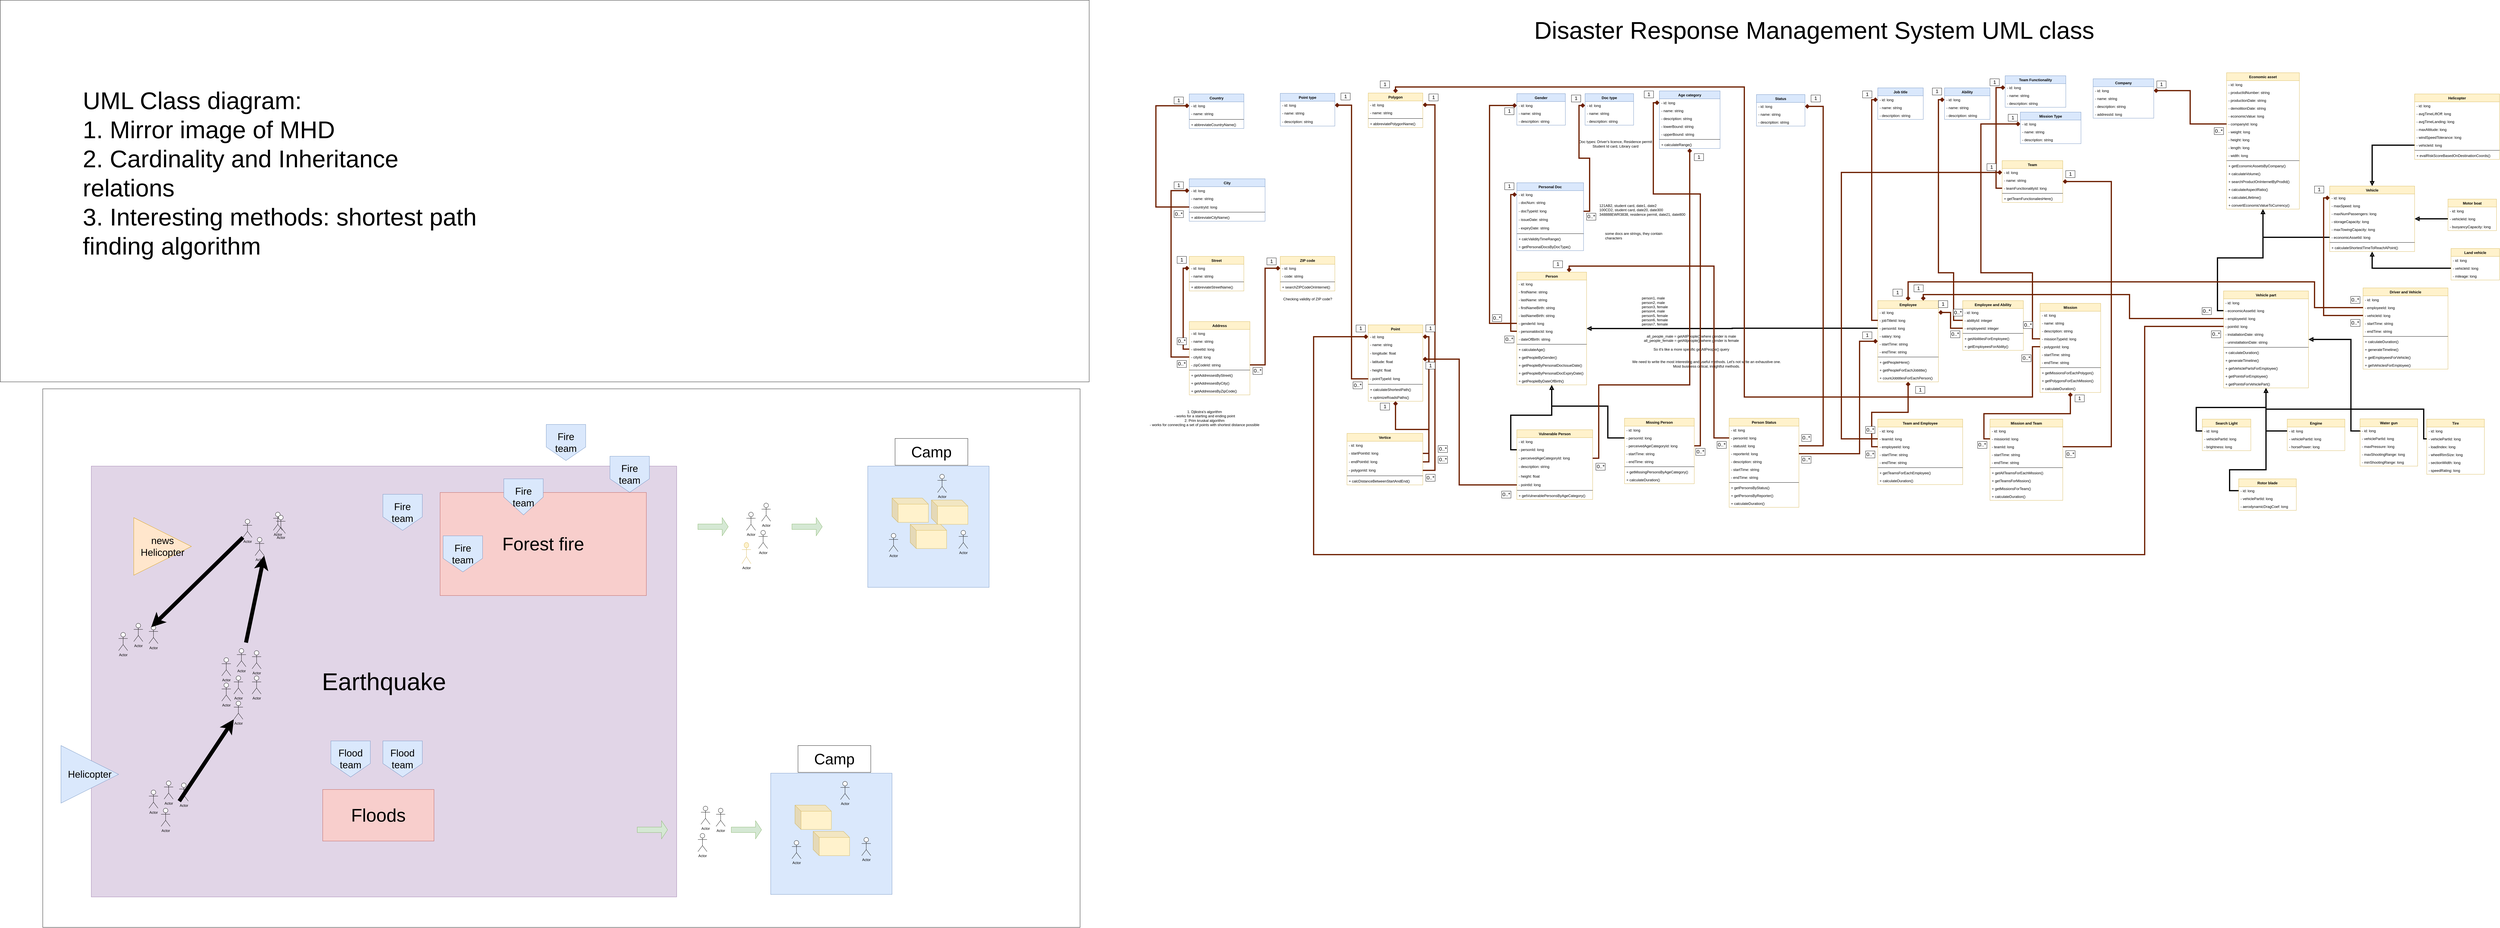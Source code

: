 <mxfile version="14.6.0" type="device"><diagram id="NkBQplgwKz5reTHGTLri" name="Page-1"><mxGraphModel dx="13060" dy="6170" grid="1" gridSize="10" guides="1" tooltips="1" connect="1" arrows="1" fold="1" page="1" pageScale="1" pageWidth="850" pageHeight="1100" math="0" shadow="0"><root><mxCell id="0"/><mxCell id="1" parent="0"/><mxCell id="3v8YvgCB778WL9R0oYU5-88" style="edgeStyle=orthogonalEdgeStyle;rounded=0;orthogonalLoop=1;jettySize=auto;html=1;exitX=1;exitY=0.5;exitDx=0;exitDy=0;entryX=0;entryY=0.5;entryDx=0;entryDy=0;startArrow=ERoneToMany;startFill=0;endArrow=ERone;endFill=0;" parent="1" edge="1"><mxGeometry relative="1" as="geometry"><mxPoint x="1360" y="215" as="sourcePoint"/></mxGeometry></mxCell><mxCell id="3v8YvgCB778WL9R0oYU5-115" value="&lt;font style=&quot;font-size: 80px&quot;&gt;Disaster Response Management System UML class&lt;/font&gt;" style="text;html=1;align=center;verticalAlign=middle;resizable=0;points=[];autosize=1;strokeWidth=8;" parent="1" vertex="1"><mxGeometry x="-630" y="-1970" width="1860" height="40" as="geometry"/></mxCell><mxCell id="3v8YvgCB778WL9R0oYU5-163" style="edgeStyle=orthogonalEdgeStyle;rounded=0;orthogonalLoop=1;jettySize=auto;html=1;exitX=1;exitY=0.5;exitDx=0;exitDy=0;entryX=0;entryY=0.5;entryDx=0;entryDy=0;startArrow=ERoneToMany;startFill=0;endArrow=ERone;endFill=0;" parent="1" edge="1"><mxGeometry relative="1" as="geometry"><mxPoint x="1360" y="475" as="sourcePoint"/></mxGeometry></mxCell><mxCell id="3v8YvgCB778WL9R0oYU5-164" style="edgeStyle=orthogonalEdgeStyle;rounded=0;orthogonalLoop=1;jettySize=auto;html=1;exitX=1;exitY=0.5;exitDx=0;exitDy=0;entryX=0;entryY=0.5;entryDx=0;entryDy=0;startArrow=ERoneToMany;startFill=0;endArrow=ERone;endFill=0;" parent="1" edge="1"><mxGeometry relative="1" as="geometry"><mxPoint x="1360" y="445" as="sourcePoint"/></mxGeometry></mxCell><mxCell id="3v8YvgCB778WL9R0oYU5-165" style="edgeStyle=orthogonalEdgeStyle;rounded=0;orthogonalLoop=1;jettySize=auto;html=1;exitX=0;exitY=0.5;exitDx=0;exitDy=0;entryX=0;entryY=0.5;entryDx=0;entryDy=0;startArrow=ERoneToMany;startFill=0;endArrow=ERone;endFill=0;" parent="1" edge="1"><mxGeometry relative="1" as="geometry"><mxPoint x="1180" y="355" as="targetPoint"/></mxGeometry></mxCell><mxCell id="3v8YvgCB778WL9R0oYU5-166" style="edgeStyle=orthogonalEdgeStyle;rounded=0;orthogonalLoop=1;jettySize=auto;html=1;exitX=0;exitY=0.5;exitDx=0;exitDy=0;entryX=1;entryY=0.5;entryDx=0;entryDy=0;startArrow=ERoneToMany;startFill=0;endArrow=ERone;endFill=0;" parent="1" edge="1"><mxGeometry relative="1" as="geometry"><mxPoint x="1180" y="705" as="sourcePoint"/></mxGeometry></mxCell><mxCell id="3v8YvgCB778WL9R0oYU5-167" style="edgeStyle=orthogonalEdgeStyle;rounded=0;orthogonalLoop=1;jettySize=auto;html=1;exitX=0;exitY=0.5;exitDx=0;exitDy=0;entryX=0;entryY=0.5;entryDx=0;entryDy=0;startArrow=ERoneToMany;startFill=0;endArrow=ERone;endFill=0;" parent="1" edge="1"><mxGeometry relative="1" as="geometry"><mxPoint x="910" y="795" as="sourcePoint"/></mxGeometry></mxCell><mxCell id="3v8YvgCB778WL9R0oYU5-168" style="edgeStyle=orthogonalEdgeStyle;rounded=0;orthogonalLoop=1;jettySize=auto;html=1;exitX=0;exitY=0.5;exitDx=0;exitDy=0;entryX=0;entryY=0.5;entryDx=0;entryDy=0;startArrow=ERoneToMany;startFill=0;endArrow=ERone;endFill=0;" parent="1" edge="1"><mxGeometry relative="1" as="geometry"><mxPoint x="910" y="505" as="sourcePoint"/></mxGeometry></mxCell><mxCell id="3v8YvgCB778WL9R0oYU5-169" style="edgeStyle=orthogonalEdgeStyle;rounded=0;orthogonalLoop=1;jettySize=auto;html=1;exitX=1;exitY=0.5;exitDx=0;exitDy=0;entryX=0;entryY=0.5;entryDx=0;entryDy=0;startArrow=ERoneToMany;startFill=0;endArrow=ERone;endFill=0;" parent="1" edge="1"><mxGeometry relative="1" as="geometry"><mxPoint x="1180" y="155" as="targetPoint"/></mxGeometry></mxCell><mxCell id="3v8YvgCB778WL9R0oYU5-170" style="edgeStyle=orthogonalEdgeStyle;rounded=0;orthogonalLoop=1;jettySize=auto;html=1;exitX=0;exitY=0.5;exitDx=0;exitDy=0;entryX=1;entryY=0.5;entryDx=0;entryDy=0;startArrow=ERoneToMany;startFill=0;endArrow=ERone;endFill=0;" parent="1" edge="1"><mxGeometry relative="1" as="geometry"><Array as="points"><mxPoint x="1120" y="185"/><mxPoint x="1120" y="225"/></Array><mxPoint x="1090" y="225" as="targetPoint"/></mxGeometry></mxCell><mxCell id="3v8YvgCB778WL9R0oYU5-171" style="edgeStyle=orthogonalEdgeStyle;rounded=0;orthogonalLoop=1;jettySize=auto;html=1;exitX=0;exitY=0.5;exitDx=0;exitDy=0;entryX=0;entryY=0.5;entryDx=0;entryDy=0;startArrow=ERoneToMany;startFill=0;endArrow=ERone;endFill=0;" parent="1" edge="1"><mxGeometry relative="1" as="geometry"><mxPoint x="1480" y="815" as="sourcePoint"/></mxGeometry></mxCell><mxCell id="3v8YvgCB778WL9R0oYU5-176" value="Gender" style="swimlane;fontStyle=1;align=center;verticalAlign=top;childLayout=stackLayout;horizontal=1;startSize=26;horizontalStack=0;resizeParent=1;resizeParentMax=0;resizeLast=0;collapsible=1;marginBottom=0;fillColor=#dae8fc;strokeColor=#6c8ebf;" parent="1" vertex="1"><mxGeometry x="-680" y="-1741" width="160" height="104" as="geometry"/></mxCell><mxCell id="3v8YvgCB778WL9R0oYU5-177" value="- id: long" style="text;strokeColor=none;fillColor=none;align=left;verticalAlign=top;spacingLeft=4;spacingRight=4;overflow=hidden;rotatable=0;points=[[0,0.5],[1,0.5]];portConstraint=eastwest;" parent="3v8YvgCB778WL9R0oYU5-176" vertex="1"><mxGeometry y="26" width="160" height="26" as="geometry"/></mxCell><mxCell id="OSI17sQt_IUGhbr49OK2-1" value="- name: string" style="text;strokeColor=none;fillColor=none;align=left;verticalAlign=top;spacingLeft=4;spacingRight=4;overflow=hidden;rotatable=0;points=[[0,0.5],[1,0.5]];portConstraint=eastwest;" parent="3v8YvgCB778WL9R0oYU5-176" vertex="1"><mxGeometry y="52" width="160" height="26" as="geometry"/></mxCell><mxCell id="3v8YvgCB778WL9R0oYU5-180" value="- description: string" style="text;strokeColor=none;fillColor=none;align=left;verticalAlign=top;spacingLeft=4;spacingRight=4;overflow=hidden;rotatable=0;points=[[0,0.5],[1,0.5]];portConstraint=eastwest;" parent="3v8YvgCB778WL9R0oYU5-176" vertex="1"><mxGeometry y="78" width="160" height="26" as="geometry"/></mxCell><mxCell id="OSI17sQt_IUGhbr49OK2-35" value="Job title" style="swimlane;fontStyle=1;align=center;verticalAlign=top;childLayout=stackLayout;horizontal=1;startSize=26;horizontalStack=0;resizeParent=1;resizeParentMax=0;resizeLast=0;collapsible=1;marginBottom=0;fillColor=#dae8fc;strokeColor=#6c8ebf;" parent="1" vertex="1"><mxGeometry x="510" y="-1760" width="150" height="104" as="geometry"/></mxCell><mxCell id="OSI17sQt_IUGhbr49OK2-36" value="- id: long" style="text;strokeColor=none;fillColor=none;align=left;verticalAlign=top;spacingLeft=4;spacingRight=4;overflow=hidden;rotatable=0;points=[[0,0.5],[1,0.5]];portConstraint=eastwest;" parent="OSI17sQt_IUGhbr49OK2-35" vertex="1"><mxGeometry y="26" width="150" height="26" as="geometry"/></mxCell><mxCell id="OSI17sQt_IUGhbr49OK2-37" value="- name: string" style="text;strokeColor=none;fillColor=none;align=left;verticalAlign=top;spacingLeft=4;spacingRight=4;overflow=hidden;rotatable=0;points=[[0,0.5],[1,0.5]];portConstraint=eastwest;" parent="OSI17sQt_IUGhbr49OK2-35" vertex="1"><mxGeometry y="52" width="150" height="26" as="geometry"/></mxCell><mxCell id="OSI17sQt_IUGhbr49OK2-38" value="- description: string" style="text;strokeColor=none;fillColor=none;align=left;verticalAlign=top;spacingLeft=4;spacingRight=4;overflow=hidden;rotatable=0;points=[[0,0.5],[1,0.5]];portConstraint=eastwest;" parent="OSI17sQt_IUGhbr49OK2-35" vertex="1"><mxGeometry y="78" width="150" height="26" as="geometry"/></mxCell><mxCell id="OSI17sQt_IUGhbr49OK2-7" value="City" style="swimlane;fontStyle=1;align=center;verticalAlign=top;childLayout=stackLayout;horizontal=1;startSize=26;horizontalStack=0;resizeParent=1;resizeParentMax=0;resizeLast=0;collapsible=1;marginBottom=0;fillColor=#dae8fc;strokeColor=#6c8ebf;" parent="1" vertex="1"><mxGeometry x="-1760" y="-1460" width="250" height="140" as="geometry"/></mxCell><mxCell id="OSI17sQt_IUGhbr49OK2-8" value="- id: long" style="text;strokeColor=none;fillColor=none;align=left;verticalAlign=top;spacingLeft=4;spacingRight=4;overflow=hidden;rotatable=0;points=[[0,0.5],[1,0.5]];portConstraint=eastwest;" parent="OSI17sQt_IUGhbr49OK2-7" vertex="1"><mxGeometry y="26" width="250" height="26" as="geometry"/></mxCell><mxCell id="OSI17sQt_IUGhbr49OK2-9" value="- name: string" style="text;strokeColor=none;fillColor=none;align=left;verticalAlign=top;spacingLeft=4;spacingRight=4;overflow=hidden;rotatable=0;points=[[0,0.5],[1,0.5]];portConstraint=eastwest;" parent="OSI17sQt_IUGhbr49OK2-7" vertex="1"><mxGeometry y="52" width="250" height="28" as="geometry"/></mxCell><mxCell id="jsnrK9DPxgu65L_sJdEF-460" value="- countryId: long" style="text;strokeColor=none;fillColor=none;align=left;verticalAlign=top;spacingLeft=4;spacingRight=4;overflow=hidden;rotatable=0;points=[[0,0.5],[1,0.5]];portConstraint=eastwest;" parent="OSI17sQt_IUGhbr49OK2-7" vertex="1"><mxGeometry y="80" width="250" height="26" as="geometry"/></mxCell><mxCell id="OSI17sQt_IUGhbr49OK2-11" value="" style="line;strokeWidth=1;fillColor=none;align=left;verticalAlign=middle;spacingTop=-1;spacingLeft=3;spacingRight=3;rotatable=0;labelPosition=right;points=[];portConstraint=eastwest;" parent="OSI17sQt_IUGhbr49OK2-7" vertex="1"><mxGeometry y="106" width="250" height="8" as="geometry"/></mxCell><mxCell id="OSI17sQt_IUGhbr49OK2-66" value="+ abbreviateCityName()&#10;" style="text;strokeColor=none;fillColor=none;align=left;verticalAlign=top;spacingLeft=4;spacingRight=4;overflow=hidden;rotatable=0;points=[[0,0.5],[1,0.5]];portConstraint=eastwest;" parent="OSI17sQt_IUGhbr49OK2-7" vertex="1"><mxGeometry y="114" width="250" height="26" as="geometry"/></mxCell><mxCell id="OSI17sQt_IUGhbr49OK2-46" value="Address" style="swimlane;fontStyle=1;align=center;verticalAlign=top;childLayout=stackLayout;horizontal=1;startSize=26;horizontalStack=0;resizeParent=1;resizeParentMax=0;resizeLast=0;collapsible=1;marginBottom=0;fillColor=#fff2cc;strokeColor=#d6b656;" parent="1" vertex="1"><mxGeometry x="-1760" y="-989" width="200" height="242" as="geometry"/></mxCell><mxCell id="OSI17sQt_IUGhbr49OK2-47" value="- id: long" style="text;strokeColor=none;fillColor=none;align=left;verticalAlign=top;spacingLeft=4;spacingRight=4;overflow=hidden;rotatable=0;points=[[0,0.5],[1,0.5]];portConstraint=eastwest;" parent="OSI17sQt_IUGhbr49OK2-46" vertex="1"><mxGeometry y="26" width="200" height="26" as="geometry"/></mxCell><mxCell id="OSI17sQt_IUGhbr49OK2-48" value="- name: string" style="text;strokeColor=none;fillColor=none;align=left;verticalAlign=top;spacingLeft=4;spacingRight=4;overflow=hidden;rotatable=0;points=[[0,0.5],[1,0.5]];portConstraint=eastwest;" parent="OSI17sQt_IUGhbr49OK2-46" vertex="1"><mxGeometry y="52" width="200" height="26" as="geometry"/></mxCell><mxCell id="OSI17sQt_IUGhbr49OK2-58" value="- streetId: long" style="text;strokeColor=none;fillColor=none;align=left;verticalAlign=top;spacingLeft=4;spacingRight=4;overflow=hidden;rotatable=0;points=[[0,0.5],[1,0.5]];portConstraint=eastwest;" parent="OSI17sQt_IUGhbr49OK2-46" vertex="1"><mxGeometry y="78" width="200" height="26" as="geometry"/></mxCell><mxCell id="jsnrK9DPxgu65L_sJdEF-453" value="- cityId: long" style="text;strokeColor=none;fillColor=none;align=left;verticalAlign=top;spacingLeft=4;spacingRight=4;overflow=hidden;rotatable=0;points=[[0,0.5],[1,0.5]];portConstraint=eastwest;" parent="OSI17sQt_IUGhbr49OK2-46" vertex="1"><mxGeometry y="104" width="200" height="26" as="geometry"/></mxCell><mxCell id="OSI17sQt_IUGhbr49OK2-57" value="- zipCodeId: string" style="text;strokeColor=none;fillColor=none;align=left;verticalAlign=top;spacingLeft=4;spacingRight=4;overflow=hidden;rotatable=0;points=[[0,0.5],[1,0.5]];portConstraint=eastwest;" parent="OSI17sQt_IUGhbr49OK2-46" vertex="1"><mxGeometry y="130" width="200" height="26" as="geometry"/></mxCell><mxCell id="OSI17sQt_IUGhbr49OK2-50" value="" style="line;strokeWidth=1;fillColor=none;align=left;verticalAlign=middle;spacingTop=-1;spacingLeft=3;spacingRight=3;rotatable=0;labelPosition=right;points=[];portConstraint=eastwest;" parent="OSI17sQt_IUGhbr49OK2-46" vertex="1"><mxGeometry y="156" width="200" height="8" as="geometry"/></mxCell><mxCell id="OSI17sQt_IUGhbr49OK2-69" value="+ getAddressesByStreet()" style="text;strokeColor=none;fillColor=none;align=left;verticalAlign=top;spacingLeft=4;spacingRight=4;overflow=hidden;rotatable=0;points=[[0,0.5],[1,0.5]];portConstraint=eastwest;" parent="OSI17sQt_IUGhbr49OK2-46" vertex="1"><mxGeometry y="164" width="200" height="26" as="geometry"/></mxCell><mxCell id="jsnrK9DPxgu65L_sJdEF-455" value="+ getAddressesByCity()" style="text;strokeColor=none;fillColor=none;align=left;verticalAlign=top;spacingLeft=4;spacingRight=4;overflow=hidden;rotatable=0;points=[[0,0.5],[1,0.5]];portConstraint=eastwest;" parent="OSI17sQt_IUGhbr49OK2-46" vertex="1"><mxGeometry y="190" width="200" height="26" as="geometry"/></mxCell><mxCell id="jsnrK9DPxgu65L_sJdEF-454" value="+ getAddressesByZipCode()" style="text;strokeColor=none;fillColor=none;align=left;verticalAlign=top;spacingLeft=4;spacingRight=4;overflow=hidden;rotatable=0;points=[[0,0.5],[1,0.5]];portConstraint=eastwest;" parent="OSI17sQt_IUGhbr49OK2-46" vertex="1"><mxGeometry y="216" width="200" height="26" as="geometry"/></mxCell><mxCell id="OSI17sQt_IUGhbr49OK2-71" value="Person" style="swimlane;fontStyle=1;align=center;verticalAlign=top;childLayout=stackLayout;horizontal=1;startSize=26;horizontalStack=0;resizeParent=1;resizeParentMax=0;resizeLast=0;collapsible=1;marginBottom=0;fillColor=#fff2cc;strokeColor=#d6b656;" parent="1" vertex="1"><mxGeometry x="-680" y="-1152" width="230" height="372" as="geometry"/></mxCell><mxCell id="OSI17sQt_IUGhbr49OK2-72" value="- id: long" style="text;strokeColor=none;fillColor=none;align=left;verticalAlign=top;spacingLeft=4;spacingRight=4;overflow=hidden;rotatable=0;points=[[0,0.5],[1,0.5]];portConstraint=eastwest;" parent="OSI17sQt_IUGhbr49OK2-71" vertex="1"><mxGeometry y="26" width="230" height="26" as="geometry"/></mxCell><mxCell id="OSI17sQt_IUGhbr49OK2-73" value="- firstName: string" style="text;strokeColor=none;fillColor=none;align=left;verticalAlign=top;spacingLeft=4;spacingRight=4;overflow=hidden;rotatable=0;points=[[0,0.5],[1,0.5]];portConstraint=eastwest;" parent="OSI17sQt_IUGhbr49OK2-71" vertex="1"><mxGeometry y="52" width="230" height="26" as="geometry"/></mxCell><mxCell id="OSI17sQt_IUGhbr49OK2-74" value="- lastName: string" style="text;strokeColor=none;fillColor=none;align=left;verticalAlign=top;spacingLeft=4;spacingRight=4;overflow=hidden;rotatable=0;points=[[0,0.5],[1,0.5]];portConstraint=eastwest;" parent="OSI17sQt_IUGhbr49OK2-71" vertex="1"><mxGeometry y="78" width="230" height="26" as="geometry"/></mxCell><mxCell id="jsnrK9DPxgu65L_sJdEF-450" value="- firstNameBirth: string" style="text;strokeColor=none;fillColor=none;align=left;verticalAlign=top;spacingLeft=4;spacingRight=4;overflow=hidden;rotatable=0;points=[[0,0.5],[1,0.5]];portConstraint=eastwest;" parent="OSI17sQt_IUGhbr49OK2-71" vertex="1"><mxGeometry y="104" width="230" height="26" as="geometry"/></mxCell><mxCell id="jsnrK9DPxgu65L_sJdEF-451" value="- lastNameBirth: string" style="text;strokeColor=none;fillColor=none;align=left;verticalAlign=top;spacingLeft=4;spacingRight=4;overflow=hidden;rotatable=0;points=[[0,0.5],[1,0.5]];portConstraint=eastwest;" parent="OSI17sQt_IUGhbr49OK2-71" vertex="1"><mxGeometry y="130" width="230" height="26" as="geometry"/></mxCell><mxCell id="OSI17sQt_IUGhbr49OK2-77" value="- genderId: long" style="text;strokeColor=none;fillColor=none;align=left;verticalAlign=top;spacingLeft=4;spacingRight=4;overflow=hidden;rotatable=0;points=[[0,0.5],[1,0.5]];portConstraint=eastwest;" parent="OSI17sQt_IUGhbr49OK2-71" vertex="1"><mxGeometry y="156" width="230" height="26" as="geometry"/></mxCell><mxCell id="jsnrK9DPxgu65L_sJdEF-452" value="- personaldocId: long" style="text;strokeColor=none;fillColor=none;align=left;verticalAlign=top;spacingLeft=4;spacingRight=4;overflow=hidden;rotatable=0;points=[[0,0.5],[1,0.5]];portConstraint=eastwest;" parent="OSI17sQt_IUGhbr49OK2-71" vertex="1"><mxGeometry y="182" width="230" height="26" as="geometry"/></mxCell><mxCell id="OSI17sQt_IUGhbr49OK2-78" value="- dateOfBirth: string" style="text;strokeColor=none;fillColor=none;align=left;verticalAlign=top;spacingLeft=4;spacingRight=4;overflow=hidden;rotatable=0;points=[[0,0.5],[1,0.5]];portConstraint=eastwest;" parent="OSI17sQt_IUGhbr49OK2-71" vertex="1"><mxGeometry y="208" width="230" height="26" as="geometry"/></mxCell><mxCell id="OSI17sQt_IUGhbr49OK2-75" value="" style="line;strokeWidth=1;fillColor=none;align=left;verticalAlign=middle;spacingTop=-1;spacingLeft=3;spacingRight=3;rotatable=0;labelPosition=right;points=[];portConstraint=eastwest;" parent="OSI17sQt_IUGhbr49OK2-71" vertex="1"><mxGeometry y="234" width="230" height="8" as="geometry"/></mxCell><mxCell id="OSI17sQt_IUGhbr49OK2-76" value="+ calculateAge()&#10;" style="text;strokeColor=none;fillColor=none;align=left;verticalAlign=top;spacingLeft=4;spacingRight=4;overflow=hidden;rotatable=0;points=[[0,0.5],[1,0.5]];portConstraint=eastwest;" parent="OSI17sQt_IUGhbr49OK2-71" vertex="1"><mxGeometry y="242" width="230" height="26" as="geometry"/></mxCell><mxCell id="OSI17sQt_IUGhbr49OK2-87" value="+ getPeopleByGender()&#10;" style="text;strokeColor=none;fillColor=none;align=left;verticalAlign=top;spacingLeft=4;spacingRight=4;overflow=hidden;rotatable=0;points=[[0,0.5],[1,0.5]];portConstraint=eastwest;" parent="OSI17sQt_IUGhbr49OK2-71" vertex="1"><mxGeometry y="268" width="230" height="26" as="geometry"/></mxCell><mxCell id="jsnrK9DPxgu65L_sJdEF-464" value="+ getPeopleByPersonalDocIssueDate()&#10;" style="text;strokeColor=none;fillColor=none;align=left;verticalAlign=top;spacingLeft=4;spacingRight=4;overflow=hidden;rotatable=0;points=[[0,0.5],[1,0.5]];portConstraint=eastwest;" parent="OSI17sQt_IUGhbr49OK2-71" vertex="1"><mxGeometry y="294" width="230" height="26" as="geometry"/></mxCell><mxCell id="jsnrK9DPxgu65L_sJdEF-463" value="+ getPeopleByPersonalDocExpiryDate()&#10;" style="text;strokeColor=none;fillColor=none;align=left;verticalAlign=top;spacingLeft=4;spacingRight=4;overflow=hidden;rotatable=0;points=[[0,0.5],[1,0.5]];portConstraint=eastwest;" parent="OSI17sQt_IUGhbr49OK2-71" vertex="1"><mxGeometry y="320" width="230" height="26" as="geometry"/></mxCell><mxCell id="jsnrK9DPxgu65L_sJdEF-465" value="+ getPeopleByDateOfBirth()&#10;" style="text;strokeColor=none;fillColor=none;align=left;verticalAlign=top;spacingLeft=4;spacingRight=4;overflow=hidden;rotatable=0;points=[[0,0.5],[1,0.5]];portConstraint=eastwest;" parent="OSI17sQt_IUGhbr49OK2-71" vertex="1"><mxGeometry y="346" width="230" height="26" as="geometry"/></mxCell><mxCell id="14zxSphqo0WxSG41po8E-7" value="Team" style="swimlane;fontStyle=1;align=center;verticalAlign=top;childLayout=stackLayout;horizontal=1;startSize=26;horizontalStack=0;resizeParent=1;resizeParentMax=0;resizeLast=0;collapsible=1;marginBottom=0;fillColor=#fff2cc;strokeColor=#d6b656;" parent="1" vertex="1"><mxGeometry x="920" y="-1520" width="200" height="138" as="geometry"/></mxCell><mxCell id="14zxSphqo0WxSG41po8E-8" value="- id: long" style="text;strokeColor=none;fillColor=none;align=left;verticalAlign=top;spacingLeft=4;spacingRight=4;overflow=hidden;rotatable=0;points=[[0,0.5],[1,0.5]];portConstraint=eastwest;" parent="14zxSphqo0WxSG41po8E-7" vertex="1"><mxGeometry y="26" width="200" height="26" as="geometry"/></mxCell><mxCell id="14zxSphqo0WxSG41po8E-9" value="- name: string" style="text;strokeColor=none;fillColor=none;align=left;verticalAlign=top;spacingLeft=4;spacingRight=4;overflow=hidden;rotatable=0;points=[[0,0.5],[1,0.5]];portConstraint=eastwest;" parent="14zxSphqo0WxSG41po8E-7" vertex="1"><mxGeometry y="52" width="200" height="26" as="geometry"/></mxCell><mxCell id="14zxSphqo0WxSG41po8E-10" value="- teamFunctionalityId: long" style="text;strokeColor=none;fillColor=none;align=left;verticalAlign=top;spacingLeft=4;spacingRight=4;overflow=hidden;rotatable=0;points=[[0,0.5],[1,0.5]];portConstraint=eastwest;" parent="14zxSphqo0WxSG41po8E-7" vertex="1"><mxGeometry y="78" width="200" height="26" as="geometry"/></mxCell><mxCell id="14zxSphqo0WxSG41po8E-11" value="" style="line;strokeWidth=1;fillColor=none;align=left;verticalAlign=middle;spacingTop=-1;spacingLeft=3;spacingRight=3;rotatable=0;labelPosition=right;points=[];portConstraint=eastwest;" parent="14zxSphqo0WxSG41po8E-7" vertex="1"><mxGeometry y="104" width="200" height="8" as="geometry"/></mxCell><mxCell id="14zxSphqo0WxSG41po8E-12" value="+ getTeamFunctionaliesHere()&#10;" style="text;strokeColor=none;fillColor=none;align=left;verticalAlign=top;spacingLeft=4;spacingRight=4;overflow=hidden;rotatable=0;points=[[0,0.5],[1,0.5]];portConstraint=eastwest;" parent="14zxSphqo0WxSG41po8E-7" vertex="1"><mxGeometry y="112" width="200" height="26" as="geometry"/></mxCell><mxCell id="14zxSphqo0WxSG41po8E-14" value="Team Functionality" style="swimlane;fontStyle=1;align=center;verticalAlign=top;childLayout=stackLayout;horizontal=1;startSize=26;horizontalStack=0;resizeParent=1;resizeParentMax=0;resizeLast=0;collapsible=1;marginBottom=0;fillColor=#dae8fc;strokeColor=#6c8ebf;" parent="1" vertex="1"><mxGeometry x="930" y="-1800" width="200" height="104" as="geometry"/></mxCell><mxCell id="14zxSphqo0WxSG41po8E-15" value="- id: long" style="text;strokeColor=none;fillColor=none;align=left;verticalAlign=top;spacingLeft=4;spacingRight=4;overflow=hidden;rotatable=0;points=[[0,0.5],[1,0.5]];portConstraint=eastwest;" parent="14zxSphqo0WxSG41po8E-14" vertex="1"><mxGeometry y="26" width="200" height="26" as="geometry"/></mxCell><mxCell id="14zxSphqo0WxSG41po8E-16" value="- name: string" style="text;strokeColor=none;fillColor=none;align=left;verticalAlign=top;spacingLeft=4;spacingRight=4;overflow=hidden;rotatable=0;points=[[0,0.5],[1,0.5]];portConstraint=eastwest;" parent="14zxSphqo0WxSG41po8E-14" vertex="1"><mxGeometry y="52" width="200" height="26" as="geometry"/></mxCell><mxCell id="14zxSphqo0WxSG41po8E-17" value="- description: string" style="text;strokeColor=none;fillColor=none;align=left;verticalAlign=top;spacingLeft=4;spacingRight=4;overflow=hidden;rotatable=0;points=[[0,0.5],[1,0.5]];portConstraint=eastwest;" parent="14zxSphqo0WxSG41po8E-14" vertex="1"><mxGeometry y="78" width="200" height="26" as="geometry"/></mxCell><mxCell id="14zxSphqo0WxSG41po8E-195" value="Mission Type" style="swimlane;fontStyle=1;align=center;verticalAlign=top;childLayout=stackLayout;horizontal=1;startSize=26;horizontalStack=0;resizeParent=1;resizeParentMax=0;resizeLast=0;collapsible=1;marginBottom=0;fillColor=#dae8fc;strokeColor=#6c8ebf;" parent="1" vertex="1"><mxGeometry x="980" y="-1680" width="200" height="104" as="geometry"/></mxCell><mxCell id="14zxSphqo0WxSG41po8E-196" value="- id: long" style="text;strokeColor=none;fillColor=none;align=left;verticalAlign=top;spacingLeft=4;spacingRight=4;overflow=hidden;rotatable=0;points=[[0,0.5],[1,0.5]];portConstraint=eastwest;" parent="14zxSphqo0WxSG41po8E-195" vertex="1"><mxGeometry y="26" width="200" height="26" as="geometry"/></mxCell><mxCell id="14zxSphqo0WxSG41po8E-197" value="- name: string" style="text;strokeColor=none;fillColor=none;align=left;verticalAlign=top;spacingLeft=4;spacingRight=4;overflow=hidden;rotatable=0;points=[[0,0.5],[1,0.5]];portConstraint=eastwest;" parent="14zxSphqo0WxSG41po8E-195" vertex="1"><mxGeometry y="52" width="200" height="26" as="geometry"/></mxCell><mxCell id="14zxSphqo0WxSG41po8E-198" value="- description: string" style="text;strokeColor=none;fillColor=none;align=left;verticalAlign=top;spacingLeft=4;spacingRight=4;overflow=hidden;rotatable=0;points=[[0,0.5],[1,0.5]];portConstraint=eastwest;" parent="14zxSphqo0WxSG41po8E-195" vertex="1"><mxGeometry y="78" width="200" height="26" as="geometry"/></mxCell><mxCell id="14zxSphqo0WxSG41po8E-199" value="Team and Employee" style="swimlane;fontStyle=1;align=center;verticalAlign=top;childLayout=stackLayout;horizontal=1;startSize=26;horizontalStack=0;resizeParent=1;resizeParentMax=0;resizeLast=0;collapsible=1;marginBottom=0;fillColor=#fff2cc;strokeColor=#d6b656;" parent="1" vertex="1"><mxGeometry x="510" y="-667" width="280" height="216" as="geometry"/></mxCell><mxCell id="14zxSphqo0WxSG41po8E-200" value="- id: long" style="text;strokeColor=none;fillColor=none;align=left;verticalAlign=top;spacingLeft=4;spacingRight=4;overflow=hidden;rotatable=0;points=[[0,0.5],[1,0.5]];portConstraint=eastwest;" parent="14zxSphqo0WxSG41po8E-199" vertex="1"><mxGeometry y="26" width="280" height="26" as="geometry"/></mxCell><mxCell id="14zxSphqo0WxSG41po8E-201" value="- teamId: long" style="text;strokeColor=none;fillColor=none;align=left;verticalAlign=top;spacingLeft=4;spacingRight=4;overflow=hidden;rotatable=0;points=[[0,0.5],[1,0.5]];portConstraint=eastwest;" parent="14zxSphqo0WxSG41po8E-199" vertex="1"><mxGeometry y="52" width="280" height="26" as="geometry"/></mxCell><mxCell id="14zxSphqo0WxSG41po8E-202" value="- employeeId: long" style="text;strokeColor=none;fillColor=none;align=left;verticalAlign=top;spacingLeft=4;spacingRight=4;overflow=hidden;rotatable=0;points=[[0,0.5],[1,0.5]];portConstraint=eastwest;" parent="14zxSphqo0WxSG41po8E-199" vertex="1"><mxGeometry y="78" width="280" height="26" as="geometry"/></mxCell><mxCell id="14zxSphqo0WxSG41po8E-205" value="- startTime: string" style="text;strokeColor=none;fillColor=none;align=left;verticalAlign=top;spacingLeft=4;spacingRight=4;overflow=hidden;rotatable=0;points=[[0,0.5],[1,0.5]];portConstraint=eastwest;" parent="14zxSphqo0WxSG41po8E-199" vertex="1"><mxGeometry y="104" width="280" height="26" as="geometry"/></mxCell><mxCell id="14zxSphqo0WxSG41po8E-206" value="- endTime: string" style="text;strokeColor=none;fillColor=none;align=left;verticalAlign=top;spacingLeft=4;spacingRight=4;overflow=hidden;rotatable=0;points=[[0,0.5],[1,0.5]];portConstraint=eastwest;" parent="14zxSphqo0WxSG41po8E-199" vertex="1"><mxGeometry y="130" width="280" height="26" as="geometry"/></mxCell><mxCell id="14zxSphqo0WxSG41po8E-203" value="" style="line;strokeWidth=1;fillColor=none;align=left;verticalAlign=middle;spacingTop=-1;spacingLeft=3;spacingRight=3;rotatable=0;labelPosition=right;points=[];portConstraint=eastwest;" parent="14zxSphqo0WxSG41po8E-199" vertex="1"><mxGeometry y="156" width="280" height="8" as="geometry"/></mxCell><mxCell id="14zxSphqo0WxSG41po8E-204" value="+ getTeamsForEachEmployee()&#10;" style="text;strokeColor=none;fillColor=none;align=left;verticalAlign=top;spacingLeft=4;spacingRight=4;overflow=hidden;rotatable=0;points=[[0,0.5],[1,0.5]];portConstraint=eastwest;" parent="14zxSphqo0WxSG41po8E-199" vertex="1"><mxGeometry y="164" width="280" height="26" as="geometry"/></mxCell><mxCell id="14zxSphqo0WxSG41po8E-234" value="+ calculateDuration()&#10;" style="text;strokeColor=none;fillColor=none;align=left;verticalAlign=top;spacingLeft=4;spacingRight=4;overflow=hidden;rotatable=0;points=[[0,0.5],[1,0.5]];portConstraint=eastwest;" parent="14zxSphqo0WxSG41po8E-199" vertex="1"><mxGeometry y="190" width="280" height="26" as="geometry"/></mxCell><mxCell id="14zxSphqo0WxSG41po8E-208" value="Mission and Team" style="swimlane;fontStyle=1;align=center;verticalAlign=top;childLayout=stackLayout;horizontal=1;startSize=26;horizontalStack=0;resizeParent=1;resizeParentMax=0;resizeLast=0;collapsible=1;marginBottom=0;fillColor=#fff2cc;strokeColor=#d6b656;" parent="1" vertex="1"><mxGeometry x="880" y="-667" width="240" height="268" as="geometry"/></mxCell><mxCell id="14zxSphqo0WxSG41po8E-209" value="- id: long" style="text;strokeColor=none;fillColor=none;align=left;verticalAlign=top;spacingLeft=4;spacingRight=4;overflow=hidden;rotatable=0;points=[[0,0.5],[1,0.5]];portConstraint=eastwest;" parent="14zxSphqo0WxSG41po8E-208" vertex="1"><mxGeometry y="26" width="240" height="26" as="geometry"/></mxCell><mxCell id="14zxSphqo0WxSG41po8E-210" value="- missionId: long" style="text;strokeColor=none;fillColor=none;align=left;verticalAlign=top;spacingLeft=4;spacingRight=4;overflow=hidden;rotatable=0;points=[[0,0.5],[1,0.5]];portConstraint=eastwest;" parent="14zxSphqo0WxSG41po8E-208" vertex="1"><mxGeometry y="52" width="240" height="26" as="geometry"/></mxCell><mxCell id="14zxSphqo0WxSG41po8E-211" value="- teamId: long" style="text;strokeColor=none;fillColor=none;align=left;verticalAlign=top;spacingLeft=4;spacingRight=4;overflow=hidden;rotatable=0;points=[[0,0.5],[1,0.5]];portConstraint=eastwest;" parent="14zxSphqo0WxSG41po8E-208" vertex="1"><mxGeometry y="78" width="240" height="26" as="geometry"/></mxCell><mxCell id="14zxSphqo0WxSG41po8E-212" value="- startTime: string" style="text;strokeColor=none;fillColor=none;align=left;verticalAlign=top;spacingLeft=4;spacingRight=4;overflow=hidden;rotatable=0;points=[[0,0.5],[1,0.5]];portConstraint=eastwest;" parent="14zxSphqo0WxSG41po8E-208" vertex="1"><mxGeometry y="104" width="240" height="26" as="geometry"/></mxCell><mxCell id="14zxSphqo0WxSG41po8E-213" value="- endTime: string" style="text;strokeColor=none;fillColor=none;align=left;verticalAlign=top;spacingLeft=4;spacingRight=4;overflow=hidden;rotatable=0;points=[[0,0.5],[1,0.5]];portConstraint=eastwest;" parent="14zxSphqo0WxSG41po8E-208" vertex="1"><mxGeometry y="130" width="240" height="26" as="geometry"/></mxCell><mxCell id="14zxSphqo0WxSG41po8E-214" value="" style="line;strokeWidth=1;fillColor=none;align=left;verticalAlign=middle;spacingTop=-1;spacingLeft=3;spacingRight=3;rotatable=0;labelPosition=right;points=[];portConstraint=eastwest;" parent="14zxSphqo0WxSG41po8E-208" vertex="1"><mxGeometry y="156" width="240" height="8" as="geometry"/></mxCell><mxCell id="14zxSphqo0WxSG41po8E-215" value="+ getAllTeamsForEachMission()&#10;" style="text;strokeColor=none;fillColor=none;align=left;verticalAlign=top;spacingLeft=4;spacingRight=4;overflow=hidden;rotatable=0;points=[[0,0.5],[1,0.5]];portConstraint=eastwest;" parent="14zxSphqo0WxSG41po8E-208" vertex="1"><mxGeometry y="164" width="240" height="26" as="geometry"/></mxCell><mxCell id="gfcVskqmvwfLtJnloYdV-77" value="+ getTeamsForMission()&#10;" style="text;strokeColor=none;fillColor=none;align=left;verticalAlign=top;spacingLeft=4;spacingRight=4;overflow=hidden;rotatable=0;points=[[0,0.5],[1,0.5]];portConstraint=eastwest;" parent="14zxSphqo0WxSG41po8E-208" vertex="1"><mxGeometry y="190" width="240" height="26" as="geometry"/></mxCell><mxCell id="14zxSphqo0WxSG41po8E-216" value="+ getMissionsForTeam()&#10;" style="text;strokeColor=none;fillColor=none;align=left;verticalAlign=top;spacingLeft=4;spacingRight=4;overflow=hidden;rotatable=0;points=[[0,0.5],[1,0.5]];portConstraint=eastwest;" parent="14zxSphqo0WxSG41po8E-208" vertex="1"><mxGeometry y="216" width="240" height="26" as="geometry"/></mxCell><mxCell id="14zxSphqo0WxSG41po8E-233" value="+ calculateDuration()&#10;" style="text;strokeColor=none;fillColor=none;align=left;verticalAlign=top;spacingLeft=4;spacingRight=4;overflow=hidden;rotatable=0;points=[[0,0.5],[1,0.5]];portConstraint=eastwest;" parent="14zxSphqo0WxSG41po8E-208" vertex="1"><mxGeometry y="242" width="240" height="26" as="geometry"/></mxCell><mxCell id="14zxSphqo0WxSG41po8E-217" value="Mission" style="swimlane;fontStyle=1;align=center;verticalAlign=top;childLayout=stackLayout;horizontal=1;startSize=26;horizontalStack=0;resizeParent=1;resizeParentMax=0;resizeLast=0;collapsible=1;marginBottom=0;fillColor=#fff2cc;strokeColor=#d6b656;" parent="1" vertex="1"><mxGeometry x="1045" y="-1049" width="200" height="294" as="geometry"/></mxCell><mxCell id="14zxSphqo0WxSG41po8E-218" value="- id: long" style="text;strokeColor=none;fillColor=none;align=left;verticalAlign=top;spacingLeft=4;spacingRight=4;overflow=hidden;rotatable=0;points=[[0,0.5],[1,0.5]];portConstraint=eastwest;" parent="14zxSphqo0WxSG41po8E-217" vertex="1"><mxGeometry y="26" width="200" height="26" as="geometry"/></mxCell><mxCell id="14zxSphqo0WxSG41po8E-219" value="- name: string" style="text;strokeColor=none;fillColor=none;align=left;verticalAlign=top;spacingLeft=4;spacingRight=4;overflow=hidden;rotatable=0;points=[[0,0.5],[1,0.5]];portConstraint=eastwest;" parent="14zxSphqo0WxSG41po8E-217" vertex="1"><mxGeometry y="52" width="200" height="26" as="geometry"/></mxCell><mxCell id="14zxSphqo0WxSG41po8E-220" value="- description: string" style="text;strokeColor=none;fillColor=none;align=left;verticalAlign=top;spacingLeft=4;spacingRight=4;overflow=hidden;rotatable=0;points=[[0,0.5],[1,0.5]];portConstraint=eastwest;" parent="14zxSphqo0WxSG41po8E-217" vertex="1"><mxGeometry y="78" width="200" height="26" as="geometry"/></mxCell><mxCell id="14zxSphqo0WxSG41po8E-228" value="- missionTypeId: long" style="text;strokeColor=none;fillColor=none;align=left;verticalAlign=top;spacingLeft=4;spacingRight=4;overflow=hidden;rotatable=0;points=[[0,0.5],[1,0.5]];portConstraint=eastwest;" parent="14zxSphqo0WxSG41po8E-217" vertex="1"><mxGeometry y="104" width="200" height="26" as="geometry"/></mxCell><mxCell id="14zxSphqo0WxSG41po8E-230" value="- polygonId: long" style="text;strokeColor=none;fillColor=none;align=left;verticalAlign=top;spacingLeft=4;spacingRight=4;overflow=hidden;rotatable=0;points=[[0,0.5],[1,0.5]];portConstraint=eastwest;" parent="14zxSphqo0WxSG41po8E-217" vertex="1"><mxGeometry y="130" width="200" height="26" as="geometry"/></mxCell><mxCell id="14zxSphqo0WxSG41po8E-221" value="- startTime: string" style="text;strokeColor=none;fillColor=none;align=left;verticalAlign=top;spacingLeft=4;spacingRight=4;overflow=hidden;rotatable=0;points=[[0,0.5],[1,0.5]];portConstraint=eastwest;" parent="14zxSphqo0WxSG41po8E-217" vertex="1"><mxGeometry y="156" width="200" height="26" as="geometry"/></mxCell><mxCell id="14zxSphqo0WxSG41po8E-227" value="- endTime: string" style="text;strokeColor=none;fillColor=none;align=left;verticalAlign=top;spacingLeft=4;spacingRight=4;overflow=hidden;rotatable=0;points=[[0,0.5],[1,0.5]];portConstraint=eastwest;" parent="14zxSphqo0WxSG41po8E-217" vertex="1"><mxGeometry y="182" width="200" height="26" as="geometry"/></mxCell><mxCell id="14zxSphqo0WxSG41po8E-222" value="" style="line;strokeWidth=1;fillColor=none;align=left;verticalAlign=middle;spacingTop=-1;spacingLeft=3;spacingRight=3;rotatable=0;labelPosition=right;points=[];portConstraint=eastwest;" parent="14zxSphqo0WxSG41po8E-217" vertex="1"><mxGeometry y="208" width="200" height="8" as="geometry"/></mxCell><mxCell id="14zxSphqo0WxSG41po8E-225" value="+ getMissionsForEachPolygon()&#10;" style="text;strokeColor=none;fillColor=none;align=left;verticalAlign=top;spacingLeft=4;spacingRight=4;overflow=hidden;rotatable=0;points=[[0,0.5],[1,0.5]];portConstraint=eastwest;" parent="14zxSphqo0WxSG41po8E-217" vertex="1"><mxGeometry y="216" width="200" height="26" as="geometry"/></mxCell><mxCell id="14zxSphqo0WxSG41po8E-226" value="+ getPolygonsForEachMission()&#10;" style="text;strokeColor=none;fillColor=none;align=left;verticalAlign=top;spacingLeft=4;spacingRight=4;overflow=hidden;rotatable=0;points=[[0,0.5],[1,0.5]];portConstraint=eastwest;" parent="14zxSphqo0WxSG41po8E-217" vertex="1"><mxGeometry y="242" width="200" height="26" as="geometry"/></mxCell><mxCell id="14zxSphqo0WxSG41po8E-231" value="+ calculateDuration()&#10;" style="text;strokeColor=none;fillColor=none;align=left;verticalAlign=top;spacingLeft=4;spacingRight=4;overflow=hidden;rotatable=0;points=[[0,0.5],[1,0.5]];portConstraint=eastwest;" parent="14zxSphqo0WxSG41po8E-217" vertex="1"><mxGeometry y="268" width="200" height="26" as="geometry"/></mxCell><mxCell id="PeoCy2QzdBndw1imFSFG-90" style="edgeStyle=orthogonalEdgeStyle;rounded=0;orthogonalLoop=1;jettySize=auto;html=1;exitX=0;exitY=0.5;exitDx=0;exitDy=0;endArrow=block;endFill=0;strokeWidth=4;" parent="1" source="jsnrK9DPxgu65L_sJdEF-440" target="OSI17sQt_IUGhbr49OK2-71" edge="1"><mxGeometry relative="1" as="geometry"/></mxCell><mxCell id="jsnrK9DPxgu65L_sJdEF-438" value="Employee" style="swimlane;fontStyle=1;align=center;verticalAlign=top;childLayout=stackLayout;horizontal=1;startSize=26;horizontalStack=0;resizeParent=1;resizeParentMax=0;resizeLast=0;collapsible=1;marginBottom=0;fillColor=#fff2cc;strokeColor=#d6b656;" parent="1" vertex="1"><mxGeometry x="510" y="-1058" width="200" height="268" as="geometry"/></mxCell><mxCell id="jsnrK9DPxgu65L_sJdEF-439" value="- id: long" style="text;strokeColor=none;fillColor=none;align=left;verticalAlign=top;spacingLeft=4;spacingRight=4;overflow=hidden;rotatable=0;points=[[0,0.5],[1,0.5]];portConstraint=eastwest;" parent="jsnrK9DPxgu65L_sJdEF-438" vertex="1"><mxGeometry y="26" width="200" height="26" as="geometry"/></mxCell><mxCell id="jsnrK9DPxgu65L_sJdEF-441" value="- jobTitleId: long" style="text;strokeColor=none;fillColor=none;align=left;verticalAlign=top;spacingLeft=4;spacingRight=4;overflow=hidden;rotatable=0;points=[[0,0.5],[1,0.5]];portConstraint=eastwest;" parent="jsnrK9DPxgu65L_sJdEF-438" vertex="1"><mxGeometry y="52" width="200" height="26" as="geometry"/></mxCell><mxCell id="jsnrK9DPxgu65L_sJdEF-440" value="- personId: long" style="text;strokeColor=none;fillColor=none;align=left;verticalAlign=top;spacingLeft=4;spacingRight=4;overflow=hidden;rotatable=0;points=[[0,0.5],[1,0.5]];portConstraint=eastwest;" parent="jsnrK9DPxgu65L_sJdEF-438" vertex="1"><mxGeometry y="78" width="200" height="26" as="geometry"/></mxCell><mxCell id="VgmFlDi9YW5WplR51v5y-9" value="- salary: long" style="text;strokeColor=none;fillColor=none;align=left;verticalAlign=top;spacingLeft=4;spacingRight=4;overflow=hidden;rotatable=0;points=[[0,0.5],[1,0.5]];portConstraint=eastwest;" parent="jsnrK9DPxgu65L_sJdEF-438" vertex="1"><mxGeometry y="104" width="200" height="26" as="geometry"/></mxCell><mxCell id="jsnrK9DPxgu65L_sJdEF-442" value="- startTime: string" style="text;strokeColor=none;fillColor=none;align=left;verticalAlign=top;spacingLeft=4;spacingRight=4;overflow=hidden;rotatable=0;points=[[0,0.5],[1,0.5]];portConstraint=eastwest;" parent="jsnrK9DPxgu65L_sJdEF-438" vertex="1"><mxGeometry y="130" width="200" height="26" as="geometry"/></mxCell><mxCell id="jsnrK9DPxgu65L_sJdEF-449" value="- endTime: string" style="text;strokeColor=none;fillColor=none;align=left;verticalAlign=top;spacingLeft=4;spacingRight=4;overflow=hidden;rotatable=0;points=[[0,0.5],[1,0.5]];portConstraint=eastwest;" parent="jsnrK9DPxgu65L_sJdEF-438" vertex="1"><mxGeometry y="156" width="200" height="26" as="geometry"/></mxCell><mxCell id="jsnrK9DPxgu65L_sJdEF-443" value="" style="line;strokeWidth=1;fillColor=none;align=left;verticalAlign=middle;spacingTop=-1;spacingLeft=3;spacingRight=3;rotatable=0;labelPosition=right;points=[];portConstraint=eastwest;" parent="jsnrK9DPxgu65L_sJdEF-438" vertex="1"><mxGeometry y="182" width="200" height="8" as="geometry"/></mxCell><mxCell id="jsnrK9DPxgu65L_sJdEF-444" value="+ getPeopleHere()&#10;" style="text;strokeColor=none;fillColor=none;align=left;verticalAlign=top;spacingLeft=4;spacingRight=4;overflow=hidden;rotatable=0;points=[[0,0.5],[1,0.5]];portConstraint=eastwest;" parent="jsnrK9DPxgu65L_sJdEF-438" vertex="1"><mxGeometry y="190" width="200" height="26" as="geometry"/></mxCell><mxCell id="jsnrK9DPxgu65L_sJdEF-446" value="+ getPeopleForEachJobtitle()&#10;" style="text;strokeColor=none;fillColor=none;align=left;verticalAlign=top;spacingLeft=4;spacingRight=4;overflow=hidden;rotatable=0;points=[[0,0.5],[1,0.5]];portConstraint=eastwest;" parent="jsnrK9DPxgu65L_sJdEF-438" vertex="1"><mxGeometry y="216" width="200" height="26" as="geometry"/></mxCell><mxCell id="jsnrK9DPxgu65L_sJdEF-447" value="+ countJobtitlesForEachPerson()&#10;" style="text;strokeColor=none;fillColor=none;align=left;verticalAlign=top;spacingLeft=4;spacingRight=4;overflow=hidden;rotatable=0;points=[[0,0.5],[1,0.5]];portConstraint=eastwest;" parent="jsnrK9DPxgu65L_sJdEF-438" vertex="1"><mxGeometry y="242" width="200" height="26" as="geometry"/></mxCell><mxCell id="jsnrK9DPxgu65L_sJdEF-461" value="person1, male&lt;br&gt;person2, male&lt;br&gt;person3, female&lt;br&gt;person4, male&lt;br&gt;person5, female&lt;br&gt;person6, female&lt;br&gt;perosn7, female" style="text;html=1;align=left;verticalAlign=middle;resizable=0;points=[];autosize=1;" parent="1" vertex="1"><mxGeometry x="-270" y="-1073" width="100" height="100" as="geometry"/></mxCell><mxCell id="jsnrK9DPxgu65L_sJdEF-462" value="all_people_male = getAllPeople() where gender is male&lt;br&gt;all_people_female = getAllpeople() where gender is female&lt;br&gt;&lt;br&gt;So it's like a more specific getAllPeople() query" style="text;html=1;align=center;verticalAlign=middle;resizable=0;points=[];autosize=1;" parent="1" vertex="1"><mxGeometry x="-270" y="-949" width="330" height="60" as="geometry"/></mxCell><mxCell id="jsnrK9DPxgu65L_sJdEF-466" value="We need to write the most interesting and useful methods. Let's not write an exhaustive one.&lt;br&gt;Most business critical, insightful methods." style="text;html=1;align=center;verticalAlign=middle;resizable=0;points=[];autosize=1;" parent="1" vertex="1"><mxGeometry x="-310" y="-864" width="510" height="30" as="geometry"/></mxCell><mxCell id="8PjLR8DEbW_t3gOGEd6x-1" value="Country" style="swimlane;fontStyle=1;align=center;verticalAlign=top;childLayout=stackLayout;horizontal=1;startSize=26;horizontalStack=0;resizeParent=1;resizeParentMax=0;resizeLast=0;collapsible=1;marginBottom=0;fillColor=#dae8fc;strokeColor=#6c8ebf;" parent="1" vertex="1"><mxGeometry x="-1760" y="-1740" width="180" height="114" as="geometry"/></mxCell><mxCell id="8PjLR8DEbW_t3gOGEd6x-2" value="- id: long" style="text;strokeColor=none;fillColor=none;align=left;verticalAlign=top;spacingLeft=4;spacingRight=4;overflow=hidden;rotatable=0;points=[[0,0.5],[1,0.5]];portConstraint=eastwest;" parent="8PjLR8DEbW_t3gOGEd6x-1" vertex="1"><mxGeometry y="26" width="180" height="26" as="geometry"/></mxCell><mxCell id="8PjLR8DEbW_t3gOGEd6x-3" value="- name: string" style="text;strokeColor=none;fillColor=none;align=left;verticalAlign=top;spacingLeft=4;spacingRight=4;overflow=hidden;rotatable=0;points=[[0,0.5],[1,0.5]];portConstraint=eastwest;" parent="8PjLR8DEbW_t3gOGEd6x-1" vertex="1"><mxGeometry y="52" width="180" height="28" as="geometry"/></mxCell><mxCell id="8PjLR8DEbW_t3gOGEd6x-7" value="" style="line;strokeWidth=1;fillColor=none;align=left;verticalAlign=middle;spacingTop=-1;spacingLeft=3;spacingRight=3;rotatable=0;labelPosition=right;points=[];portConstraint=eastwest;" parent="8PjLR8DEbW_t3gOGEd6x-1" vertex="1"><mxGeometry y="80" width="180" height="8" as="geometry"/></mxCell><mxCell id="8PjLR8DEbW_t3gOGEd6x-8" value="+ abbreviateCountryName()&#10;" style="text;strokeColor=none;fillColor=none;align=left;verticalAlign=top;spacingLeft=4;spacingRight=4;overflow=hidden;rotatable=0;points=[[0,0.5],[1,0.5]];portConstraint=eastwest;" parent="8PjLR8DEbW_t3gOGEd6x-1" vertex="1"><mxGeometry y="88" width="180" height="26" as="geometry"/></mxCell><mxCell id="8PjLR8DEbW_t3gOGEd6x-16" value="Doc type" style="swimlane;fontStyle=1;align=center;verticalAlign=top;childLayout=stackLayout;horizontal=1;startSize=26;horizontalStack=0;resizeParent=1;resizeParentMax=0;resizeLast=0;collapsible=1;marginBottom=0;fillColor=#dae8fc;strokeColor=#6c8ebf;" parent="1" vertex="1"><mxGeometry x="-455" y="-1741" width="160" height="104" as="geometry"/></mxCell><mxCell id="8PjLR8DEbW_t3gOGEd6x-17" value="- id: long" style="text;strokeColor=none;fillColor=none;align=left;verticalAlign=top;spacingLeft=4;spacingRight=4;overflow=hidden;rotatable=0;points=[[0,0.5],[1,0.5]];portConstraint=eastwest;" parent="8PjLR8DEbW_t3gOGEd6x-16" vertex="1"><mxGeometry y="26" width="160" height="26" as="geometry"/></mxCell><mxCell id="8PjLR8DEbW_t3gOGEd6x-18" value="- name: string" style="text;strokeColor=none;fillColor=none;align=left;verticalAlign=top;spacingLeft=4;spacingRight=4;overflow=hidden;rotatable=0;points=[[0,0.5],[1,0.5]];portConstraint=eastwest;" parent="8PjLR8DEbW_t3gOGEd6x-16" vertex="1"><mxGeometry y="52" width="160" height="26" as="geometry"/></mxCell><mxCell id="8PjLR8DEbW_t3gOGEd6x-19" value="- description: string" style="text;strokeColor=none;fillColor=none;align=left;verticalAlign=top;spacingLeft=4;spacingRight=4;overflow=hidden;rotatable=0;points=[[0,0.5],[1,0.5]];portConstraint=eastwest;" parent="8PjLR8DEbW_t3gOGEd6x-16" vertex="1"><mxGeometry y="78" width="160" height="26" as="geometry"/></mxCell><mxCell id="8PjLR8DEbW_t3gOGEd6x-20" value="Status" style="swimlane;fontStyle=1;align=center;verticalAlign=top;childLayout=stackLayout;horizontal=1;startSize=26;horizontalStack=0;resizeParent=1;resizeParentMax=0;resizeLast=0;collapsible=1;marginBottom=0;fillColor=#dae8fc;strokeColor=#6c8ebf;" parent="1" vertex="1"><mxGeometry x="110" y="-1738" width="160" height="104" as="geometry"/></mxCell><mxCell id="8PjLR8DEbW_t3gOGEd6x-21" value="- id: long" style="text;strokeColor=none;fillColor=none;align=left;verticalAlign=top;spacingLeft=4;spacingRight=4;overflow=hidden;rotatable=0;points=[[0,0.5],[1,0.5]];portConstraint=eastwest;" parent="8PjLR8DEbW_t3gOGEd6x-20" vertex="1"><mxGeometry y="26" width="160" height="26" as="geometry"/></mxCell><mxCell id="8PjLR8DEbW_t3gOGEd6x-22" value="- name: string" style="text;strokeColor=none;fillColor=none;align=left;verticalAlign=top;spacingLeft=4;spacingRight=4;overflow=hidden;rotatable=0;points=[[0,0.5],[1,0.5]];portConstraint=eastwest;" parent="8PjLR8DEbW_t3gOGEd6x-20" vertex="1"><mxGeometry y="52" width="160" height="26" as="geometry"/></mxCell><mxCell id="8PjLR8DEbW_t3gOGEd6x-23" value="- description: string" style="text;strokeColor=none;fillColor=none;align=left;verticalAlign=top;spacingLeft=4;spacingRight=4;overflow=hidden;rotatable=0;points=[[0,0.5],[1,0.5]];portConstraint=eastwest;" parent="8PjLR8DEbW_t3gOGEd6x-20" vertex="1"><mxGeometry y="78" width="160" height="26" as="geometry"/></mxCell><mxCell id="8PjLR8DEbW_t3gOGEd6x-28" value="Age category" style="swimlane;fontStyle=1;align=center;verticalAlign=top;childLayout=stackLayout;horizontal=1;startSize=26;horizontalStack=0;resizeParent=1;resizeParentMax=0;resizeLast=0;collapsible=1;marginBottom=0;fillColor=#dae8fc;strokeColor=#6c8ebf;" parent="1" vertex="1"><mxGeometry x="-210" y="-1750" width="200" height="190" as="geometry"/></mxCell><mxCell id="8PjLR8DEbW_t3gOGEd6x-29" value="- id: long" style="text;strokeColor=none;fillColor=none;align=left;verticalAlign=top;spacingLeft=4;spacingRight=4;overflow=hidden;rotatable=0;points=[[0,0.5],[1,0.5]];portConstraint=eastwest;" parent="8PjLR8DEbW_t3gOGEd6x-28" vertex="1"><mxGeometry y="26" width="200" height="26" as="geometry"/></mxCell><mxCell id="8PjLR8DEbW_t3gOGEd6x-30" value="- name: string" style="text;strokeColor=none;fillColor=none;align=left;verticalAlign=top;spacingLeft=4;spacingRight=4;overflow=hidden;rotatable=0;points=[[0,0.5],[1,0.5]];portConstraint=eastwest;" parent="8PjLR8DEbW_t3gOGEd6x-28" vertex="1"><mxGeometry y="52" width="200" height="26" as="geometry"/></mxCell><mxCell id="8PjLR8DEbW_t3gOGEd6x-31" value="- description: string" style="text;strokeColor=none;fillColor=none;align=left;verticalAlign=top;spacingLeft=4;spacingRight=4;overflow=hidden;rotatable=0;points=[[0,0.5],[1,0.5]];portConstraint=eastwest;" parent="8PjLR8DEbW_t3gOGEd6x-28" vertex="1"><mxGeometry y="78" width="200" height="26" as="geometry"/></mxCell><mxCell id="8PjLR8DEbW_t3gOGEd6x-34" value="- lowerBound: string" style="text;strokeColor=none;fillColor=none;align=left;verticalAlign=top;spacingLeft=4;spacingRight=4;overflow=hidden;rotatable=0;points=[[0,0.5],[1,0.5]];portConstraint=eastwest;" parent="8PjLR8DEbW_t3gOGEd6x-28" vertex="1"><mxGeometry y="104" width="200" height="26" as="geometry"/></mxCell><mxCell id="8PjLR8DEbW_t3gOGEd6x-36" value="- upperBound: string" style="text;strokeColor=none;fillColor=none;align=left;verticalAlign=top;spacingLeft=4;spacingRight=4;overflow=hidden;rotatable=0;points=[[0,0.5],[1,0.5]];portConstraint=eastwest;" parent="8PjLR8DEbW_t3gOGEd6x-28" vertex="1"><mxGeometry y="130" width="200" height="26" as="geometry"/></mxCell><mxCell id="8PjLR8DEbW_t3gOGEd6x-32" value="" style="line;strokeWidth=1;fillColor=none;align=left;verticalAlign=middle;spacingTop=-1;spacingLeft=3;spacingRight=3;rotatable=0;labelPosition=right;points=[];portConstraint=eastwest;" parent="8PjLR8DEbW_t3gOGEd6x-28" vertex="1"><mxGeometry y="156" width="200" height="8" as="geometry"/></mxCell><mxCell id="8PjLR8DEbW_t3gOGEd6x-33" value="+ calculateRange()&#10;" style="text;strokeColor=none;fillColor=none;align=left;verticalAlign=top;spacingLeft=4;spacingRight=4;overflow=hidden;rotatable=0;points=[[0,0.5],[1,0.5]];portConstraint=eastwest;" parent="8PjLR8DEbW_t3gOGEd6x-28" vertex="1"><mxGeometry y="164" width="200" height="26" as="geometry"/></mxCell><mxCell id="8PjLR8DEbW_t3gOGEd6x-37" value="Ability" style="swimlane;fontStyle=1;align=center;verticalAlign=top;childLayout=stackLayout;horizontal=1;startSize=26;horizontalStack=0;resizeParent=1;resizeParentMax=0;resizeLast=0;collapsible=1;marginBottom=0;fillColor=#dae8fc;strokeColor=#6c8ebf;" parent="1" vertex="1"><mxGeometry x="730" y="-1760" width="150" height="104" as="geometry"/></mxCell><mxCell id="8PjLR8DEbW_t3gOGEd6x-38" value="- id: long" style="text;strokeColor=none;fillColor=none;align=left;verticalAlign=top;spacingLeft=4;spacingRight=4;overflow=hidden;rotatable=0;points=[[0,0.5],[1,0.5]];portConstraint=eastwest;" parent="8PjLR8DEbW_t3gOGEd6x-37" vertex="1"><mxGeometry y="26" width="150" height="26" as="geometry"/></mxCell><mxCell id="8PjLR8DEbW_t3gOGEd6x-39" value="- name: string" style="text;strokeColor=none;fillColor=none;align=left;verticalAlign=top;spacingLeft=4;spacingRight=4;overflow=hidden;rotatable=0;points=[[0,0.5],[1,0.5]];portConstraint=eastwest;" parent="8PjLR8DEbW_t3gOGEd6x-37" vertex="1"><mxGeometry y="52" width="150" height="26" as="geometry"/></mxCell><mxCell id="8PjLR8DEbW_t3gOGEd6x-40" value="- description: string" style="text;strokeColor=none;fillColor=none;align=left;verticalAlign=top;spacingLeft=4;spacingRight=4;overflow=hidden;rotatable=0;points=[[0,0.5],[1,0.5]];portConstraint=eastwest;" parent="8PjLR8DEbW_t3gOGEd6x-37" vertex="1"><mxGeometry y="78" width="150" height="26" as="geometry"/></mxCell><mxCell id="8PjLR8DEbW_t3gOGEd6x-41" value="Polygon" style="swimlane;fontStyle=1;align=center;verticalAlign=top;childLayout=stackLayout;horizontal=1;startSize=26;horizontalStack=0;resizeParent=1;resizeParentMax=0;resizeLast=0;collapsible=1;marginBottom=0;fillColor=#fff2cc;strokeColor=#d6b656;" parent="1" vertex="1"><mxGeometry x="-1170" y="-1743" width="180" height="114" as="geometry"/></mxCell><mxCell id="8PjLR8DEbW_t3gOGEd6x-42" value="- id: long" style="text;strokeColor=none;fillColor=none;align=left;verticalAlign=top;spacingLeft=4;spacingRight=4;overflow=hidden;rotatable=0;points=[[0,0.5],[1,0.5]];portConstraint=eastwest;" parent="8PjLR8DEbW_t3gOGEd6x-41" vertex="1"><mxGeometry y="26" width="180" height="26" as="geometry"/></mxCell><mxCell id="8PjLR8DEbW_t3gOGEd6x-43" value="- name: string" style="text;strokeColor=none;fillColor=none;align=left;verticalAlign=top;spacingLeft=4;spacingRight=4;overflow=hidden;rotatable=0;points=[[0,0.5],[1,0.5]];portConstraint=eastwest;" parent="8PjLR8DEbW_t3gOGEd6x-41" vertex="1"><mxGeometry y="52" width="180" height="28" as="geometry"/></mxCell><mxCell id="8PjLR8DEbW_t3gOGEd6x-46" value="" style="line;strokeWidth=1;fillColor=none;align=left;verticalAlign=middle;spacingTop=-1;spacingLeft=3;spacingRight=3;rotatable=0;labelPosition=right;points=[];portConstraint=eastwest;" parent="8PjLR8DEbW_t3gOGEd6x-41" vertex="1"><mxGeometry y="80" width="180" height="8" as="geometry"/></mxCell><mxCell id="8PjLR8DEbW_t3gOGEd6x-47" value="+ abbreviatePolygonName()&#10;" style="text;strokeColor=none;fillColor=none;align=left;verticalAlign=top;spacingLeft=4;spacingRight=4;overflow=hidden;rotatable=0;points=[[0,0.5],[1,0.5]];portConstraint=eastwest;" parent="8PjLR8DEbW_t3gOGEd6x-41" vertex="1"><mxGeometry y="88" width="180" height="26" as="geometry"/></mxCell><mxCell id="8PjLR8DEbW_t3gOGEd6x-48" value="Personal Doc" style="swimlane;fontStyle=1;align=center;verticalAlign=top;childLayout=stackLayout;horizontal=1;startSize=26;horizontalStack=0;resizeParent=1;resizeParentMax=0;resizeLast=0;collapsible=1;marginBottom=0;fillColor=#dae8fc;strokeColor=#6c8ebf;" parent="1" vertex="1"><mxGeometry x="-680" y="-1447" width="220" height="224" as="geometry"/></mxCell><mxCell id="8PjLR8DEbW_t3gOGEd6x-49" value="- id: long" style="text;strokeColor=none;fillColor=none;align=left;verticalAlign=top;spacingLeft=4;spacingRight=4;overflow=hidden;rotatable=0;points=[[0,0.5],[1,0.5]];portConstraint=eastwest;" parent="8PjLR8DEbW_t3gOGEd6x-48" vertex="1"><mxGeometry y="26" width="220" height="26" as="geometry"/></mxCell><mxCell id="8PjLR8DEbW_t3gOGEd6x-50" value="- docNum: string" style="text;strokeColor=none;fillColor=none;align=left;verticalAlign=top;spacingLeft=4;spacingRight=4;overflow=hidden;rotatable=0;points=[[0,0.5],[1,0.5]];portConstraint=eastwest;" parent="8PjLR8DEbW_t3gOGEd6x-48" vertex="1"><mxGeometry y="52" width="220" height="28" as="geometry"/></mxCell><mxCell id="8PjLR8DEbW_t3gOGEd6x-53" value="- docTypeId: long" style="text;strokeColor=none;fillColor=none;align=left;verticalAlign=top;spacingLeft=4;spacingRight=4;overflow=hidden;rotatable=0;points=[[0,0.5],[1,0.5]];portConstraint=eastwest;" parent="8PjLR8DEbW_t3gOGEd6x-48" vertex="1"><mxGeometry y="80" width="220" height="28" as="geometry"/></mxCell><mxCell id="8PjLR8DEbW_t3gOGEd6x-55" value="- issueDate: string" style="text;strokeColor=none;fillColor=none;align=left;verticalAlign=top;spacingLeft=4;spacingRight=4;overflow=hidden;rotatable=0;points=[[0,0.5],[1,0.5]];portConstraint=eastwest;" parent="8PjLR8DEbW_t3gOGEd6x-48" vertex="1"><mxGeometry y="108" width="220" height="28" as="geometry"/></mxCell><mxCell id="8PjLR8DEbW_t3gOGEd6x-56" value="- expiryDate: string" style="text;strokeColor=none;fillColor=none;align=left;verticalAlign=top;spacingLeft=4;spacingRight=4;overflow=hidden;rotatable=0;points=[[0,0.5],[1,0.5]];portConstraint=eastwest;" parent="8PjLR8DEbW_t3gOGEd6x-48" vertex="1"><mxGeometry y="136" width="220" height="28" as="geometry"/></mxCell><mxCell id="8PjLR8DEbW_t3gOGEd6x-51" value="" style="line;strokeWidth=1;fillColor=none;align=left;verticalAlign=middle;spacingTop=-1;spacingLeft=3;spacingRight=3;rotatable=0;labelPosition=right;points=[];portConstraint=eastwest;" parent="8PjLR8DEbW_t3gOGEd6x-48" vertex="1"><mxGeometry y="164" width="220" height="8" as="geometry"/></mxCell><mxCell id="8PjLR8DEbW_t3gOGEd6x-52" value="+ calcValidityTimeRange()&#10;" style="text;strokeColor=none;fillColor=none;align=left;verticalAlign=top;spacingLeft=4;spacingRight=4;overflow=hidden;rotatable=0;points=[[0,0.5],[1,0.5]];portConstraint=eastwest;" parent="8PjLR8DEbW_t3gOGEd6x-48" vertex="1"><mxGeometry y="172" width="220" height="26" as="geometry"/></mxCell><mxCell id="8PjLR8DEbW_t3gOGEd6x-57" value="+ getPersonalDocsByDocType()" style="text;strokeColor=none;fillColor=none;align=left;verticalAlign=top;spacingLeft=4;spacingRight=4;overflow=hidden;rotatable=0;points=[[0,0.5],[1,0.5]];portConstraint=eastwest;" parent="8PjLR8DEbW_t3gOGEd6x-48" vertex="1"><mxGeometry y="198" width="220" height="26" as="geometry"/></mxCell><mxCell id="8PjLR8DEbW_t3gOGEd6x-54" value="&lt;div style=&quot;text-align: left&quot;&gt;&lt;span&gt;some docs are strings, they contain&lt;/span&gt;&lt;/div&gt;&lt;div style=&quot;text-align: left&quot;&gt;&lt;span&gt;characters&lt;/span&gt;&lt;/div&gt;" style="text;html=1;align=center;verticalAlign=middle;resizable=0;points=[];autosize=1;" parent="1" vertex="1"><mxGeometry x="-395" y="-1287" width="200" height="30" as="geometry"/></mxCell><mxCell id="8PjLR8DEbW_t3gOGEd6x-58" value="Doc types: Driver's licence, Residence permit&lt;br&gt;Student Id card, Library card" style="text;html=1;align=center;verticalAlign=middle;resizable=0;points=[];autosize=1;" parent="1" vertex="1"><mxGeometry x="-485" y="-1590" width="260" height="30" as="geometry"/></mxCell><mxCell id="8PjLR8DEbW_t3gOGEd6x-59" value="121AB2, student card, date1, date2&lt;br&gt;100CD2, student card, date20, date300&lt;br&gt;348888EWR3838, residence permit, date21, date800" style="text;html=1;align=left;verticalAlign=middle;resizable=0;points=[];autosize=1;" parent="1" vertex="1"><mxGeometry x="-410" y="-1382" width="300" height="50" as="geometry"/></mxCell><mxCell id="8PjLR8DEbW_t3gOGEd6x-60" value="Street" style="swimlane;fontStyle=1;align=center;verticalAlign=top;childLayout=stackLayout;horizontal=1;startSize=26;horizontalStack=0;resizeParent=1;resizeParentMax=0;resizeLast=0;collapsible=1;marginBottom=0;fillColor=#fff2cc;strokeColor=#d6b656;" parent="1" vertex="1"><mxGeometry x="-1760" y="-1204" width="180" height="114" as="geometry"/></mxCell><mxCell id="8PjLR8DEbW_t3gOGEd6x-61" value="- id: long" style="text;strokeColor=none;fillColor=none;align=left;verticalAlign=top;spacingLeft=4;spacingRight=4;overflow=hidden;rotatable=0;points=[[0,0.5],[1,0.5]];portConstraint=eastwest;" parent="8PjLR8DEbW_t3gOGEd6x-60" vertex="1"><mxGeometry y="26" width="180" height="26" as="geometry"/></mxCell><mxCell id="8PjLR8DEbW_t3gOGEd6x-62" value="- name: string" style="text;strokeColor=none;fillColor=none;align=left;verticalAlign=top;spacingLeft=4;spacingRight=4;overflow=hidden;rotatable=0;points=[[0,0.5],[1,0.5]];portConstraint=eastwest;" parent="8PjLR8DEbW_t3gOGEd6x-60" vertex="1"><mxGeometry y="52" width="180" height="28" as="geometry"/></mxCell><mxCell id="8PjLR8DEbW_t3gOGEd6x-63" value="" style="line;strokeWidth=1;fillColor=none;align=left;verticalAlign=middle;spacingTop=-1;spacingLeft=3;spacingRight=3;rotatable=0;labelPosition=right;points=[];portConstraint=eastwest;" parent="8PjLR8DEbW_t3gOGEd6x-60" vertex="1"><mxGeometry y="80" width="180" height="8" as="geometry"/></mxCell><mxCell id="8PjLR8DEbW_t3gOGEd6x-64" value="+ abbreviateStreetName()&#10;" style="text;strokeColor=none;fillColor=none;align=left;verticalAlign=top;spacingLeft=4;spacingRight=4;overflow=hidden;rotatable=0;points=[[0,0.5],[1,0.5]];portConstraint=eastwest;" parent="8PjLR8DEbW_t3gOGEd6x-60" vertex="1"><mxGeometry y="88" width="180" height="26" as="geometry"/></mxCell><mxCell id="8PjLR8DEbW_t3gOGEd6x-65" value="ZIP code" style="swimlane;fontStyle=1;align=center;verticalAlign=top;childLayout=stackLayout;horizontal=1;startSize=26;horizontalStack=0;resizeParent=1;resizeParentMax=0;resizeLast=0;collapsible=1;marginBottom=0;fillColor=#fff2cc;strokeColor=#d6b656;" parent="1" vertex="1"><mxGeometry x="-1460" y="-1204" width="180" height="114" as="geometry"/></mxCell><mxCell id="8PjLR8DEbW_t3gOGEd6x-66" value="- id: long" style="text;strokeColor=none;fillColor=none;align=left;verticalAlign=top;spacingLeft=4;spacingRight=4;overflow=hidden;rotatable=0;points=[[0,0.5],[1,0.5]];portConstraint=eastwest;" parent="8PjLR8DEbW_t3gOGEd6x-65" vertex="1"><mxGeometry y="26" width="180" height="26" as="geometry"/></mxCell><mxCell id="8PjLR8DEbW_t3gOGEd6x-67" value="- code: string" style="text;strokeColor=none;fillColor=none;align=left;verticalAlign=top;spacingLeft=4;spacingRight=4;overflow=hidden;rotatable=0;points=[[0,0.5],[1,0.5]];portConstraint=eastwest;" parent="8PjLR8DEbW_t3gOGEd6x-65" vertex="1"><mxGeometry y="52" width="180" height="28" as="geometry"/></mxCell><mxCell id="8PjLR8DEbW_t3gOGEd6x-68" value="" style="line;strokeWidth=1;fillColor=none;align=left;verticalAlign=middle;spacingTop=-1;spacingLeft=3;spacingRight=3;rotatable=0;labelPosition=right;points=[];portConstraint=eastwest;" parent="8PjLR8DEbW_t3gOGEd6x-65" vertex="1"><mxGeometry y="80" width="180" height="8" as="geometry"/></mxCell><mxCell id="8PjLR8DEbW_t3gOGEd6x-69" value="+ searchZIPCodeOnInternet()" style="text;strokeColor=none;fillColor=none;align=left;verticalAlign=top;spacingLeft=4;spacingRight=4;overflow=hidden;rotatable=0;points=[[0,0.5],[1,0.5]];portConstraint=eastwest;" parent="8PjLR8DEbW_t3gOGEd6x-65" vertex="1"><mxGeometry y="88" width="180" height="26" as="geometry"/></mxCell><mxCell id="8PjLR8DEbW_t3gOGEd6x-70" value="Checking validity of ZIP code?" style="text;html=1;align=center;verticalAlign=middle;resizable=0;points=[];autosize=1;" parent="1" vertex="1"><mxGeometry x="-1460" y="-1073" width="180" height="20" as="geometry"/></mxCell><mxCell id="8PjLR8DEbW_t3gOGEd6x-71" value="Point" style="swimlane;fontStyle=1;align=center;verticalAlign=top;childLayout=stackLayout;horizontal=1;startSize=26;horizontalStack=0;resizeParent=1;resizeParentMax=0;resizeLast=0;collapsible=1;marginBottom=0;fillColor=#fff2cc;strokeColor=#d6b656;" parent="1" vertex="1"><mxGeometry x="-1170" y="-978" width="180" height="252" as="geometry"/></mxCell><mxCell id="8PjLR8DEbW_t3gOGEd6x-72" value="- id: long" style="text;strokeColor=none;fillColor=none;align=left;verticalAlign=top;spacingLeft=4;spacingRight=4;overflow=hidden;rotatable=0;points=[[0,0.5],[1,0.5]];portConstraint=eastwest;" parent="8PjLR8DEbW_t3gOGEd6x-71" vertex="1"><mxGeometry y="26" width="180" height="26" as="geometry"/></mxCell><mxCell id="8PjLR8DEbW_t3gOGEd6x-73" value="- name: string" style="text;strokeColor=none;fillColor=none;align=left;verticalAlign=top;spacingLeft=4;spacingRight=4;overflow=hidden;rotatable=0;points=[[0,0.5],[1,0.5]];portConstraint=eastwest;" parent="8PjLR8DEbW_t3gOGEd6x-71" vertex="1"><mxGeometry y="52" width="180" height="28" as="geometry"/></mxCell><mxCell id="8PjLR8DEbW_t3gOGEd6x-76" value="- longitude: float" style="text;strokeColor=none;fillColor=none;align=left;verticalAlign=top;spacingLeft=4;spacingRight=4;overflow=hidden;rotatable=0;points=[[0,0.5],[1,0.5]];portConstraint=eastwest;" parent="8PjLR8DEbW_t3gOGEd6x-71" vertex="1"><mxGeometry y="80" width="180" height="28" as="geometry"/></mxCell><mxCell id="8PjLR8DEbW_t3gOGEd6x-77" value="- latitude: float" style="text;strokeColor=none;fillColor=none;align=left;verticalAlign=top;spacingLeft=4;spacingRight=4;overflow=hidden;rotatable=0;points=[[0,0.5],[1,0.5]];portConstraint=eastwest;" parent="8PjLR8DEbW_t3gOGEd6x-71" vertex="1"><mxGeometry y="108" width="180" height="28" as="geometry"/></mxCell><mxCell id="8PjLR8DEbW_t3gOGEd6x-78" value="- height: float" style="text;strokeColor=none;fillColor=none;align=left;verticalAlign=top;spacingLeft=4;spacingRight=4;overflow=hidden;rotatable=0;points=[[0,0.5],[1,0.5]];portConstraint=eastwest;" parent="8PjLR8DEbW_t3gOGEd6x-71" vertex="1"><mxGeometry y="136" width="180" height="28" as="geometry"/></mxCell><mxCell id="PeoCy2QzdBndw1imFSFG-107" value="- pointTypeId: long" style="text;strokeColor=none;fillColor=none;align=left;verticalAlign=top;spacingLeft=4;spacingRight=4;overflow=hidden;rotatable=0;points=[[0,0.5],[1,0.5]];portConstraint=eastwest;" parent="8PjLR8DEbW_t3gOGEd6x-71" vertex="1"><mxGeometry y="164" width="180" height="28" as="geometry"/></mxCell><mxCell id="8PjLR8DEbW_t3gOGEd6x-74" value="" style="line;strokeWidth=1;fillColor=none;align=left;verticalAlign=middle;spacingTop=-1;spacingLeft=3;spacingRight=3;rotatable=0;labelPosition=right;points=[];portConstraint=eastwest;" parent="8PjLR8DEbW_t3gOGEd6x-71" vertex="1"><mxGeometry y="192" width="180" height="8" as="geometry"/></mxCell><mxCell id="8PjLR8DEbW_t3gOGEd6x-75" value="+ calculateShortestPath()" style="text;strokeColor=none;fillColor=none;align=left;verticalAlign=top;spacingLeft=4;spacingRight=4;overflow=hidden;rotatable=0;points=[[0,0.5],[1,0.5]];portConstraint=eastwest;" parent="8PjLR8DEbW_t3gOGEd6x-71" vertex="1"><mxGeometry y="200" width="180" height="26" as="geometry"/></mxCell><mxCell id="_HBPQ5oRE7Zg7mN8yWJ9-2" value="+ optimizeRoadsPaths()" style="text;strokeColor=none;fillColor=none;align=left;verticalAlign=top;spacingLeft=4;spacingRight=4;overflow=hidden;rotatable=0;points=[[0,0.5],[1,0.5]];portConstraint=eastwest;" parent="8PjLR8DEbW_t3gOGEd6x-71" vertex="1"><mxGeometry y="226" width="180" height="26" as="geometry"/></mxCell><mxCell id="gfcVskqmvwfLtJnloYdV-1" value="Vertice" style="swimlane;fontStyle=1;align=center;verticalAlign=top;childLayout=stackLayout;horizontal=1;startSize=26;horizontalStack=0;resizeParent=1;resizeParentMax=0;resizeLast=0;collapsible=1;marginBottom=0;fillColor=#fff2cc;strokeColor=#d6b656;" parent="1" vertex="1"><mxGeometry x="-1240" y="-620" width="250" height="170" as="geometry"/></mxCell><mxCell id="gfcVskqmvwfLtJnloYdV-2" value="- id: long" style="text;strokeColor=none;fillColor=none;align=left;verticalAlign=top;spacingLeft=4;spacingRight=4;overflow=hidden;rotatable=0;points=[[0,0.5],[1,0.5]];portConstraint=eastwest;" parent="gfcVskqmvwfLtJnloYdV-1" vertex="1"><mxGeometry y="26" width="250" height="26" as="geometry"/></mxCell><mxCell id="gfcVskqmvwfLtJnloYdV-3" value="- startPointId: long" style="text;strokeColor=none;fillColor=none;align=left;verticalAlign=top;spacingLeft=4;spacingRight=4;overflow=hidden;rotatable=0;points=[[0,0.5],[1,0.5]];portConstraint=eastwest;" parent="gfcVskqmvwfLtJnloYdV-1" vertex="1"><mxGeometry y="52" width="250" height="28" as="geometry"/></mxCell><mxCell id="gfcVskqmvwfLtJnloYdV-4" value="- endPointId: long" style="text;strokeColor=none;fillColor=none;align=left;verticalAlign=top;spacingLeft=4;spacingRight=4;overflow=hidden;rotatable=0;points=[[0,0.5],[1,0.5]];portConstraint=eastwest;" parent="gfcVskqmvwfLtJnloYdV-1" vertex="1"><mxGeometry y="80" width="250" height="28" as="geometry"/></mxCell><mxCell id="gfcVskqmvwfLtJnloYdV-5" value="- polygonId: long" style="text;strokeColor=none;fillColor=none;align=left;verticalAlign=top;spacingLeft=4;spacingRight=4;overflow=hidden;rotatable=0;points=[[0,0.5],[1,0.5]];portConstraint=eastwest;" parent="gfcVskqmvwfLtJnloYdV-1" vertex="1"><mxGeometry y="108" width="250" height="28" as="geometry"/></mxCell><mxCell id="gfcVskqmvwfLtJnloYdV-7" value="" style="line;strokeWidth=1;fillColor=none;align=left;verticalAlign=middle;spacingTop=-1;spacingLeft=3;spacingRight=3;rotatable=0;labelPosition=right;points=[];portConstraint=eastwest;" parent="gfcVskqmvwfLtJnloYdV-1" vertex="1"><mxGeometry y="136" width="250" height="8" as="geometry"/></mxCell><mxCell id="gfcVskqmvwfLtJnloYdV-8" value="+ calcDistanceBetweenStartAndEnd()" style="text;strokeColor=none;fillColor=none;align=left;verticalAlign=top;spacingLeft=4;spacingRight=4;overflow=hidden;rotatable=0;points=[[0,0.5],[1,0.5]];portConstraint=eastwest;" parent="gfcVskqmvwfLtJnloYdV-1" vertex="1"><mxGeometry y="144" width="250" height="26" as="geometry"/></mxCell><mxCell id="PeoCy2QzdBndw1imFSFG-86" style="edgeStyle=orthogonalEdgeStyle;rounded=0;orthogonalLoop=1;jettySize=auto;html=1;exitX=0;exitY=0.5;exitDx=0;exitDy=0;endArrow=block;endFill=0;strokeWidth=4;" parent="1" source="gfcVskqmvwfLtJnloYdV-11" target="OSI17sQt_IUGhbr49OK2-71" edge="1"><mxGeometry relative="1" as="geometry"/></mxCell><mxCell id="gfcVskqmvwfLtJnloYdV-9" value="Vulnerable Person" style="swimlane;fontStyle=1;align=center;verticalAlign=top;childLayout=stackLayout;horizontal=1;startSize=26;horizontalStack=0;resizeParent=1;resizeParentMax=0;resizeLast=0;collapsible=1;marginBottom=0;fillColor=#fff2cc;strokeColor=#d6b656;" parent="1" vertex="1"><mxGeometry x="-680" y="-632" width="250" height="230" as="geometry"/></mxCell><mxCell id="gfcVskqmvwfLtJnloYdV-10" value="- id: long" style="text;strokeColor=none;fillColor=none;align=left;verticalAlign=top;spacingLeft=4;spacingRight=4;overflow=hidden;rotatable=0;points=[[0,0.5],[1,0.5]];portConstraint=eastwest;" parent="gfcVskqmvwfLtJnloYdV-9" vertex="1"><mxGeometry y="26" width="250" height="26" as="geometry"/></mxCell><mxCell id="gfcVskqmvwfLtJnloYdV-11" value="- personId: long" style="text;strokeColor=none;fillColor=none;align=left;verticalAlign=top;spacingLeft=4;spacingRight=4;overflow=hidden;rotatable=0;points=[[0,0.5],[1,0.5]];portConstraint=eastwest;" parent="gfcVskqmvwfLtJnloYdV-9" vertex="1"><mxGeometry y="52" width="250" height="28" as="geometry"/></mxCell><mxCell id="gfcVskqmvwfLtJnloYdV-12" value="- perceivedAgeCategoryId: long" style="text;strokeColor=none;fillColor=none;align=left;verticalAlign=top;spacingLeft=4;spacingRight=4;overflow=hidden;rotatable=0;points=[[0,0.5],[1,0.5]];portConstraint=eastwest;" parent="gfcVskqmvwfLtJnloYdV-9" vertex="1"><mxGeometry y="80" width="250" height="28" as="geometry"/></mxCell><mxCell id="gfcVskqmvwfLtJnloYdV-13" value="- description: string" style="text;strokeColor=none;fillColor=none;align=left;verticalAlign=top;spacingLeft=4;spacingRight=4;overflow=hidden;rotatable=0;points=[[0,0.5],[1,0.5]];portConstraint=eastwest;" parent="gfcVskqmvwfLtJnloYdV-9" vertex="1"><mxGeometry y="108" width="250" height="32" as="geometry"/></mxCell><mxCell id="gfcVskqmvwfLtJnloYdV-14" value="- height: float" style="text;strokeColor=none;fillColor=none;align=left;verticalAlign=top;spacingLeft=4;spacingRight=4;overflow=hidden;rotatable=0;points=[[0,0.5],[1,0.5]];portConstraint=eastwest;" parent="gfcVskqmvwfLtJnloYdV-9" vertex="1"><mxGeometry y="140" width="250" height="28" as="geometry"/></mxCell><mxCell id="gfcVskqmvwfLtJnloYdV-18" value="- pointId: long" style="text;strokeColor=none;fillColor=none;align=left;verticalAlign=top;spacingLeft=4;spacingRight=4;overflow=hidden;rotatable=0;points=[[0,0.5],[1,0.5]];portConstraint=eastwest;" parent="gfcVskqmvwfLtJnloYdV-9" vertex="1"><mxGeometry y="168" width="250" height="28" as="geometry"/></mxCell><mxCell id="gfcVskqmvwfLtJnloYdV-15" value="" style="line;strokeWidth=1;fillColor=none;align=left;verticalAlign=middle;spacingTop=-1;spacingLeft=3;spacingRight=3;rotatable=0;labelPosition=right;points=[];portConstraint=eastwest;" parent="gfcVskqmvwfLtJnloYdV-9" vertex="1"><mxGeometry y="196" width="250" height="8" as="geometry"/></mxCell><mxCell id="gfcVskqmvwfLtJnloYdV-19" value="+ getVulnerablePersonsByAgeCategory()" style="text;strokeColor=none;fillColor=none;align=left;verticalAlign=top;spacingLeft=4;spacingRight=4;overflow=hidden;rotatable=0;points=[[0,0.5],[1,0.5]];portConstraint=eastwest;" parent="gfcVskqmvwfLtJnloYdV-9" vertex="1"><mxGeometry y="204" width="250" height="26" as="geometry"/></mxCell><mxCell id="PeoCy2QzdBndw1imFSFG-88" style="edgeStyle=orthogonalEdgeStyle;rounded=0;orthogonalLoop=1;jettySize=auto;html=1;exitX=0;exitY=0.5;exitDx=0;exitDy=0;endArrow=block;endFill=0;strokeWidth=4;" parent="1" source="gfcVskqmvwfLtJnloYdV-22" target="OSI17sQt_IUGhbr49OK2-71" edge="1"><mxGeometry relative="1" as="geometry"><Array as="points"><mxPoint x="-380" y="-605"/><mxPoint x="-380" y="-710"/><mxPoint x="-565" y="-710"/></Array></mxGeometry></mxCell><mxCell id="gfcVskqmvwfLtJnloYdV-20" value="Missing Person" style="swimlane;fontStyle=1;align=center;verticalAlign=top;childLayout=stackLayout;horizontal=1;startSize=26;horizontalStack=0;resizeParent=1;resizeParentMax=0;resizeLast=0;collapsible=1;marginBottom=0;fillColor=#fff2cc;strokeColor=#d6b656;" parent="1" vertex="1"><mxGeometry x="-325" y="-670" width="230" height="216" as="geometry"/></mxCell><mxCell id="gfcVskqmvwfLtJnloYdV-21" value="- id: long" style="text;strokeColor=none;fillColor=none;align=left;verticalAlign=top;spacingLeft=4;spacingRight=4;overflow=hidden;rotatable=0;points=[[0,0.5],[1,0.5]];portConstraint=eastwest;" parent="gfcVskqmvwfLtJnloYdV-20" vertex="1"><mxGeometry y="26" width="230" height="26" as="geometry"/></mxCell><mxCell id="gfcVskqmvwfLtJnloYdV-22" value="- personId: long" style="text;strokeColor=none;fillColor=none;align=left;verticalAlign=top;spacingLeft=4;spacingRight=4;overflow=hidden;rotatable=0;points=[[0,0.5],[1,0.5]];portConstraint=eastwest;" parent="gfcVskqmvwfLtJnloYdV-20" vertex="1"><mxGeometry y="52" width="230" height="26" as="geometry"/></mxCell><mxCell id="gfcVskqmvwfLtJnloYdV-23" value="- perceivedAgeCategoryId: long" style="text;strokeColor=none;fillColor=none;align=left;verticalAlign=top;spacingLeft=4;spacingRight=4;overflow=hidden;rotatable=0;points=[[0,0.5],[1,0.5]];portConstraint=eastwest;" parent="gfcVskqmvwfLtJnloYdV-20" vertex="1"><mxGeometry y="78" width="230" height="26" as="geometry"/></mxCell><mxCell id="gfcVskqmvwfLtJnloYdV-24" value="- startTime: string" style="text;strokeColor=none;fillColor=none;align=left;verticalAlign=top;spacingLeft=4;spacingRight=4;overflow=hidden;rotatable=0;points=[[0,0.5],[1,0.5]];portConstraint=eastwest;" parent="gfcVskqmvwfLtJnloYdV-20" vertex="1"><mxGeometry y="104" width="230" height="26" as="geometry"/></mxCell><mxCell id="gfcVskqmvwfLtJnloYdV-25" value="- endTime: string" style="text;strokeColor=none;fillColor=none;align=left;verticalAlign=top;spacingLeft=4;spacingRight=4;overflow=hidden;rotatable=0;points=[[0,0.5],[1,0.5]];portConstraint=eastwest;" parent="gfcVskqmvwfLtJnloYdV-20" vertex="1"><mxGeometry y="130" width="230" height="26" as="geometry"/></mxCell><mxCell id="gfcVskqmvwfLtJnloYdV-26" value="" style="line;strokeWidth=1;fillColor=none;align=left;verticalAlign=middle;spacingTop=-1;spacingLeft=3;spacingRight=3;rotatable=0;labelPosition=right;points=[];portConstraint=eastwest;" parent="gfcVskqmvwfLtJnloYdV-20" vertex="1"><mxGeometry y="156" width="230" height="8" as="geometry"/></mxCell><mxCell id="gfcVskqmvwfLtJnloYdV-27" value="+ getMissingPersonsByAgeCategory()" style="text;strokeColor=none;fillColor=none;align=left;verticalAlign=top;spacingLeft=4;spacingRight=4;overflow=hidden;rotatable=0;points=[[0,0.5],[1,0.5]];portConstraint=eastwest;" parent="gfcVskqmvwfLtJnloYdV-20" vertex="1"><mxGeometry y="164" width="230" height="26" as="geometry"/></mxCell><mxCell id="gfcVskqmvwfLtJnloYdV-29" value="+ calculateDuration()&#10;" style="text;strokeColor=none;fillColor=none;align=left;verticalAlign=top;spacingLeft=4;spacingRight=4;overflow=hidden;rotatable=0;points=[[0,0.5],[1,0.5]];portConstraint=eastwest;" parent="gfcVskqmvwfLtJnloYdV-20" vertex="1"><mxGeometry y="190" width="230" height="26" as="geometry"/></mxCell><mxCell id="gfcVskqmvwfLtJnloYdV-30" value="Person Status" style="swimlane;fontStyle=1;align=center;verticalAlign=top;childLayout=stackLayout;horizontal=1;startSize=26;horizontalStack=0;resizeParent=1;resizeParentMax=0;resizeLast=0;collapsible=1;marginBottom=0;fillColor=#fff2cc;strokeColor=#d6b656;" parent="1" vertex="1"><mxGeometry x="20" y="-670" width="230" height="294" as="geometry"/></mxCell><mxCell id="gfcVskqmvwfLtJnloYdV-31" value="- id: long" style="text;strokeColor=none;fillColor=none;align=left;verticalAlign=top;spacingLeft=4;spacingRight=4;overflow=hidden;rotatable=0;points=[[0,0.5],[1,0.5]];portConstraint=eastwest;" parent="gfcVskqmvwfLtJnloYdV-30" vertex="1"><mxGeometry y="26" width="230" height="26" as="geometry"/></mxCell><mxCell id="gfcVskqmvwfLtJnloYdV-32" value="- personId: long" style="text;strokeColor=none;fillColor=none;align=left;verticalAlign=top;spacingLeft=4;spacingRight=4;overflow=hidden;rotatable=0;points=[[0,0.5],[1,0.5]];portConstraint=eastwest;" parent="gfcVskqmvwfLtJnloYdV-30" vertex="1"><mxGeometry y="52" width="230" height="26" as="geometry"/></mxCell><mxCell id="gfcVskqmvwfLtJnloYdV-33" value="- statusId: long" style="text;strokeColor=none;fillColor=none;align=left;verticalAlign=top;spacingLeft=4;spacingRight=4;overflow=hidden;rotatable=0;points=[[0,0.5],[1,0.5]];portConstraint=eastwest;" parent="gfcVskqmvwfLtJnloYdV-30" vertex="1"><mxGeometry y="78" width="230" height="26" as="geometry"/></mxCell><mxCell id="gfcVskqmvwfLtJnloYdV-39" value="- reporterId: long" style="text;strokeColor=none;fillColor=none;align=left;verticalAlign=top;spacingLeft=4;spacingRight=4;overflow=hidden;rotatable=0;points=[[0,0.5],[1,0.5]];portConstraint=eastwest;" parent="gfcVskqmvwfLtJnloYdV-30" vertex="1"><mxGeometry y="104" width="230" height="26" as="geometry"/></mxCell><mxCell id="gfcVskqmvwfLtJnloYdV-40" value="- description: string" style="text;strokeColor=none;fillColor=none;align=left;verticalAlign=top;spacingLeft=4;spacingRight=4;overflow=hidden;rotatable=0;points=[[0,0.5],[1,0.5]];portConstraint=eastwest;" parent="gfcVskqmvwfLtJnloYdV-30" vertex="1"><mxGeometry y="130" width="230" height="26" as="geometry"/></mxCell><mxCell id="gfcVskqmvwfLtJnloYdV-34" value="- startTime: string" style="text;strokeColor=none;fillColor=none;align=left;verticalAlign=top;spacingLeft=4;spacingRight=4;overflow=hidden;rotatable=0;points=[[0,0.5],[1,0.5]];portConstraint=eastwest;" parent="gfcVskqmvwfLtJnloYdV-30" vertex="1"><mxGeometry y="156" width="230" height="26" as="geometry"/></mxCell><mxCell id="gfcVskqmvwfLtJnloYdV-35" value="- endTime: string" style="text;strokeColor=none;fillColor=none;align=left;verticalAlign=top;spacingLeft=4;spacingRight=4;overflow=hidden;rotatable=0;points=[[0,0.5],[1,0.5]];portConstraint=eastwest;" parent="gfcVskqmvwfLtJnloYdV-30" vertex="1"><mxGeometry y="182" width="230" height="26" as="geometry"/></mxCell><mxCell id="gfcVskqmvwfLtJnloYdV-36" value="" style="line;strokeWidth=1;fillColor=none;align=left;verticalAlign=middle;spacingTop=-1;spacingLeft=3;spacingRight=3;rotatable=0;labelPosition=right;points=[];portConstraint=eastwest;" parent="gfcVskqmvwfLtJnloYdV-30" vertex="1"><mxGeometry y="208" width="230" height="8" as="geometry"/></mxCell><mxCell id="gfcVskqmvwfLtJnloYdV-37" value="+ getPersonsByStatus()" style="text;strokeColor=none;fillColor=none;align=left;verticalAlign=top;spacingLeft=4;spacingRight=4;overflow=hidden;rotatable=0;points=[[0,0.5],[1,0.5]];portConstraint=eastwest;" parent="gfcVskqmvwfLtJnloYdV-30" vertex="1"><mxGeometry y="216" width="230" height="26" as="geometry"/></mxCell><mxCell id="gfcVskqmvwfLtJnloYdV-41" value="+ getPersonsByReporter()" style="text;strokeColor=none;fillColor=none;align=left;verticalAlign=top;spacingLeft=4;spacingRight=4;overflow=hidden;rotatable=0;points=[[0,0.5],[1,0.5]];portConstraint=eastwest;" parent="gfcVskqmvwfLtJnloYdV-30" vertex="1"><mxGeometry y="242" width="230" height="26" as="geometry"/></mxCell><mxCell id="gfcVskqmvwfLtJnloYdV-38" value="+ calculateDuration()&#10;" style="text;strokeColor=none;fillColor=none;align=left;verticalAlign=top;spacingLeft=4;spacingRight=4;overflow=hidden;rotatable=0;points=[[0,0.5],[1,0.5]];portConstraint=eastwest;" parent="gfcVskqmvwfLtJnloYdV-30" vertex="1"><mxGeometry y="268" width="230" height="26" as="geometry"/></mxCell><mxCell id="gfcVskqmvwfLtJnloYdV-78" value="Employee and Ability" style="swimlane;fontStyle=1;align=center;verticalAlign=top;childLayout=stackLayout;horizontal=1;startSize=26;horizontalStack=0;resizeParent=1;resizeParentMax=0;resizeLast=0;collapsible=1;marginBottom=0;fillColor=#fff2cc;strokeColor=#d6b656;" parent="1" vertex="1"><mxGeometry x="790" y="-1058" width="200" height="164" as="geometry"/></mxCell><mxCell id="gfcVskqmvwfLtJnloYdV-79" value="- id: long" style="text;strokeColor=none;fillColor=none;align=left;verticalAlign=top;spacingLeft=4;spacingRight=4;overflow=hidden;rotatable=0;points=[[0,0.5],[1,0.5]];portConstraint=eastwest;" parent="gfcVskqmvwfLtJnloYdV-78" vertex="1"><mxGeometry y="26" width="200" height="26" as="geometry"/></mxCell><mxCell id="gfcVskqmvwfLtJnloYdV-80" value="- abilityId: integer" style="text;strokeColor=none;fillColor=none;align=left;verticalAlign=top;spacingLeft=4;spacingRight=4;overflow=hidden;rotatable=0;points=[[0,0.5],[1,0.5]];portConstraint=eastwest;" parent="gfcVskqmvwfLtJnloYdV-78" vertex="1"><mxGeometry y="52" width="200" height="26" as="geometry"/></mxCell><mxCell id="gfcVskqmvwfLtJnloYdV-81" value="- employeeId: integer" style="text;strokeColor=none;fillColor=none;align=left;verticalAlign=top;spacingLeft=4;spacingRight=4;overflow=hidden;rotatable=0;points=[[0,0.5],[1,0.5]];portConstraint=eastwest;" parent="gfcVskqmvwfLtJnloYdV-78" vertex="1"><mxGeometry y="78" width="200" height="26" as="geometry"/></mxCell><mxCell id="gfcVskqmvwfLtJnloYdV-86" value="" style="line;strokeWidth=1;fillColor=none;align=left;verticalAlign=middle;spacingTop=-1;spacingLeft=3;spacingRight=3;rotatable=0;labelPosition=right;points=[];portConstraint=eastwest;" parent="gfcVskqmvwfLtJnloYdV-78" vertex="1"><mxGeometry y="104" width="200" height="8" as="geometry"/></mxCell><mxCell id="gfcVskqmvwfLtJnloYdV-89" value="+ getAbilitiesForEmployee()&#10;" style="text;strokeColor=none;fillColor=none;align=left;verticalAlign=top;spacingLeft=4;spacingRight=4;overflow=hidden;rotatable=0;points=[[0,0.5],[1,0.5]];portConstraint=eastwest;" parent="gfcVskqmvwfLtJnloYdV-78" vertex="1"><mxGeometry y="112" width="200" height="26" as="geometry"/></mxCell><mxCell id="gfcVskqmvwfLtJnloYdV-90" value="+ getEmployeesForAbility()&#10;" style="text;strokeColor=none;fillColor=none;align=left;verticalAlign=top;spacingLeft=4;spacingRight=4;overflow=hidden;rotatable=0;points=[[0,0.5],[1,0.5]];portConstraint=eastwest;" parent="gfcVskqmvwfLtJnloYdV-78" vertex="1"><mxGeometry y="138" width="200" height="26" as="geometry"/></mxCell><mxCell id="VgmFlDi9YW5WplR51v5y-1" value="Point type" style="swimlane;fontStyle=1;align=center;verticalAlign=top;childLayout=stackLayout;horizontal=1;startSize=26;horizontalStack=0;resizeParent=1;resizeParentMax=0;resizeLast=0;collapsible=1;marginBottom=0;fillColor=#dae8fc;strokeColor=#6c8ebf;" parent="1" vertex="1"><mxGeometry x="-1460" y="-1742" width="180" height="108" as="geometry"/></mxCell><mxCell id="VgmFlDi9YW5WplR51v5y-2" value="- id: long" style="text;strokeColor=none;fillColor=none;align=left;verticalAlign=top;spacingLeft=4;spacingRight=4;overflow=hidden;rotatable=0;points=[[0,0.5],[1,0.5]];portConstraint=eastwest;" parent="VgmFlDi9YW5WplR51v5y-1" vertex="1"><mxGeometry y="26" width="180" height="26" as="geometry"/></mxCell><mxCell id="VgmFlDi9YW5WplR51v5y-3" value="- name: string" style="text;strokeColor=none;fillColor=none;align=left;verticalAlign=top;spacingLeft=4;spacingRight=4;overflow=hidden;rotatable=0;points=[[0,0.5],[1,0.5]];portConstraint=eastwest;" parent="VgmFlDi9YW5WplR51v5y-1" vertex="1"><mxGeometry y="52" width="180" height="28" as="geometry"/></mxCell><mxCell id="VgmFlDi9YW5WplR51v5y-6" value="- description: string" style="text;strokeColor=none;fillColor=none;align=left;verticalAlign=top;spacingLeft=4;spacingRight=4;overflow=hidden;rotatable=0;points=[[0,0.5],[1,0.5]];portConstraint=eastwest;" parent="VgmFlDi9YW5WplR51v5y-1" vertex="1"><mxGeometry y="80" width="180" height="28" as="geometry"/></mxCell><mxCell id="VgmFlDi9YW5WplR51v5y-11" value="Company" style="swimlane;fontStyle=1;align=center;verticalAlign=top;childLayout=stackLayout;horizontal=1;startSize=26;horizontalStack=0;resizeParent=1;resizeParentMax=0;resizeLast=0;collapsible=1;marginBottom=0;fillColor=#dae8fc;strokeColor=#6c8ebf;" parent="1" vertex="1"><mxGeometry x="1220" y="-1790" width="200" height="130" as="geometry"/></mxCell><mxCell id="VgmFlDi9YW5WplR51v5y-12" value="- id: long" style="text;strokeColor=none;fillColor=none;align=left;verticalAlign=top;spacingLeft=4;spacingRight=4;overflow=hidden;rotatable=0;points=[[0,0.5],[1,0.5]];portConstraint=eastwest;" parent="VgmFlDi9YW5WplR51v5y-11" vertex="1"><mxGeometry y="26" width="200" height="26" as="geometry"/></mxCell><mxCell id="VgmFlDi9YW5WplR51v5y-13" value="- name: string" style="text;strokeColor=none;fillColor=none;align=left;verticalAlign=top;spacingLeft=4;spacingRight=4;overflow=hidden;rotatable=0;points=[[0,0.5],[1,0.5]];portConstraint=eastwest;" parent="VgmFlDi9YW5WplR51v5y-11" vertex="1"><mxGeometry y="52" width="200" height="26" as="geometry"/></mxCell><mxCell id="VgmFlDi9YW5WplR51v5y-14" value="- description: string" style="text;strokeColor=none;fillColor=none;align=left;verticalAlign=top;spacingLeft=4;spacingRight=4;overflow=hidden;rotatable=0;points=[[0,0.5],[1,0.5]];portConstraint=eastwest;" parent="VgmFlDi9YW5WplR51v5y-11" vertex="1"><mxGeometry y="78" width="200" height="26" as="geometry"/></mxCell><mxCell id="VgmFlDi9YW5WplR51v5y-15" value="- addressId: long" style="text;strokeColor=none;fillColor=none;align=left;verticalAlign=top;spacingLeft=4;spacingRight=4;overflow=hidden;rotatable=0;points=[[0,0.5],[1,0.5]];portConstraint=eastwest;" parent="VgmFlDi9YW5WplR51v5y-11" vertex="1"><mxGeometry y="104" width="200" height="26" as="geometry"/></mxCell><mxCell id="VgmFlDi9YW5WplR51v5y-27" value="Economic asset" style="swimlane;fontStyle=1;align=center;verticalAlign=top;childLayout=stackLayout;horizontal=1;startSize=26;horizontalStack=0;resizeParent=1;resizeParentMax=0;resizeLast=0;collapsible=1;marginBottom=0;fillColor=#fff2cc;strokeColor=#d6b656;" parent="1" vertex="1"><mxGeometry x="1660" y="-1810" width="240" height="450" as="geometry"/></mxCell><mxCell id="VgmFlDi9YW5WplR51v5y-28" value="- id: long" style="text;strokeColor=none;fillColor=none;align=left;verticalAlign=top;spacingLeft=4;spacingRight=4;overflow=hidden;rotatable=0;points=[[0,0.5],[1,0.5]];portConstraint=eastwest;" parent="VgmFlDi9YW5WplR51v5y-27" vertex="1"><mxGeometry y="26" width="240" height="26" as="geometry"/></mxCell><mxCell id="VgmFlDi9YW5WplR51v5y-41" value="- productIdNumber: string" style="text;strokeColor=none;fillColor=none;align=left;verticalAlign=top;spacingLeft=4;spacingRight=4;overflow=hidden;rotatable=0;points=[[0,0.5],[1,0.5]];portConstraint=eastwest;" parent="VgmFlDi9YW5WplR51v5y-27" vertex="1"><mxGeometry y="52" width="240" height="26" as="geometry"/></mxCell><mxCell id="VgmFlDi9YW5WplR51v5y-40" value="- productionDate: string" style="text;strokeColor=none;fillColor=none;align=left;verticalAlign=top;spacingLeft=4;spacingRight=4;overflow=hidden;rotatable=0;points=[[0,0.5],[1,0.5]];portConstraint=eastwest;" parent="VgmFlDi9YW5WplR51v5y-27" vertex="1"><mxGeometry y="78" width="240" height="26" as="geometry"/></mxCell><mxCell id="VgmFlDi9YW5WplR51v5y-39" value="- demolitionDate: string" style="text;strokeColor=none;fillColor=none;align=left;verticalAlign=top;spacingLeft=4;spacingRight=4;overflow=hidden;rotatable=0;points=[[0,0.5],[1,0.5]];portConstraint=eastwest;" parent="VgmFlDi9YW5WplR51v5y-27" vertex="1"><mxGeometry y="104" width="240" height="26" as="geometry"/></mxCell><mxCell id="VgmFlDi9YW5WplR51v5y-38" value="- economicValue: long" style="text;strokeColor=none;fillColor=none;align=left;verticalAlign=top;spacingLeft=4;spacingRight=4;overflow=hidden;rotatable=0;points=[[0,0.5],[1,0.5]];portConstraint=eastwest;" parent="VgmFlDi9YW5WplR51v5y-27" vertex="1"><mxGeometry y="130" width="240" height="26" as="geometry"/></mxCell><mxCell id="VgmFlDi9YW5WplR51v5y-37" value="- companyId: long" style="text;strokeColor=none;fillColor=none;align=left;verticalAlign=top;spacingLeft=4;spacingRight=4;overflow=hidden;rotatable=0;points=[[0,0.5],[1,0.5]];portConstraint=eastwest;" parent="VgmFlDi9YW5WplR51v5y-27" vertex="1"><mxGeometry y="156" width="240" height="26" as="geometry"/></mxCell><mxCell id="VgmFlDi9YW5WplR51v5y-42" value="- weight: long" style="text;strokeColor=none;fillColor=none;align=left;verticalAlign=top;spacingLeft=4;spacingRight=4;overflow=hidden;rotatable=0;points=[[0,0.5],[1,0.5]];portConstraint=eastwest;" parent="VgmFlDi9YW5WplR51v5y-27" vertex="1"><mxGeometry y="182" width="240" height="26" as="geometry"/></mxCell><mxCell id="VgmFlDi9YW5WplR51v5y-43" value="- height: long" style="text;strokeColor=none;fillColor=none;align=left;verticalAlign=top;spacingLeft=4;spacingRight=4;overflow=hidden;rotatable=0;points=[[0,0.5],[1,0.5]];portConstraint=eastwest;" parent="VgmFlDi9YW5WplR51v5y-27" vertex="1"><mxGeometry y="208" width="240" height="26" as="geometry"/></mxCell><mxCell id="VgmFlDi9YW5WplR51v5y-44" value="- length: long" style="text;strokeColor=none;fillColor=none;align=left;verticalAlign=top;spacingLeft=4;spacingRight=4;overflow=hidden;rotatable=0;points=[[0,0.5],[1,0.5]];portConstraint=eastwest;" parent="VgmFlDi9YW5WplR51v5y-27" vertex="1"><mxGeometry y="234" width="240" height="26" as="geometry"/></mxCell><mxCell id="VgmFlDi9YW5WplR51v5y-29" value="- width: long" style="text;strokeColor=none;fillColor=none;align=left;verticalAlign=top;spacingLeft=4;spacingRight=4;overflow=hidden;rotatable=0;points=[[0,0.5],[1,0.5]];portConstraint=eastwest;" parent="VgmFlDi9YW5WplR51v5y-27" vertex="1"><mxGeometry y="260" width="240" height="26" as="geometry"/></mxCell><mxCell id="VgmFlDi9YW5WplR51v5y-32" value="" style="line;strokeWidth=1;fillColor=none;align=left;verticalAlign=middle;spacingTop=-1;spacingLeft=3;spacingRight=3;rotatable=0;labelPosition=right;points=[];portConstraint=eastwest;" parent="VgmFlDi9YW5WplR51v5y-27" vertex="1"><mxGeometry y="286" width="240" height="8" as="geometry"/></mxCell><mxCell id="VgmFlDi9YW5WplR51v5y-34" value="+ getEconomicAssetsByCompany()&#10;" style="text;strokeColor=none;fillColor=none;align=left;verticalAlign=top;spacingLeft=4;spacingRight=4;overflow=hidden;rotatable=0;points=[[0,0.5],[1,0.5]];portConstraint=eastwest;" parent="VgmFlDi9YW5WplR51v5y-27" vertex="1"><mxGeometry y="294" width="240" height="26" as="geometry"/></mxCell><mxCell id="VgmFlDi9YW5WplR51v5y-45" value="+ calculateVolume()&#10;" style="text;strokeColor=none;fillColor=none;align=left;verticalAlign=top;spacingLeft=4;spacingRight=4;overflow=hidden;rotatable=0;points=[[0,0.5],[1,0.5]];portConstraint=eastwest;" parent="VgmFlDi9YW5WplR51v5y-27" vertex="1"><mxGeometry y="320" width="240" height="26" as="geometry"/></mxCell><mxCell id="VgmFlDi9YW5WplR51v5y-49" value="+ searchProductOnInternetByProdId()" style="text;strokeColor=none;fillColor=none;align=left;verticalAlign=top;spacingLeft=4;spacingRight=4;overflow=hidden;rotatable=0;points=[[0,0.5],[1,0.5]];portConstraint=eastwest;" parent="VgmFlDi9YW5WplR51v5y-27" vertex="1"><mxGeometry y="346" width="240" height="26" as="geometry"/></mxCell><mxCell id="VgmFlDi9YW5WplR51v5y-46" value="+ calculateAspectRatio()&#10;" style="text;strokeColor=none;fillColor=none;align=left;verticalAlign=top;spacingLeft=4;spacingRight=4;overflow=hidden;rotatable=0;points=[[0,0.5],[1,0.5]];portConstraint=eastwest;" parent="VgmFlDi9YW5WplR51v5y-27" vertex="1"><mxGeometry y="372" width="240" height="26" as="geometry"/></mxCell><mxCell id="VgmFlDi9YW5WplR51v5y-48" value="+ calculateLifetime()" style="text;strokeColor=none;fillColor=none;align=left;verticalAlign=top;spacingLeft=4;spacingRight=4;overflow=hidden;rotatable=0;points=[[0,0.5],[1,0.5]];portConstraint=eastwest;" parent="VgmFlDi9YW5WplR51v5y-27" vertex="1"><mxGeometry y="398" width="240" height="26" as="geometry"/></mxCell><mxCell id="VgmFlDi9YW5WplR51v5y-47" value="+ convertEconomicValueToCurrency()&#10;" style="text;strokeColor=none;fillColor=none;align=left;verticalAlign=top;spacingLeft=4;spacingRight=4;overflow=hidden;rotatable=0;points=[[0,0.5],[1,0.5]];portConstraint=eastwest;" parent="VgmFlDi9YW5WplR51v5y-27" vertex="1"><mxGeometry y="424" width="240" height="26" as="geometry"/></mxCell><mxCell id="PeoCy2QzdBndw1imFSFG-97" style="edgeStyle=orthogonalEdgeStyle;rounded=0;orthogonalLoop=1;jettySize=auto;html=1;exitX=0;exitY=0.5;exitDx=0;exitDy=0;endArrow=block;endFill=0;strokeWidth=4;" parent="1" source="PeoCy2QzdBndw1imFSFG-2" target="VgmFlDi9YW5WplR51v5y-27" edge="1"><mxGeometry relative="1" as="geometry"/></mxCell><mxCell id="VgmFlDi9YW5WplR51v5y-51" value="Vehicle" style="swimlane;fontStyle=1;align=center;verticalAlign=top;childLayout=stackLayout;horizontal=1;startSize=26;horizontalStack=0;resizeParent=1;resizeParentMax=0;resizeLast=0;collapsible=1;marginBottom=0;fillColor=#fff2cc;strokeColor=#d6b656;" parent="1" vertex="1"><mxGeometry x="2000" y="-1436" width="280" height="216" as="geometry"/></mxCell><mxCell id="VgmFlDi9YW5WplR51v5y-52" value="- id: long" style="text;strokeColor=none;fillColor=none;align=left;verticalAlign=top;spacingLeft=4;spacingRight=4;overflow=hidden;rotatable=0;points=[[0,0.5],[1,0.5]];portConstraint=eastwest;" parent="VgmFlDi9YW5WplR51v5y-51" vertex="1"><mxGeometry y="26" width="280" height="26" as="geometry"/></mxCell><mxCell id="VgmFlDi9YW5WplR51v5y-53" value="- maxSpeed: long" style="text;strokeColor=none;fillColor=none;align=left;verticalAlign=top;spacingLeft=4;spacingRight=4;overflow=hidden;rotatable=0;points=[[0,0.5],[1,0.5]];portConstraint=eastwest;" parent="VgmFlDi9YW5WplR51v5y-51" vertex="1"><mxGeometry y="52" width="280" height="26" as="geometry"/></mxCell><mxCell id="VgmFlDi9YW5WplR51v5y-54" value="- maxNumPassengers: long" style="text;strokeColor=none;fillColor=none;align=left;verticalAlign=top;spacingLeft=4;spacingRight=4;overflow=hidden;rotatable=0;points=[[0,0.5],[1,0.5]];portConstraint=eastwest;" parent="VgmFlDi9YW5WplR51v5y-51" vertex="1"><mxGeometry y="78" width="280" height="26" as="geometry"/></mxCell><mxCell id="VgmFlDi9YW5WplR51v5y-55" value="- storageCapacity: long" style="text;strokeColor=none;fillColor=none;align=left;verticalAlign=top;spacingLeft=4;spacingRight=4;overflow=hidden;rotatable=0;points=[[0,0.5],[1,0.5]];portConstraint=eastwest;" parent="VgmFlDi9YW5WplR51v5y-51" vertex="1"><mxGeometry y="104" width="280" height="26" as="geometry"/></mxCell><mxCell id="PeoCy2QzdBndw1imFSFG-1" value="- maxTowingCapacity: long" style="text;strokeColor=none;fillColor=none;align=left;verticalAlign=top;spacingLeft=4;spacingRight=4;overflow=hidden;rotatable=0;points=[[0,0.5],[1,0.5]];portConstraint=eastwest;" parent="VgmFlDi9YW5WplR51v5y-51" vertex="1"><mxGeometry y="130" width="280" height="26" as="geometry"/></mxCell><mxCell id="PeoCy2QzdBndw1imFSFG-2" value="- economicAssetId: long" style="text;strokeColor=none;fillColor=none;align=left;verticalAlign=top;spacingLeft=4;spacingRight=4;overflow=hidden;rotatable=0;points=[[0,0.5],[1,0.5]];portConstraint=eastwest;" parent="VgmFlDi9YW5WplR51v5y-51" vertex="1"><mxGeometry y="156" width="280" height="26" as="geometry"/></mxCell><mxCell id="VgmFlDi9YW5WplR51v5y-56" value="" style="line;strokeWidth=1;fillColor=none;align=left;verticalAlign=middle;spacingTop=-1;spacingLeft=3;spacingRight=3;rotatable=0;labelPosition=right;points=[];portConstraint=eastwest;" parent="VgmFlDi9YW5WplR51v5y-51" vertex="1"><mxGeometry y="182" width="280" height="8" as="geometry"/></mxCell><mxCell id="VgmFlDi9YW5WplR51v5y-57" value="+ calculateShortestTimeToReachAPoint()&#10;" style="text;strokeColor=none;fillColor=none;align=left;verticalAlign=top;spacingLeft=4;spacingRight=4;overflow=hidden;rotatable=0;points=[[0,0.5],[1,0.5]];portConstraint=eastwest;" parent="VgmFlDi9YW5WplR51v5y-51" vertex="1"><mxGeometry y="190" width="280" height="26" as="geometry"/></mxCell><mxCell id="PeoCy2QzdBndw1imFSFG-100" style="edgeStyle=orthogonalEdgeStyle;rounded=0;orthogonalLoop=1;jettySize=auto;html=1;exitX=0;exitY=0.5;exitDx=0;exitDy=0;endArrow=block;endFill=0;strokeWidth=4;" parent="1" source="PeoCy2QzdBndw1imFSFG-5" target="VgmFlDi9YW5WplR51v5y-51" edge="1"><mxGeometry relative="1" as="geometry"/></mxCell><mxCell id="PeoCy2QzdBndw1imFSFG-3" value="Land vehicle" style="swimlane;fontStyle=1;align=center;verticalAlign=top;childLayout=stackLayout;horizontal=1;startSize=26;horizontalStack=0;resizeParent=1;resizeParentMax=0;resizeLast=0;collapsible=1;marginBottom=0;fillColor=#fff2cc;strokeColor=#d6b656;" parent="1" vertex="1"><mxGeometry x="2400" y="-1230" width="160" height="104" as="geometry"/></mxCell><mxCell id="PeoCy2QzdBndw1imFSFG-4" value="- id: long" style="text;strokeColor=none;fillColor=none;align=left;verticalAlign=top;spacingLeft=4;spacingRight=4;overflow=hidden;rotatable=0;points=[[0,0.5],[1,0.5]];portConstraint=eastwest;" parent="PeoCy2QzdBndw1imFSFG-3" vertex="1"><mxGeometry y="26" width="160" height="26" as="geometry"/></mxCell><mxCell id="PeoCy2QzdBndw1imFSFG-5" value="- vehicleId: long" style="text;strokeColor=none;fillColor=none;align=left;verticalAlign=top;spacingLeft=4;spacingRight=4;overflow=hidden;rotatable=0;points=[[0,0.5],[1,0.5]];portConstraint=eastwest;" parent="PeoCy2QzdBndw1imFSFG-3" vertex="1"><mxGeometry y="52" width="160" height="26" as="geometry"/></mxCell><mxCell id="PeoCy2QzdBndw1imFSFG-6" value="- mileage: long" style="text;strokeColor=none;fillColor=none;align=left;verticalAlign=top;spacingLeft=4;spacingRight=4;overflow=hidden;rotatable=0;points=[[0,0.5],[1,0.5]];portConstraint=eastwest;" parent="PeoCy2QzdBndw1imFSFG-3" vertex="1"><mxGeometry y="78" width="160" height="26" as="geometry"/></mxCell><mxCell id="PeoCy2QzdBndw1imFSFG-99" style="edgeStyle=orthogonalEdgeStyle;rounded=0;orthogonalLoop=1;jettySize=auto;html=1;exitX=0;exitY=0.5;exitDx=0;exitDy=0;endArrow=block;endFill=0;strokeWidth=4;" parent="1" source="PeoCy2QzdBndw1imFSFG-22" target="VgmFlDi9YW5WplR51v5y-51" edge="1"><mxGeometry relative="1" as="geometry"/></mxCell><mxCell id="PeoCy2QzdBndw1imFSFG-16" value="Helicopter" style="swimlane;fontStyle=1;align=center;verticalAlign=top;childLayout=stackLayout;horizontal=1;startSize=26;horizontalStack=0;resizeParent=1;resizeParentMax=0;resizeLast=0;collapsible=1;marginBottom=0;fillColor=#fff2cc;strokeColor=#d6b656;" parent="1" vertex="1"><mxGeometry x="2280" y="-1740" width="280" height="216" as="geometry"/></mxCell><mxCell id="PeoCy2QzdBndw1imFSFG-17" value="- id: long" style="text;strokeColor=none;fillColor=none;align=left;verticalAlign=top;spacingLeft=4;spacingRight=4;overflow=hidden;rotatable=0;points=[[0,0.5],[1,0.5]];portConstraint=eastwest;" parent="PeoCy2QzdBndw1imFSFG-16" vertex="1"><mxGeometry y="26" width="280" height="26" as="geometry"/></mxCell><mxCell id="PeoCy2QzdBndw1imFSFG-18" value="- avgTimeLiftOff: long" style="text;strokeColor=none;fillColor=none;align=left;verticalAlign=top;spacingLeft=4;spacingRight=4;overflow=hidden;rotatable=0;points=[[0,0.5],[1,0.5]];portConstraint=eastwest;" parent="PeoCy2QzdBndw1imFSFG-16" vertex="1"><mxGeometry y="52" width="280" height="26" as="geometry"/></mxCell><mxCell id="PeoCy2QzdBndw1imFSFG-19" value="- avgTimeLanding: long" style="text;strokeColor=none;fillColor=none;align=left;verticalAlign=top;spacingLeft=4;spacingRight=4;overflow=hidden;rotatable=0;points=[[0,0.5],[1,0.5]];portConstraint=eastwest;" parent="PeoCy2QzdBndw1imFSFG-16" vertex="1"><mxGeometry y="78" width="280" height="26" as="geometry"/></mxCell><mxCell id="PeoCy2QzdBndw1imFSFG-20" value="- maxAltitude: long" style="text;strokeColor=none;fillColor=none;align=left;verticalAlign=top;spacingLeft=4;spacingRight=4;overflow=hidden;rotatable=0;points=[[0,0.5],[1,0.5]];portConstraint=eastwest;" parent="PeoCy2QzdBndw1imFSFG-16" vertex="1"><mxGeometry y="104" width="280" height="26" as="geometry"/></mxCell><mxCell id="PeoCy2QzdBndw1imFSFG-21" value="- windSpeedTolerance: long" style="text;strokeColor=none;fillColor=none;align=left;verticalAlign=top;spacingLeft=4;spacingRight=4;overflow=hidden;rotatable=0;points=[[0,0.5],[1,0.5]];portConstraint=eastwest;" parent="PeoCy2QzdBndw1imFSFG-16" vertex="1"><mxGeometry y="130" width="280" height="26" as="geometry"/></mxCell><mxCell id="PeoCy2QzdBndw1imFSFG-22" value="- vehicleId: long" style="text;strokeColor=none;fillColor=none;align=left;verticalAlign=top;spacingLeft=4;spacingRight=4;overflow=hidden;rotatable=0;points=[[0,0.5],[1,0.5]];portConstraint=eastwest;" parent="PeoCy2QzdBndw1imFSFG-16" vertex="1"><mxGeometry y="156" width="280" height="26" as="geometry"/></mxCell><mxCell id="PeoCy2QzdBndw1imFSFG-23" value="" style="line;strokeWidth=1;fillColor=none;align=left;verticalAlign=middle;spacingTop=-1;spacingLeft=3;spacingRight=3;rotatable=0;labelPosition=right;points=[];portConstraint=eastwest;" parent="PeoCy2QzdBndw1imFSFG-16" vertex="1"><mxGeometry y="182" width="280" height="8" as="geometry"/></mxCell><mxCell id="PeoCy2QzdBndw1imFSFG-24" value="+ evalRiskScoreBasedOnDestinationCoords()&#10;" style="text;strokeColor=none;fillColor=none;align=left;verticalAlign=top;spacingLeft=4;spacingRight=4;overflow=hidden;rotatable=0;points=[[0,0.5],[1,0.5]];portConstraint=eastwest;" parent="PeoCy2QzdBndw1imFSFG-16" vertex="1"><mxGeometry y="190" width="280" height="26" as="geometry"/></mxCell><mxCell id="PeoCy2QzdBndw1imFSFG-98" style="edgeStyle=orthogonalEdgeStyle;rounded=0;orthogonalLoop=1;jettySize=auto;html=1;endArrow=block;endFill=0;strokeWidth=4;" parent="1" source="PeoCy2QzdBndw1imFSFG-27" target="VgmFlDi9YW5WplR51v5y-51" edge="1"><mxGeometry relative="1" as="geometry"/></mxCell><mxCell id="PeoCy2QzdBndw1imFSFG-25" value="Motor boat" style="swimlane;fontStyle=1;align=center;verticalAlign=top;childLayout=stackLayout;horizontal=1;startSize=26;horizontalStack=0;resizeParent=1;resizeParentMax=0;resizeLast=0;collapsible=1;marginBottom=0;fillColor=#fff2cc;strokeColor=#d6b656;" parent="1" vertex="1"><mxGeometry x="2390" y="-1393" width="160" height="104" as="geometry"/></mxCell><mxCell id="PeoCy2QzdBndw1imFSFG-26" value="- id: long" style="text;strokeColor=none;fillColor=none;align=left;verticalAlign=top;spacingLeft=4;spacingRight=4;overflow=hidden;rotatable=0;points=[[0,0.5],[1,0.5]];portConstraint=eastwest;" parent="PeoCy2QzdBndw1imFSFG-25" vertex="1"><mxGeometry y="26" width="160" height="26" as="geometry"/></mxCell><mxCell id="PeoCy2QzdBndw1imFSFG-27" value="- vehicleId: long" style="text;strokeColor=none;fillColor=none;align=left;verticalAlign=top;spacingLeft=4;spacingRight=4;overflow=hidden;rotatable=0;points=[[0,0.5],[1,0.5]];portConstraint=eastwest;" parent="PeoCy2QzdBndw1imFSFG-25" vertex="1"><mxGeometry y="52" width="160" height="26" as="geometry"/></mxCell><mxCell id="PeoCy2QzdBndw1imFSFG-28" value="- buoyancyCapacity: long" style="text;strokeColor=none;fillColor=none;align=left;verticalAlign=top;spacingLeft=4;spacingRight=4;overflow=hidden;rotatable=0;points=[[0,0.5],[1,0.5]];portConstraint=eastwest;" parent="PeoCy2QzdBndw1imFSFG-25" vertex="1"><mxGeometry y="78" width="160" height="26" as="geometry"/></mxCell><mxCell id="PeoCy2QzdBndw1imFSFG-29" value="Driver and Vehicle" style="swimlane;fontStyle=1;align=center;verticalAlign=top;childLayout=stackLayout;horizontal=1;startSize=26;horizontalStack=0;resizeParent=1;resizeParentMax=0;resizeLast=0;collapsible=1;marginBottom=0;fillColor=#fff2cc;strokeColor=#d6b656;" parent="1" vertex="1"><mxGeometry x="2110" y="-1100" width="280" height="268" as="geometry"/></mxCell><mxCell id="PeoCy2QzdBndw1imFSFG-30" value="- id: long" style="text;strokeColor=none;fillColor=none;align=left;verticalAlign=top;spacingLeft=4;spacingRight=4;overflow=hidden;rotatable=0;points=[[0,0.5],[1,0.5]];portConstraint=eastwest;" parent="PeoCy2QzdBndw1imFSFG-29" vertex="1"><mxGeometry y="26" width="280" height="26" as="geometry"/></mxCell><mxCell id="PeoCy2QzdBndw1imFSFG-32" value="- employeeId: long" style="text;strokeColor=none;fillColor=none;align=left;verticalAlign=top;spacingLeft=4;spacingRight=4;overflow=hidden;rotatable=0;points=[[0,0.5],[1,0.5]];portConstraint=eastwest;" parent="PeoCy2QzdBndw1imFSFG-29" vertex="1"><mxGeometry y="52" width="280" height="26" as="geometry"/></mxCell><mxCell id="PeoCy2QzdBndw1imFSFG-31" value="- vehicleId: long" style="text;strokeColor=none;fillColor=none;align=left;verticalAlign=top;spacingLeft=4;spacingRight=4;overflow=hidden;rotatable=0;points=[[0,0.5],[1,0.5]];portConstraint=eastwest;" parent="PeoCy2QzdBndw1imFSFG-29" vertex="1"><mxGeometry y="78" width="280" height="26" as="geometry"/></mxCell><mxCell id="PeoCy2QzdBndw1imFSFG-33" value="- startTime: string" style="text;strokeColor=none;fillColor=none;align=left;verticalAlign=top;spacingLeft=4;spacingRight=4;overflow=hidden;rotatable=0;points=[[0,0.5],[1,0.5]];portConstraint=eastwest;" parent="PeoCy2QzdBndw1imFSFG-29" vertex="1"><mxGeometry y="104" width="280" height="26" as="geometry"/></mxCell><mxCell id="PeoCy2QzdBndw1imFSFG-34" value="- endTime: string" style="text;strokeColor=none;fillColor=none;align=left;verticalAlign=top;spacingLeft=4;spacingRight=4;overflow=hidden;rotatable=0;points=[[0,0.5],[1,0.5]];portConstraint=eastwest;" parent="PeoCy2QzdBndw1imFSFG-29" vertex="1"><mxGeometry y="130" width="280" height="26" as="geometry"/></mxCell><mxCell id="PeoCy2QzdBndw1imFSFG-36" value="" style="line;strokeWidth=1;fillColor=none;align=left;verticalAlign=middle;spacingTop=-1;spacingLeft=3;spacingRight=3;rotatable=0;labelPosition=right;points=[];portConstraint=eastwest;" parent="PeoCy2QzdBndw1imFSFG-29" vertex="1"><mxGeometry y="156" width="280" height="8" as="geometry"/></mxCell><mxCell id="PeoCy2QzdBndw1imFSFG-37" value="+ calculateDuration()&#10;" style="text;strokeColor=none;fillColor=none;align=left;verticalAlign=top;spacingLeft=4;spacingRight=4;overflow=hidden;rotatable=0;points=[[0,0.5],[1,0.5]];portConstraint=eastwest;" parent="PeoCy2QzdBndw1imFSFG-29" vertex="1"><mxGeometry y="164" width="280" height="26" as="geometry"/></mxCell><mxCell id="PeoCy2QzdBndw1imFSFG-40" value="+ generateTimeline()&#10;" style="text;strokeColor=none;fillColor=none;align=left;verticalAlign=top;spacingLeft=4;spacingRight=4;overflow=hidden;rotatable=0;points=[[0,0.5],[1,0.5]];portConstraint=eastwest;" parent="PeoCy2QzdBndw1imFSFG-29" vertex="1"><mxGeometry y="190" width="280" height="26" as="geometry"/></mxCell><mxCell id="PeoCy2QzdBndw1imFSFG-38" value="+ getEmployeesForVehicle()&#10;" style="text;strokeColor=none;fillColor=none;align=left;verticalAlign=top;spacingLeft=4;spacingRight=4;overflow=hidden;rotatable=0;points=[[0,0.5],[1,0.5]];portConstraint=eastwest;" parent="PeoCy2QzdBndw1imFSFG-29" vertex="1"><mxGeometry y="216" width="280" height="26" as="geometry"/></mxCell><mxCell id="PeoCy2QzdBndw1imFSFG-39" value="+ getVehiclesForEmployee()&#10;" style="text;strokeColor=none;fillColor=none;align=left;verticalAlign=top;spacingLeft=4;spacingRight=4;overflow=hidden;rotatable=0;points=[[0,0.5],[1,0.5]];portConstraint=eastwest;" parent="PeoCy2QzdBndw1imFSFG-29" vertex="1"><mxGeometry y="242" width="280" height="26" as="geometry"/></mxCell><mxCell id="PeoCy2QzdBndw1imFSFG-96" style="edgeStyle=orthogonalEdgeStyle;rounded=0;orthogonalLoop=1;jettySize=auto;html=1;exitX=0;exitY=0.5;exitDx=0;exitDy=0;endArrow=block;endFill=0;strokeWidth=4;" parent="1" source="PeoCy2QzdBndw1imFSFG-43" target="VgmFlDi9YW5WplR51v5y-27" edge="1"><mxGeometry relative="1" as="geometry"/></mxCell><mxCell id="PeoCy2QzdBndw1imFSFG-41" value="Vehicle part" style="swimlane;fontStyle=1;align=center;verticalAlign=top;childLayout=stackLayout;horizontal=1;startSize=26;horizontalStack=0;resizeParent=1;resizeParentMax=0;resizeLast=0;collapsible=1;marginBottom=0;fillColor=#fff2cc;strokeColor=#d6b656;" parent="1" vertex="1"><mxGeometry x="1650" y="-1090" width="280" height="320" as="geometry"/></mxCell><mxCell id="PeoCy2QzdBndw1imFSFG-42" value="- id: long" style="text;strokeColor=none;fillColor=none;align=left;verticalAlign=top;spacingLeft=4;spacingRight=4;overflow=hidden;rotatable=0;points=[[0,0.5],[1,0.5]];portConstraint=eastwest;" parent="PeoCy2QzdBndw1imFSFG-41" vertex="1"><mxGeometry y="26" width="280" height="26" as="geometry"/></mxCell><mxCell id="PeoCy2QzdBndw1imFSFG-43" value="- economicAssetId: long" style="text;strokeColor=none;fillColor=none;align=left;verticalAlign=top;spacingLeft=4;spacingRight=4;overflow=hidden;rotatable=0;points=[[0,0.5],[1,0.5]];portConstraint=eastwest;" parent="PeoCy2QzdBndw1imFSFG-41" vertex="1"><mxGeometry y="52" width="280" height="26" as="geometry"/></mxCell><mxCell id="PeoCy2QzdBndw1imFSFG-44" value="- employeeId: long" style="text;strokeColor=none;fillColor=none;align=left;verticalAlign=top;spacingLeft=4;spacingRight=4;overflow=hidden;rotatable=0;points=[[0,0.5],[1,0.5]];portConstraint=eastwest;" parent="PeoCy2QzdBndw1imFSFG-41" vertex="1"><mxGeometry y="78" width="280" height="26" as="geometry"/></mxCell><mxCell id="PeoCy2QzdBndw1imFSFG-52" value="- pointId: long" style="text;strokeColor=none;fillColor=none;align=left;verticalAlign=top;spacingLeft=4;spacingRight=4;overflow=hidden;rotatable=0;points=[[0,0.5],[1,0.5]];portConstraint=eastwest;" parent="PeoCy2QzdBndw1imFSFG-41" vertex="1"><mxGeometry y="104" width="280" height="26" as="geometry"/></mxCell><mxCell id="PeoCy2QzdBndw1imFSFG-45" value="- installationDate: string" style="text;strokeColor=none;fillColor=none;align=left;verticalAlign=top;spacingLeft=4;spacingRight=4;overflow=hidden;rotatable=0;points=[[0,0.5],[1,0.5]];portConstraint=eastwest;" parent="PeoCy2QzdBndw1imFSFG-41" vertex="1"><mxGeometry y="130" width="280" height="26" as="geometry"/></mxCell><mxCell id="PeoCy2QzdBndw1imFSFG-46" value="- uninstallationDate: string" style="text;strokeColor=none;fillColor=none;align=left;verticalAlign=top;spacingLeft=4;spacingRight=4;overflow=hidden;rotatable=0;points=[[0,0.5],[1,0.5]];portConstraint=eastwest;" parent="PeoCy2QzdBndw1imFSFG-41" vertex="1"><mxGeometry y="156" width="280" height="26" as="geometry"/></mxCell><mxCell id="PeoCy2QzdBndw1imFSFG-47" value="" style="line;strokeWidth=1;fillColor=none;align=left;verticalAlign=middle;spacingTop=-1;spacingLeft=3;spacingRight=3;rotatable=0;labelPosition=right;points=[];portConstraint=eastwest;" parent="PeoCy2QzdBndw1imFSFG-41" vertex="1"><mxGeometry y="182" width="280" height="8" as="geometry"/></mxCell><mxCell id="PeoCy2QzdBndw1imFSFG-48" value="+ calculateDuration()&#10;" style="text;strokeColor=none;fillColor=none;align=left;verticalAlign=top;spacingLeft=4;spacingRight=4;overflow=hidden;rotatable=0;points=[[0,0.5],[1,0.5]];portConstraint=eastwest;" parent="PeoCy2QzdBndw1imFSFG-41" vertex="1"><mxGeometry y="190" width="280" height="26" as="geometry"/></mxCell><mxCell id="PeoCy2QzdBndw1imFSFG-49" value="+ generateTimeline()&#10;" style="text;strokeColor=none;fillColor=none;align=left;verticalAlign=top;spacingLeft=4;spacingRight=4;overflow=hidden;rotatable=0;points=[[0,0.5],[1,0.5]];portConstraint=eastwest;" parent="PeoCy2QzdBndw1imFSFG-41" vertex="1"><mxGeometry y="216" width="280" height="26" as="geometry"/></mxCell><mxCell id="PeoCy2QzdBndw1imFSFG-51" value="+ getVehiclePartsForEmployee()&#10;" style="text;strokeColor=none;fillColor=none;align=left;verticalAlign=top;spacingLeft=4;spacingRight=4;overflow=hidden;rotatable=0;points=[[0,0.5],[1,0.5]];portConstraint=eastwest;" parent="PeoCy2QzdBndw1imFSFG-41" vertex="1"><mxGeometry y="242" width="280" height="26" as="geometry"/></mxCell><mxCell id="PeoCy2QzdBndw1imFSFG-53" value="+ getPointsForEmployee()&#10;" style="text;strokeColor=none;fillColor=none;align=left;verticalAlign=top;spacingLeft=4;spacingRight=4;overflow=hidden;rotatable=0;points=[[0,0.5],[1,0.5]];portConstraint=eastwest;" parent="PeoCy2QzdBndw1imFSFG-41" vertex="1"><mxGeometry y="268" width="280" height="26" as="geometry"/></mxCell><mxCell id="PeoCy2QzdBndw1imFSFG-54" value="+ getPointsForVehiclePart()&#10;" style="text;strokeColor=none;fillColor=none;align=left;verticalAlign=top;spacingLeft=4;spacingRight=4;overflow=hidden;rotatable=0;points=[[0,0.5],[1,0.5]];portConstraint=eastwest;" parent="PeoCy2QzdBndw1imFSFG-41" vertex="1"><mxGeometry y="294" width="280" height="26" as="geometry"/></mxCell><mxCell id="PeoCy2QzdBndw1imFSFG-91" style="edgeStyle=orthogonalEdgeStyle;rounded=0;orthogonalLoop=1;jettySize=auto;html=1;exitX=0;exitY=0.5;exitDx=0;exitDy=0;endArrow=block;endFill=0;strokeWidth=4;" parent="1" source="PeoCy2QzdBndw1imFSFG-56" target="PeoCy2QzdBndw1imFSFG-41" edge="1"><mxGeometry relative="1" as="geometry"/></mxCell><mxCell id="PeoCy2QzdBndw1imFSFG-55" value="Search Light" style="swimlane;fontStyle=1;align=center;verticalAlign=top;childLayout=stackLayout;horizontal=1;startSize=26;horizontalStack=0;resizeParent=1;resizeParentMax=0;resizeLast=0;collapsible=1;marginBottom=0;fillColor=#fff2cc;strokeColor=#d6b656;" parent="1" vertex="1"><mxGeometry x="1580" y="-667" width="160" height="104" as="geometry"/></mxCell><mxCell id="PeoCy2QzdBndw1imFSFG-56" value="- id: long" style="text;strokeColor=none;fillColor=none;align=left;verticalAlign=top;spacingLeft=4;spacingRight=4;overflow=hidden;rotatable=0;points=[[0,0.5],[1,0.5]];portConstraint=eastwest;" parent="PeoCy2QzdBndw1imFSFG-55" vertex="1"><mxGeometry y="26" width="160" height="26" as="geometry"/></mxCell><mxCell id="PeoCy2QzdBndw1imFSFG-64" value="- vehiclePartId: long" style="text;strokeColor=none;fillColor=none;align=left;verticalAlign=top;spacingLeft=4;spacingRight=4;overflow=hidden;rotatable=0;points=[[0,0.5],[1,0.5]];portConstraint=eastwest;" parent="PeoCy2QzdBndw1imFSFG-55" vertex="1"><mxGeometry y="52" width="160" height="26" as="geometry"/></mxCell><mxCell id="PeoCy2QzdBndw1imFSFG-57" value="- brightness: long" style="text;strokeColor=none;fillColor=none;align=left;verticalAlign=top;spacingLeft=4;spacingRight=4;overflow=hidden;rotatable=0;points=[[0,0.5],[1,0.5]];portConstraint=eastwest;" parent="PeoCy2QzdBndw1imFSFG-55" vertex="1"><mxGeometry y="78" width="160" height="26" as="geometry"/></mxCell><mxCell id="PeoCy2QzdBndw1imFSFG-92" style="edgeStyle=orthogonalEdgeStyle;rounded=0;orthogonalLoop=1;jettySize=auto;html=1;exitX=0;exitY=0.5;exitDx=0;exitDy=0;endArrow=block;endFill=0;strokeWidth=4;" parent="1" source="PeoCy2QzdBndw1imFSFG-60" target="PeoCy2QzdBndw1imFSFG-41" edge="1"><mxGeometry relative="1" as="geometry"/></mxCell><mxCell id="PeoCy2QzdBndw1imFSFG-59" value="Engine" style="swimlane;fontStyle=1;align=center;verticalAlign=top;childLayout=stackLayout;horizontal=1;startSize=26;horizontalStack=0;resizeParent=1;resizeParentMax=0;resizeLast=0;collapsible=1;marginBottom=0;fillColor=#fff2cc;strokeColor=#d6b656;" parent="1" vertex="1"><mxGeometry x="1860" y="-667" width="190" height="104" as="geometry"/></mxCell><mxCell id="PeoCy2QzdBndw1imFSFG-60" value="- id: long" style="text;strokeColor=none;fillColor=none;align=left;verticalAlign=top;spacingLeft=4;spacingRight=4;overflow=hidden;rotatable=0;points=[[0,0.5],[1,0.5]];portConstraint=eastwest;" parent="PeoCy2QzdBndw1imFSFG-59" vertex="1"><mxGeometry y="26" width="190" height="26" as="geometry"/></mxCell><mxCell id="PeoCy2QzdBndw1imFSFG-61" value="- vehiclePartId: long" style="text;strokeColor=none;fillColor=none;align=left;verticalAlign=top;spacingLeft=4;spacingRight=4;overflow=hidden;rotatable=0;points=[[0,0.5],[1,0.5]];portConstraint=eastwest;" parent="PeoCy2QzdBndw1imFSFG-59" vertex="1"><mxGeometry y="52" width="190" height="26" as="geometry"/></mxCell><mxCell id="PeoCy2QzdBndw1imFSFG-63" value="- horsePower: long" style="text;strokeColor=none;fillColor=none;align=left;verticalAlign=top;spacingLeft=4;spacingRight=4;overflow=hidden;rotatable=0;points=[[0,0.5],[1,0.5]];portConstraint=eastwest;" parent="PeoCy2QzdBndw1imFSFG-59" vertex="1"><mxGeometry y="78" width="190" height="26" as="geometry"/></mxCell><mxCell id="PeoCy2QzdBndw1imFSFG-95" style="edgeStyle=orthogonalEdgeStyle;rounded=0;orthogonalLoop=1;jettySize=auto;html=1;exitX=0;exitY=0.5;exitDx=0;exitDy=0;endArrow=block;endFill=0;strokeWidth=4;" parent="1" source="PeoCy2QzdBndw1imFSFG-66" target="PeoCy2QzdBndw1imFSFG-41" edge="1"><mxGeometry relative="1" as="geometry"><Array as="points"><mxPoint x="1670" y="-431"/><mxPoint x="1670" y="-500"/><mxPoint x="1790" y="-500"/></Array></mxGeometry></mxCell><mxCell id="PeoCy2QzdBndw1imFSFG-65" value="Rotor blade" style="swimlane;fontStyle=1;align=center;verticalAlign=top;childLayout=stackLayout;horizontal=1;startSize=26;horizontalStack=0;resizeParent=1;resizeParentMax=0;resizeLast=0;collapsible=1;marginBottom=0;fillColor=#fff2cc;strokeColor=#d6b656;" parent="1" vertex="1"><mxGeometry x="1700" y="-470" width="190" height="104" as="geometry"/></mxCell><mxCell id="PeoCy2QzdBndw1imFSFG-66" value="- id: long" style="text;strokeColor=none;fillColor=none;align=left;verticalAlign=top;spacingLeft=4;spacingRight=4;overflow=hidden;rotatable=0;points=[[0,0.5],[1,0.5]];portConstraint=eastwest;" parent="PeoCy2QzdBndw1imFSFG-65" vertex="1"><mxGeometry y="26" width="190" height="26" as="geometry"/></mxCell><mxCell id="PeoCy2QzdBndw1imFSFG-67" value="- vehiclePartId: long" style="text;strokeColor=none;fillColor=none;align=left;verticalAlign=top;spacingLeft=4;spacingRight=4;overflow=hidden;rotatable=0;points=[[0,0.5],[1,0.5]];portConstraint=eastwest;" parent="PeoCy2QzdBndw1imFSFG-65" vertex="1"><mxGeometry y="52" width="190" height="26" as="geometry"/></mxCell><mxCell id="PeoCy2QzdBndw1imFSFG-68" value="- aerodynamicDragCoef: long" style="text;strokeColor=none;fillColor=none;align=left;verticalAlign=top;spacingLeft=4;spacingRight=4;overflow=hidden;rotatable=0;points=[[0,0.5],[1,0.5]];portConstraint=eastwest;" parent="PeoCy2QzdBndw1imFSFG-65" vertex="1"><mxGeometry y="78" width="190" height="26" as="geometry"/></mxCell><mxCell id="PeoCy2QzdBndw1imFSFG-93" style="edgeStyle=orthogonalEdgeStyle;rounded=0;orthogonalLoop=1;jettySize=auto;html=1;exitX=0;exitY=0.5;exitDx=0;exitDy=0;endArrow=block;endFill=0;strokeWidth=4;" parent="1" source="PeoCy2QzdBndw1imFSFG-70" target="PeoCy2QzdBndw1imFSFG-41" edge="1"><mxGeometry relative="1" as="geometry"><Array as="points"><mxPoint x="2070" y="-628"/><mxPoint x="2070" y="-930"/></Array></mxGeometry></mxCell><mxCell id="PeoCy2QzdBndw1imFSFG-69" value="Water gun" style="swimlane;fontStyle=1;align=center;verticalAlign=top;childLayout=stackLayout;horizontal=1;startSize=26;horizontalStack=0;resizeParent=1;resizeParentMax=0;resizeLast=0;collapsible=1;marginBottom=0;fillColor=#fff2cc;strokeColor=#d6b656;" parent="1" vertex="1"><mxGeometry x="2100" y="-668" width="190" height="156" as="geometry"/></mxCell><mxCell id="PeoCy2QzdBndw1imFSFG-70" value="- id: long" style="text;strokeColor=none;fillColor=none;align=left;verticalAlign=top;spacingLeft=4;spacingRight=4;overflow=hidden;rotatable=0;points=[[0,0.5],[1,0.5]];portConstraint=eastwest;" parent="PeoCy2QzdBndw1imFSFG-69" vertex="1"><mxGeometry y="26" width="190" height="26" as="geometry"/></mxCell><mxCell id="PeoCy2QzdBndw1imFSFG-71" value="- vehiclePartId: long" style="text;strokeColor=none;fillColor=none;align=left;verticalAlign=top;spacingLeft=4;spacingRight=4;overflow=hidden;rotatable=0;points=[[0,0.5],[1,0.5]];portConstraint=eastwest;" parent="PeoCy2QzdBndw1imFSFG-69" vertex="1"><mxGeometry y="52" width="190" height="26" as="geometry"/></mxCell><mxCell id="PeoCy2QzdBndw1imFSFG-122" value="- maxPressure: long" style="text;strokeColor=none;fillColor=none;align=left;verticalAlign=top;spacingLeft=4;spacingRight=4;overflow=hidden;rotatable=0;points=[[0,0.5],[1,0.5]];portConstraint=eastwest;" parent="PeoCy2QzdBndw1imFSFG-69" vertex="1"><mxGeometry y="78" width="190" height="26" as="geometry"/></mxCell><mxCell id="PeoCy2QzdBndw1imFSFG-72" value="- maxShootingRange: long" style="text;strokeColor=none;fillColor=none;align=left;verticalAlign=top;spacingLeft=4;spacingRight=4;overflow=hidden;rotatable=0;points=[[0,0.5],[1,0.5]];portConstraint=eastwest;" parent="PeoCy2QzdBndw1imFSFG-69" vertex="1"><mxGeometry y="104" width="190" height="26" as="geometry"/></mxCell><mxCell id="PeoCy2QzdBndw1imFSFG-73" value="- minShootingRange: long" style="text;strokeColor=none;fillColor=none;align=left;verticalAlign=top;spacingLeft=4;spacingRight=4;overflow=hidden;rotatable=0;points=[[0,0.5],[1,0.5]];portConstraint=eastwest;" parent="PeoCy2QzdBndw1imFSFG-69" vertex="1"><mxGeometry y="130" width="190" height="26" as="geometry"/></mxCell><mxCell id="PeoCy2QzdBndw1imFSFG-94" style="edgeStyle=orthogonalEdgeStyle;rounded=0;orthogonalLoop=1;jettySize=auto;html=1;exitX=0;exitY=0.5;exitDx=0;exitDy=0;endArrow=block;endFill=0;strokeWidth=4;" parent="1" source="PeoCy2QzdBndw1imFSFG-76" target="PeoCy2QzdBndw1imFSFG-41" edge="1"><mxGeometry relative="1" as="geometry"><Array as="points"><mxPoint x="2310" y="-602"/><mxPoint x="2310" y="-700"/><mxPoint x="1790" y="-700"/></Array></mxGeometry></mxCell><mxCell id="PeoCy2QzdBndw1imFSFG-74" value="Tire" style="swimlane;fontStyle=1;align=center;verticalAlign=top;childLayout=stackLayout;horizontal=1;startSize=26;horizontalStack=0;resizeParent=1;resizeParentMax=0;resizeLast=0;collapsible=1;marginBottom=0;fillColor=#fff2cc;strokeColor=#d6b656;" parent="1" vertex="1"><mxGeometry x="2320" y="-667" width="190" height="182" as="geometry"/></mxCell><mxCell id="PeoCy2QzdBndw1imFSFG-75" value="- id: long" style="text;strokeColor=none;fillColor=none;align=left;verticalAlign=top;spacingLeft=4;spacingRight=4;overflow=hidden;rotatable=0;points=[[0,0.5],[1,0.5]];portConstraint=eastwest;" parent="PeoCy2QzdBndw1imFSFG-74" vertex="1"><mxGeometry y="26" width="190" height="26" as="geometry"/></mxCell><mxCell id="PeoCy2QzdBndw1imFSFG-76" value="- vehiclePartId: long" style="text;strokeColor=none;fillColor=none;align=left;verticalAlign=top;spacingLeft=4;spacingRight=4;overflow=hidden;rotatable=0;points=[[0,0.5],[1,0.5]];portConstraint=eastwest;" parent="PeoCy2QzdBndw1imFSFG-74" vertex="1"><mxGeometry y="52" width="190" height="26" as="geometry"/></mxCell><mxCell id="PeoCy2QzdBndw1imFSFG-77" value="- loadIndex: long" style="text;strokeColor=none;fillColor=none;align=left;verticalAlign=top;spacingLeft=4;spacingRight=4;overflow=hidden;rotatable=0;points=[[0,0.5],[1,0.5]];portConstraint=eastwest;" parent="PeoCy2QzdBndw1imFSFG-74" vertex="1"><mxGeometry y="78" width="190" height="26" as="geometry"/></mxCell><mxCell id="PeoCy2QzdBndw1imFSFG-78" value="- wheelRimSize: long" style="text;strokeColor=none;fillColor=none;align=left;verticalAlign=top;spacingLeft=4;spacingRight=4;overflow=hidden;rotatable=0;points=[[0,0.5],[1,0.5]];portConstraint=eastwest;" parent="PeoCy2QzdBndw1imFSFG-74" vertex="1"><mxGeometry y="104" width="190" height="26" as="geometry"/></mxCell><mxCell id="PeoCy2QzdBndw1imFSFG-79" value="- sectionWidth: long" style="text;strokeColor=none;fillColor=none;align=left;verticalAlign=top;spacingLeft=4;spacingRight=4;overflow=hidden;rotatable=0;points=[[0,0.5],[1,0.5]];portConstraint=eastwest;" parent="PeoCy2QzdBndw1imFSFG-74" vertex="1"><mxGeometry y="130" width="190" height="26" as="geometry"/></mxCell><mxCell id="PeoCy2QzdBndw1imFSFG-80" value="- speedRating: long" style="text;strokeColor=none;fillColor=none;align=left;verticalAlign=top;spacingLeft=4;spacingRight=4;overflow=hidden;rotatable=0;points=[[0,0.5],[1,0.5]];portConstraint=eastwest;" parent="PeoCy2QzdBndw1imFSFG-74" vertex="1"><mxGeometry y="156" width="190" height="26" as="geometry"/></mxCell><mxCell id="PeoCy2QzdBndw1imFSFG-101" style="edgeStyle=orthogonalEdgeStyle;rounded=0;orthogonalLoop=1;jettySize=auto;html=1;exitX=1;exitY=0.5;exitDx=0;exitDy=0;endArrow=diamond;endFill=1;startSize=6;strokeWidth=4;fillColor=#a0522d;strokeColor=#6D1F00;" parent="1" source="OSI17sQt_IUGhbr49OK2-57" target="8PjLR8DEbW_t3gOGEd6x-66" edge="1"><mxGeometry relative="1" as="geometry"/></mxCell><mxCell id="PeoCy2QzdBndw1imFSFG-102" style="edgeStyle=orthogonalEdgeStyle;rounded=0;orthogonalLoop=1;jettySize=auto;html=1;exitX=0;exitY=0.5;exitDx=0;exitDy=0;entryX=0;entryY=0.5;entryDx=0;entryDy=0;endArrow=diamond;endFill=1;startSize=6;strokeWidth=4;fillColor=#a0522d;strokeColor=#6D1F00;" parent="1" source="OSI17sQt_IUGhbr49OK2-58" target="8PjLR8DEbW_t3gOGEd6x-61" edge="1"><mxGeometry relative="1" as="geometry"/></mxCell><mxCell id="PeoCy2QzdBndw1imFSFG-103" style="edgeStyle=orthogonalEdgeStyle;rounded=0;orthogonalLoop=1;jettySize=auto;html=1;exitX=0;exitY=0.5;exitDx=0;exitDy=0;entryX=0;entryY=0.5;entryDx=0;entryDy=0;endArrow=diamond;endFill=1;startSize=6;strokeWidth=4;fillColor=#a0522d;strokeColor=#6D1F00;" parent="1" source="jsnrK9DPxgu65L_sJdEF-453" target="OSI17sQt_IUGhbr49OK2-8" edge="1"><mxGeometry relative="1" as="geometry"><Array as="points"><mxPoint x="-1820" y="-872"/><mxPoint x="-1820" y="-1421"/></Array></mxGeometry></mxCell><mxCell id="PeoCy2QzdBndw1imFSFG-104" style="edgeStyle=orthogonalEdgeStyle;rounded=0;orthogonalLoop=1;jettySize=auto;html=1;exitX=0;exitY=0.5;exitDx=0;exitDy=0;entryX=0;entryY=0.5;entryDx=0;entryDy=0;endArrow=diamond;endFill=1;startSize=6;strokeWidth=4;fillColor=#a0522d;strokeColor=#6D1F00;" parent="1" source="jsnrK9DPxgu65L_sJdEF-460" target="8PjLR8DEbW_t3gOGEd6x-2" edge="1"><mxGeometry relative="1" as="geometry"><Array as="points"><mxPoint x="-1870" y="-1367"/><mxPoint x="-1870" y="-1701"/></Array></mxGeometry></mxCell><mxCell id="PeoCy2QzdBndw1imFSFG-108" style="edgeStyle=orthogonalEdgeStyle;rounded=0;orthogonalLoop=1;jettySize=auto;html=1;exitX=0;exitY=0.5;exitDx=0;exitDy=0;entryX=1;entryY=0.5;entryDx=0;entryDy=0;fontSize=17;endArrow=diamond;endFill=1;startSize=6;strokeWidth=4;fillColor=#a0522d;strokeColor=#6D1F00;" parent="1" source="PeoCy2QzdBndw1imFSFG-107" target="VgmFlDi9YW5WplR51v5y-2" edge="1"><mxGeometry relative="1" as="geometry"/></mxCell><mxCell id="PeoCy2QzdBndw1imFSFG-109" style="edgeStyle=orthogonalEdgeStyle;rounded=0;orthogonalLoop=1;jettySize=auto;html=1;exitX=1;exitY=0.5;exitDx=0;exitDy=0;entryX=1;entryY=0.5;entryDx=0;entryDy=0;fontSize=17;endArrow=diamond;endFill=1;startSize=6;strokeWidth=4;fillColor=#a0522d;strokeColor=#6D1F00;" parent="1" source="gfcVskqmvwfLtJnloYdV-3" target="8PjLR8DEbW_t3gOGEd6x-72" edge="1"><mxGeometry relative="1" as="geometry"/></mxCell><mxCell id="PeoCy2QzdBndw1imFSFG-110" style="edgeStyle=orthogonalEdgeStyle;rounded=0;orthogonalLoop=1;jettySize=auto;html=1;exitX=1;exitY=0.5;exitDx=0;exitDy=0;fontSize=17;endArrow=diamond;endFill=1;startSize=6;strokeWidth=4;fillColor=#a0522d;strokeColor=#6D1F00;" parent="1" source="gfcVskqmvwfLtJnloYdV-4" target="8PjLR8DEbW_t3gOGEd6x-71" edge="1"><mxGeometry relative="1" as="geometry"/></mxCell><mxCell id="PeoCy2QzdBndw1imFSFG-111" style="edgeStyle=orthogonalEdgeStyle;rounded=0;orthogonalLoop=1;jettySize=auto;html=1;exitX=1;exitY=0.5;exitDx=0;exitDy=0;entryX=1;entryY=0.5;entryDx=0;entryDy=0;fontSize=17;endArrow=diamond;endFill=1;startSize=6;strokeWidth=4;fillColor=#a0522d;strokeColor=#6D1F00;" parent="1" source="gfcVskqmvwfLtJnloYdV-5" target="8PjLR8DEbW_t3gOGEd6x-42" edge="1"><mxGeometry relative="1" as="geometry"><Array as="points"><mxPoint x="-950" y="-498"/><mxPoint x="-950" y="-1704"/></Array></mxGeometry></mxCell><mxCell id="PeoCy2QzdBndw1imFSFG-112" style="edgeStyle=orthogonalEdgeStyle;rounded=0;orthogonalLoop=1;jettySize=auto;html=1;exitX=0;exitY=0.5;exitDx=0;exitDy=0;entryX=0;entryY=0.5;entryDx=0;entryDy=0;fontSize=17;endArrow=diamond;endFill=1;startSize=6;strokeWidth=4;fillColor=#a0522d;strokeColor=#6D1F00;" parent="1" source="jsnrK9DPxgu65L_sJdEF-452" target="8PjLR8DEbW_t3gOGEd6x-49" edge="1"><mxGeometry relative="1" as="geometry"/></mxCell><mxCell id="PeoCy2QzdBndw1imFSFG-113" style="edgeStyle=orthogonalEdgeStyle;rounded=0;orthogonalLoop=1;jettySize=auto;html=1;exitX=1;exitY=0.5;exitDx=0;exitDy=0;entryX=0;entryY=0.5;entryDx=0;entryDy=0;fontSize=17;endArrow=diamond;endFill=1;startSize=6;strokeWidth=4;fillColor=#a0522d;strokeColor=#6D1F00;" parent="1" source="8PjLR8DEbW_t3gOGEd6x-53" target="8PjLR8DEbW_t3gOGEd6x-17" edge="1"><mxGeometry relative="1" as="geometry"/></mxCell><mxCell id="PeoCy2QzdBndw1imFSFG-114" style="edgeStyle=orthogonalEdgeStyle;rounded=0;orthogonalLoop=1;jettySize=auto;html=1;exitX=0;exitY=0.5;exitDx=0;exitDy=0;entryX=0;entryY=0.5;entryDx=0;entryDy=0;fontSize=17;endArrow=diamond;endFill=1;startSize=6;strokeWidth=4;fillColor=#a0522d;strokeColor=#6D1F00;" parent="1" source="OSI17sQt_IUGhbr49OK2-77" target="3v8YvgCB778WL9R0oYU5-177" edge="1"><mxGeometry relative="1" as="geometry"><Array as="points"><mxPoint x="-770" y="-983"/><mxPoint x="-770" y="-1702"/></Array></mxGeometry></mxCell><mxCell id="PeoCy2QzdBndw1imFSFG-117" style="edgeStyle=orthogonalEdgeStyle;rounded=0;orthogonalLoop=1;jettySize=auto;html=1;exitX=1;exitY=0.5;exitDx=0;exitDy=0;entryX=1;entryY=0.5;entryDx=0;entryDy=0;fontSize=17;endArrow=diamond;endFill=1;startSize=6;strokeWidth=4;fillColor=#a0522d;strokeColor=#6D1F00;" parent="1" source="gfcVskqmvwfLtJnloYdV-33" target="8PjLR8DEbW_t3gOGEd6x-21" edge="1"><mxGeometry relative="1" as="geometry"><Array as="points"><mxPoint x="330" y="-579"/><mxPoint x="330" y="-1699"/></Array></mxGeometry></mxCell><mxCell id="PeoCy2QzdBndw1imFSFG-118" style="edgeStyle=orthogonalEdgeStyle;rounded=0;orthogonalLoop=1;jettySize=auto;html=1;exitX=1;exitY=0.5;exitDx=0;exitDy=0;entryX=0;entryY=0.5;entryDx=0;entryDy=0;fontSize=17;endArrow=diamond;endFill=1;startSize=6;strokeWidth=4;fillColor=#a0522d;strokeColor=#6D1F00;" parent="1" source="gfcVskqmvwfLtJnloYdV-23" target="8PjLR8DEbW_t3gOGEd6x-29" edge="1"><mxGeometry relative="1" as="geometry"><Array as="points"><mxPoint x="-75" y="-579"/><mxPoint x="-75" y="-1410"/><mxPoint x="-230" y="-1410"/><mxPoint x="-230" y="-1711"/></Array></mxGeometry></mxCell><mxCell id="PeoCy2QzdBndw1imFSFG-120" style="edgeStyle=orthogonalEdgeStyle;rounded=0;orthogonalLoop=1;jettySize=auto;html=1;exitX=1;exitY=0.5;exitDx=0;exitDy=0;fontSize=17;endArrow=diamond;endFill=1;startSize=6;strokeWidth=4;fillColor=#a0522d;strokeColor=#6D1F00;" parent="1" source="gfcVskqmvwfLtJnloYdV-12" target="8PjLR8DEbW_t3gOGEd6x-28" edge="1"><mxGeometry relative="1" as="geometry"><Array as="points"><mxPoint x="-410" y="-538"/><mxPoint x="-410" y="-780"/><mxPoint x="-110" y="-780"/></Array></mxGeometry></mxCell><mxCell id="PeoCy2QzdBndw1imFSFG-121" style="edgeStyle=orthogonalEdgeStyle;rounded=0;orthogonalLoop=1;jettySize=auto;html=1;exitX=0;exitY=0.5;exitDx=0;exitDy=0;fontSize=17;endArrow=diamond;endFill=1;startSize=6;strokeWidth=4;fillColor=#a0522d;strokeColor=#6D1F00;" parent="1" source="gfcVskqmvwfLtJnloYdV-18" target="8PjLR8DEbW_t3gOGEd6x-71" edge="1"><mxGeometry relative="1" as="geometry"><Array as="points"><mxPoint x="-870" y="-450"/><mxPoint x="-870" y="-865"/></Array></mxGeometry></mxCell><mxCell id="PeoCy2QzdBndw1imFSFG-123" style="edgeStyle=orthogonalEdgeStyle;rounded=0;orthogonalLoop=1;jettySize=auto;html=1;exitX=0;exitY=0.5;exitDx=0;exitDy=0;entryX=0;entryY=0.5;entryDx=0;entryDy=0;fontSize=17;endArrow=diamond;endFill=1;startSize=6;strokeWidth=4;fillColor=#a0522d;strokeColor=#6D1F00;" parent="1" source="jsnrK9DPxgu65L_sJdEF-441" target="OSI17sQt_IUGhbr49OK2-36" edge="1"><mxGeometry relative="1" as="geometry"/></mxCell><mxCell id="PeoCy2QzdBndw1imFSFG-124" style="edgeStyle=orthogonalEdgeStyle;rounded=0;orthogonalLoop=1;jettySize=auto;html=1;exitX=0;exitY=0.5;exitDx=0;exitDy=0;entryX=0;entryY=0.5;entryDx=0;entryDy=0;fontSize=17;endArrow=diamond;endFill=1;startSize=6;strokeWidth=4;fillColor=#a0522d;strokeColor=#6D1F00;" parent="1" source="gfcVskqmvwfLtJnloYdV-80" target="8PjLR8DEbW_t3gOGEd6x-38" edge="1"><mxGeometry relative="1" as="geometry"><Array as="points"><mxPoint x="760" y="-993"/><mxPoint x="760" y="-1150"/><mxPoint x="710" y="-1150"/><mxPoint x="710" y="-1721"/></Array></mxGeometry></mxCell><mxCell id="PeoCy2QzdBndw1imFSFG-125" style="edgeStyle=orthogonalEdgeStyle;rounded=0;orthogonalLoop=1;jettySize=auto;html=1;exitX=0;exitY=0.5;exitDx=0;exitDy=0;entryX=1;entryY=0.5;entryDx=0;entryDy=0;fontSize=17;endArrow=diamond;endFill=1;startSize=6;strokeWidth=4;fillColor=#a0522d;strokeColor=#6D1F00;" parent="1" source="gfcVskqmvwfLtJnloYdV-81" target="jsnrK9DPxgu65L_sJdEF-439" edge="1"><mxGeometry relative="1" as="geometry"/></mxCell><mxCell id="PeoCy2QzdBndw1imFSFG-126" style="edgeStyle=orthogonalEdgeStyle;rounded=0;orthogonalLoop=1;jettySize=auto;html=1;exitX=0;exitY=0.5;exitDx=0;exitDy=0;entryX=0;entryY=0.5;entryDx=0;entryDy=0;fontSize=17;endArrow=diamond;endFill=1;startSize=6;strokeWidth=4;fillColor=#a0522d;strokeColor=#6D1F00;" parent="1" source="14zxSphqo0WxSG41po8E-228" target="14zxSphqo0WxSG41po8E-196" edge="1"><mxGeometry relative="1" as="geometry"><Array as="points"><mxPoint x="1020" y="-932"/><mxPoint x="1020" y="-1150"/><mxPoint x="850" y="-1150"/><mxPoint x="850" y="-1641"/></Array></mxGeometry></mxCell><mxCell id="PeoCy2QzdBndw1imFSFG-127" style="edgeStyle=orthogonalEdgeStyle;rounded=0;orthogonalLoop=1;jettySize=auto;html=1;exitX=0;exitY=0.5;exitDx=0;exitDy=0;entryX=0;entryY=0.5;entryDx=0;entryDy=0;fontSize=17;endArrow=diamond;endFill=1;startSize=6;strokeWidth=4;fillColor=#a0522d;strokeColor=#6D1F00;" parent="1" source="14zxSphqo0WxSG41po8E-10" target="14zxSphqo0WxSG41po8E-15" edge="1"><mxGeometry relative="1" as="geometry"/></mxCell><mxCell id="PeoCy2QzdBndw1imFSFG-128" style="edgeStyle=orthogonalEdgeStyle;rounded=0;orthogonalLoop=1;jettySize=auto;html=1;exitX=0;exitY=0.5;exitDx=0;exitDy=0;entryX=1;entryY=0.5;entryDx=0;entryDy=0;fontSize=17;endArrow=diamond;endFill=1;startSize=6;strokeWidth=4;fillColor=#a0522d;strokeColor=#6D1F00;" parent="1" source="VgmFlDi9YW5WplR51v5y-37" target="VgmFlDi9YW5WplR51v5y-12" edge="1"><mxGeometry relative="1" as="geometry"/></mxCell><mxCell id="PeoCy2QzdBndw1imFSFG-129" style="edgeStyle=orthogonalEdgeStyle;rounded=0;orthogonalLoop=1;jettySize=auto;html=1;exitX=0;exitY=0.5;exitDx=0;exitDy=0;entryX=0;entryY=0.5;entryDx=0;entryDy=0;fontSize=17;endArrow=diamond;endFill=1;startSize=6;strokeWidth=4;fillColor=#a0522d;strokeColor=#6D1F00;" parent="1" source="PeoCy2QzdBndw1imFSFG-31" target="VgmFlDi9YW5WplR51v5y-52" edge="1"><mxGeometry relative="1" as="geometry"/></mxCell><mxCell id="PeoCy2QzdBndw1imFSFG-130" style="edgeStyle=orthogonalEdgeStyle;rounded=0;orthogonalLoop=1;jettySize=auto;html=1;exitX=0;exitY=0.5;exitDx=0;exitDy=0;entryX=0.5;entryY=0;entryDx=0;entryDy=0;fontSize=17;endArrow=diamond;endFill=1;startSize=6;strokeWidth=4;fillColor=#a0522d;strokeColor=#6D1F00;" parent="1" source="PeoCy2QzdBndw1imFSFG-32" target="jsnrK9DPxgu65L_sJdEF-438" edge="1"><mxGeometry relative="1" as="geometry"><Array as="points"><mxPoint x="1950" y="-1035"/><mxPoint x="1950" y="-1120"/><mxPoint x="610" y="-1120"/></Array></mxGeometry></mxCell><mxCell id="PeoCy2QzdBndw1imFSFG-131" style="edgeStyle=orthogonalEdgeStyle;rounded=0;orthogonalLoop=1;jettySize=auto;html=1;exitX=0;exitY=0.5;exitDx=0;exitDy=0;entryX=0.75;entryY=0;entryDx=0;entryDy=0;fontSize=17;endArrow=diamond;endFill=1;startSize=6;strokeWidth=4;fillColor=#a0522d;strokeColor=#6D1F00;" parent="1" source="PeoCy2QzdBndw1imFSFG-44" target="jsnrK9DPxgu65L_sJdEF-438" edge="1"><mxGeometry relative="1" as="geometry"><Array as="points"><mxPoint x="1340" y="-999"/><mxPoint x="1340" y="-1078"/><mxPoint x="660" y="-1078"/></Array></mxGeometry></mxCell><mxCell id="PeoCy2QzdBndw1imFSFG-132" style="edgeStyle=orthogonalEdgeStyle;rounded=0;orthogonalLoop=1;jettySize=auto;html=1;exitX=0;exitY=0.5;exitDx=0;exitDy=0;fontSize=17;endArrow=diamond;endFill=1;startSize=6;strokeWidth=4;entryX=0;entryY=0.5;entryDx=0;entryDy=0;fillColor=#a0522d;strokeColor=#6D1F00;" parent="1" source="PeoCy2QzdBndw1imFSFG-52" target="8PjLR8DEbW_t3gOGEd6x-72" edge="1"><mxGeometry relative="1" as="geometry"><mxPoint x="-1080" y="-750" as="targetPoint"/><Array as="points"><mxPoint x="1390" y="-973"/><mxPoint x="1390" y="-220"/><mxPoint x="-1350" y="-220"/><mxPoint x="-1350" y="-939"/></Array></mxGeometry></mxCell><mxCell id="PeoCy2QzdBndw1imFSFG-134" style="edgeStyle=orthogonalEdgeStyle;rounded=0;orthogonalLoop=1;jettySize=auto;html=1;exitX=1;exitY=0.5;exitDx=0;exitDy=0;fontSize=17;endArrow=diamond;endFill=1;startSize=6;strokeWidth=4;fillColor=#a0522d;strokeColor=#6D1F00;" parent="1" source="gfcVskqmvwfLtJnloYdV-39" target="jsnrK9DPxgu65L_sJdEF-438" edge="1"><mxGeometry relative="1" as="geometry"><Array as="points"><mxPoint x="450" y="-553"/><mxPoint x="450" y="-924"/></Array></mxGeometry></mxCell><mxCell id="PeoCy2QzdBndw1imFSFG-135" style="edgeStyle=orthogonalEdgeStyle;rounded=0;orthogonalLoop=1;jettySize=auto;html=1;exitX=0;exitY=0.5;exitDx=0;exitDy=0;entryX=0.75;entryY=0;entryDx=0;entryDy=0;fontSize=17;endArrow=diamond;endFill=1;startSize=6;strokeWidth=4;fillColor=#a0522d;strokeColor=#6D1F00;" parent="1" source="gfcVskqmvwfLtJnloYdV-32" target="OSI17sQt_IUGhbr49OK2-71" edge="1"><mxGeometry relative="1" as="geometry"><Array as="points"><mxPoint x="-30" y="-605"/><mxPoint x="-30" y="-1172"/><mxPoint x="-507" y="-1172"/></Array></mxGeometry></mxCell><mxCell id="PeoCy2QzdBndw1imFSFG-136" style="edgeStyle=orthogonalEdgeStyle;rounded=0;orthogonalLoop=1;jettySize=auto;html=1;exitX=0;exitY=0.5;exitDx=0;exitDy=0;entryX=0;entryY=0.5;entryDx=0;entryDy=0;fontSize=17;endArrow=diamond;endFill=1;startSize=6;strokeWidth=4;fillColor=#a0522d;strokeColor=#6D1F00;" parent="1" source="14zxSphqo0WxSG41po8E-201" target="14zxSphqo0WxSG41po8E-8" edge="1"><mxGeometry relative="1" as="geometry"><Array as="points"><mxPoint x="390" y="-602"/><mxPoint x="390" y="-1481"/></Array></mxGeometry></mxCell><mxCell id="PeoCy2QzdBndw1imFSFG-137" style="edgeStyle=orthogonalEdgeStyle;rounded=0;orthogonalLoop=1;jettySize=auto;html=1;exitX=0;exitY=0.5;exitDx=0;exitDy=0;fontSize=17;endArrow=diamond;endFill=1;startSize=6;strokeWidth=4;fillColor=#a0522d;strokeColor=#6D1F00;" parent="1" source="14zxSphqo0WxSG41po8E-202" target="jsnrK9DPxgu65L_sJdEF-438" edge="1"><mxGeometry relative="1" as="geometry"/></mxCell><mxCell id="PeoCy2QzdBndw1imFSFG-138" style="edgeStyle=orthogonalEdgeStyle;rounded=0;orthogonalLoop=1;jettySize=auto;html=1;exitX=0;exitY=0.5;exitDx=0;exitDy=0;fontSize=17;endArrow=diamond;endFill=1;startSize=6;strokeWidth=4;fillColor=#a0522d;strokeColor=#6D1F00;" parent="1" source="14zxSphqo0WxSG41po8E-210" target="14zxSphqo0WxSG41po8E-217" edge="1"><mxGeometry relative="1" as="geometry"/></mxCell><mxCell id="PeoCy2QzdBndw1imFSFG-139" style="edgeStyle=orthogonalEdgeStyle;rounded=0;orthogonalLoop=1;jettySize=auto;html=1;exitX=1;exitY=0.5;exitDx=0;exitDy=0;fontSize=17;endArrow=diamond;endFill=1;startSize=6;strokeWidth=4;fillColor=#a0522d;strokeColor=#6D1F00;" parent="1" source="14zxSphqo0WxSG41po8E-211" target="14zxSphqo0WxSG41po8E-7" edge="1"><mxGeometry relative="1" as="geometry"><Array as="points"><mxPoint x="1280" y="-576"/><mxPoint x="1280" y="-1451"/></Array></mxGeometry></mxCell><mxCell id="PeoCy2QzdBndw1imFSFG-140" style="edgeStyle=orthogonalEdgeStyle;rounded=0;orthogonalLoop=1;jettySize=auto;html=1;exitX=0;exitY=0.5;exitDx=0;exitDy=0;entryX=0.5;entryY=0;entryDx=0;entryDy=0;fontSize=17;endArrow=diamond;endFill=1;startSize=6;strokeWidth=4;fillColor=#a0522d;strokeColor=#6D1F00;" parent="1" source="14zxSphqo0WxSG41po8E-230" target="8PjLR8DEbW_t3gOGEd6x-41" edge="1"><mxGeometry relative="1" as="geometry"><Array as="points"><mxPoint x="1020" y="-906"/><mxPoint x="1020" y="-740"/><mxPoint x="70" y="-740"/><mxPoint x="70" y="-1763"/><mxPoint x="-1080" y="-1763"/></Array></mxGeometry></mxCell><mxCell id="PeoCy2QzdBndw1imFSFG-141" value="1" style="whiteSpace=wrap;html=1;fontSize=17;" parent="1" vertex="1"><mxGeometry x="-1810" y="-1730" width="30.67" height="23" as="geometry"/></mxCell><mxCell id="PeoCy2QzdBndw1imFSFG-144" value="1" style="whiteSpace=wrap;html=1;fontSize=17;" parent="1" vertex="1"><mxGeometry x="-1810" y="-1450" width="30.67" height="23" as="geometry"/></mxCell><mxCell id="PeoCy2QzdBndw1imFSFG-147" value="1" style="whiteSpace=wrap;html=1;fontSize=17;" parent="1" vertex="1"><mxGeometry x="-1800" y="-1204" width="30.67" height="23" as="geometry"/></mxCell><mxCell id="PeoCy2QzdBndw1imFSFG-148" value="1" style="whiteSpace=wrap;html=1;fontSize=17;" parent="1" vertex="1"><mxGeometry x="-1504" y="-1199" width="30.67" height="23" as="geometry"/></mxCell><mxCell id="PeoCy2QzdBndw1imFSFG-149" value="1" style="whiteSpace=wrap;html=1;fontSize=17;" parent="1" vertex="1"><mxGeometry x="-1210" y="-977.5" width="30.67" height="23" as="geometry"/></mxCell><mxCell id="PeoCy2QzdBndw1imFSFG-150" value="1" style="whiteSpace=wrap;html=1;fontSize=17;" parent="1" vertex="1"><mxGeometry x="-980" y="-978" width="30.67" height="23" as="geometry"/></mxCell><mxCell id="PeoCy2QzdBndw1imFSFG-151" value="1" style="whiteSpace=wrap;html=1;fontSize=17;" parent="1" vertex="1"><mxGeometry x="-980" y="-855" width="30.67" height="23" as="geometry"/></mxCell><mxCell id="PeoCy2QzdBndw1imFSFG-152" value="1" style="whiteSpace=wrap;html=1;fontSize=17;" parent="1" vertex="1"><mxGeometry x="-1130.34" y="-720" width="30.67" height="23" as="geometry"/></mxCell><mxCell id="PeoCy2QzdBndw1imFSFG-154" value="1" style="whiteSpace=wrap;html=1;fontSize=17;" parent="1" vertex="1"><mxGeometry x="-560" y="-1189.5" width="30.67" height="23" as="geometry"/></mxCell><mxCell id="PeoCy2QzdBndw1imFSFG-155" value="1" style="whiteSpace=wrap;html=1;fontSize=17;" parent="1" vertex="1"><mxGeometry x="-720" y="-1447" width="30.67" height="23" as="geometry"/></mxCell><mxCell id="PeoCy2QzdBndw1imFSFG-156" value="1" style="whiteSpace=wrap;html=1;fontSize=17;" parent="1" vertex="1"><mxGeometry x="-720" y="-1694.5" width="30.67" height="23" as="geometry"/></mxCell><mxCell id="PeoCy2QzdBndw1imFSFG-157" value="1" style="whiteSpace=wrap;html=1;fontSize=17;" parent="1" vertex="1"><mxGeometry x="-500" y="-1736.5" width="30.67" height="23" as="geometry"/></mxCell><mxCell id="PeoCy2QzdBndw1imFSFG-158" value="1" style="whiteSpace=wrap;html=1;fontSize=17;" parent="1" vertex="1"><mxGeometry x="-970" y="-1740" width="30.67" height="23" as="geometry"/></mxCell><mxCell id="PeoCy2QzdBndw1imFSFG-159" value="1" style="whiteSpace=wrap;html=1;fontSize=17;" parent="1" vertex="1"><mxGeometry x="-1130.34" y="-1783" width="30.67" height="23" as="geometry"/></mxCell><mxCell id="PeoCy2QzdBndw1imFSFG-160" value="1" style="whiteSpace=wrap;html=1;fontSize=17;" parent="1" vertex="1"><mxGeometry x="-260" y="-1750" width="30.67" height="23" as="geometry"/></mxCell><mxCell id="PeoCy2QzdBndw1imFSFG-161" value="1" style="whiteSpace=wrap;html=1;fontSize=17;" parent="1" vertex="1"><mxGeometry x="-95" y="-1543" width="30.67" height="23" as="geometry"/></mxCell><mxCell id="PeoCy2QzdBndw1imFSFG-162" value="1" style="whiteSpace=wrap;html=1;fontSize=17;" parent="1" vertex="1"><mxGeometry x="290" y="-1736.5" width="30.67" height="23" as="geometry"/></mxCell><mxCell id="PeoCy2QzdBndw1imFSFG-163" value="1" style="whiteSpace=wrap;html=1;fontSize=17;" parent="1" vertex="1"><mxGeometry x="460" y="-1750" width="30.67" height="23" as="geometry"/></mxCell><mxCell id="PeoCy2QzdBndw1imFSFG-164" value="1" style="whiteSpace=wrap;html=1;fontSize=17;" parent="1" vertex="1"><mxGeometry x="690" y="-1759.5" width="30.67" height="23" as="geometry"/></mxCell><mxCell id="PeoCy2QzdBndw1imFSFG-165" value="1" style="whiteSpace=wrap;html=1;fontSize=17;" parent="1" vertex="1"><mxGeometry x="880" y="-1790" width="30.67" height="23" as="geometry"/></mxCell><mxCell id="PeoCy2QzdBndw1imFSFG-166" value="1" style="whiteSpace=wrap;html=1;fontSize=17;" parent="1" vertex="1"><mxGeometry x="940" y="-1673" width="30.67" height="23" as="geometry"/></mxCell><mxCell id="PeoCy2QzdBndw1imFSFG-167" value="1" style="whiteSpace=wrap;html=1;fontSize=17;" parent="1" vertex="1"><mxGeometry x="870" y="-1510" width="30.67" height="23" as="geometry"/></mxCell><mxCell id="PeoCy2QzdBndw1imFSFG-168" value="1" style="whiteSpace=wrap;html=1;fontSize=17;" parent="1" vertex="1"><mxGeometry x="1129.66" y="-1487" width="30.67" height="23" as="geometry"/></mxCell><mxCell id="PeoCy2QzdBndw1imFSFG-169" value="1" style="whiteSpace=wrap;html=1;fontSize=17;" parent="1" vertex="1"><mxGeometry x="1430" y="-1783" width="30.67" height="23" as="geometry"/></mxCell><mxCell id="PeoCy2QzdBndw1imFSFG-170" value="1" style="whiteSpace=wrap;html=1;fontSize=17;" parent="1" vertex="1"><mxGeometry x="1950" y="-1436" width="30.67" height="23" as="geometry"/></mxCell><mxCell id="PeoCy2QzdBndw1imFSFG-171" value="1" style="whiteSpace=wrap;html=1;fontSize=17;" parent="1" vertex="1"><mxGeometry x="560" y="-1096" width="30.67" height="23" as="geometry"/></mxCell><mxCell id="PeoCy2QzdBndw1imFSFG-172" value="1" style="whiteSpace=wrap;html=1;fontSize=17;" parent="1" vertex="1"><mxGeometry x="629.33" y="-1110" width="30.67" height="23" as="geometry"/></mxCell><mxCell id="PeoCy2QzdBndw1imFSFG-173" value="1" style="whiteSpace=wrap;html=1;fontSize=17;" parent="1" vertex="1"><mxGeometry x="710" y="-1058" width="30.67" height="23" as="geometry"/></mxCell><mxCell id="PeoCy2QzdBndw1imFSFG-174" value="1" style="whiteSpace=wrap;html=1;fontSize=17;" parent="1" vertex="1"><mxGeometry x="460" y="-955" width="30.67" height="23" as="geometry"/></mxCell><mxCell id="PeoCy2QzdBndw1imFSFG-175" value="1" style="whiteSpace=wrap;html=1;fontSize=17;" parent="1" vertex="1"><mxGeometry x="634.66" y="-775" width="30.67" height="23" as="geometry"/></mxCell><mxCell id="PeoCy2QzdBndw1imFSFG-176" value="1" style="whiteSpace=wrap;html=1;fontSize=17;" parent="1" vertex="1"><mxGeometry x="1160.33" y="-747" width="30.67" height="23" as="geometry"/></mxCell><mxCell id="PeoCy2QzdBndw1imFSFG-177" value="1" style="whiteSpace=wrap;html=1;fontSize=17;" parent="1" vertex="1"><mxGeometry x="-1260" y="-1743" width="30.67" height="23" as="geometry"/></mxCell><mxCell id="PeoCy2QzdBndw1imFSFG-178" value="0..*" style="whiteSpace=wrap;html=1;fontSize=17;" parent="1" vertex="1"><mxGeometry x="-1810" y="-1355" width="30.67" height="23" as="geometry"/></mxCell><mxCell id="PeoCy2QzdBndw1imFSFG-179" value="0..*" style="whiteSpace=wrap;html=1;fontSize=17;" parent="1" vertex="1"><mxGeometry x="-1800" y="-860.5" width="30.67" height="23" as="geometry"/></mxCell><mxCell id="PeoCy2QzdBndw1imFSFG-180" value="0..*" style="whiteSpace=wrap;html=1;fontSize=17;" parent="1" vertex="1"><mxGeometry x="-1800" y="-935.5" width="30.67" height="23" as="geometry"/></mxCell><mxCell id="PeoCy2QzdBndw1imFSFG-181" value="0..*" style="whiteSpace=wrap;html=1;fontSize=17;" parent="1" vertex="1"><mxGeometry x="-1550" y="-837.5" width="30.67" height="23" as="geometry"/></mxCell><mxCell id="PeoCy2QzdBndw1imFSFG-182" value="0..*" style="whiteSpace=wrap;html=1;fontSize=17;" parent="1" vertex="1"><mxGeometry x="-980" y="-485" width="30.67" height="23" as="geometry"/></mxCell><mxCell id="PeoCy2QzdBndw1imFSFG-183" value="0..*" style="whiteSpace=wrap;html=1;fontSize=17;" parent="1" vertex="1"><mxGeometry x="-939.33" y="-544.5" width="30.67" height="23" as="geometry"/></mxCell><mxCell id="PeoCy2QzdBndw1imFSFG-184" value="0..*" style="whiteSpace=wrap;html=1;fontSize=17;" parent="1" vertex="1"><mxGeometry x="-939.33" y="-580" width="30.67" height="23" as="geometry"/></mxCell><mxCell id="PeoCy2QzdBndw1imFSFG-186" value="0..*" style="whiteSpace=wrap;html=1;fontSize=17;" parent="1" vertex="1"><mxGeometry x="-730" y="-429.5" width="30.67" height="23" as="geometry"/></mxCell><mxCell id="PeoCy2QzdBndw1imFSFG-187" value="0..*" style="whiteSpace=wrap;html=1;fontSize=17;" parent="1" vertex="1"><mxGeometry x="-1220" y="-790" width="30.67" height="23" as="geometry"/></mxCell><mxCell id="PeoCy2QzdBndw1imFSFG-188" value="0..*" style="whiteSpace=wrap;html=1;fontSize=17;" parent="1" vertex="1"><mxGeometry x="-720" y="-941.5" width="30.67" height="23" as="geometry"/></mxCell><mxCell id="PeoCy2QzdBndw1imFSFG-189" value="0..*" style="whiteSpace=wrap;html=1;fontSize=17;" parent="1" vertex="1"><mxGeometry x="-760.67" y="-1012" width="30.67" height="23" as="geometry"/></mxCell><mxCell id="PeoCy2QzdBndw1imFSFG-190" value="0..*" style="whiteSpace=wrap;html=1;fontSize=17;" parent="1" vertex="1"><mxGeometry x="-450.0" y="-1346.5" width="30.67" height="23" as="geometry"/></mxCell><mxCell id="PeoCy2QzdBndw1imFSFG-191" value="0..*" style="whiteSpace=wrap;html=1;fontSize=17;" parent="1" vertex="1"><mxGeometry x="-90.0" y="-570.5" width="30.67" height="23" as="geometry"/></mxCell><mxCell id="PeoCy2QzdBndw1imFSFG-192" value="0..*" style="whiteSpace=wrap;html=1;fontSize=17;" parent="1" vertex="1"><mxGeometry x="-419.33" y="-521.5" width="30.67" height="23" as="geometry"/></mxCell><mxCell id="PeoCy2QzdBndw1imFSFG-193" value="0..*" style="whiteSpace=wrap;html=1;fontSize=17;" parent="1" vertex="1"><mxGeometry x="-20.0" y="-593.5" width="30.67" height="23" as="geometry"/></mxCell><mxCell id="PeoCy2QzdBndw1imFSFG-194" value="0..*" style="whiteSpace=wrap;html=1;fontSize=17;" parent="1" vertex="1"><mxGeometry x="259.33" y="-544.5" width="30.67" height="23" as="geometry"/></mxCell><mxCell id="PeoCy2QzdBndw1imFSFG-195" value="0..*" style="whiteSpace=wrap;html=1;fontSize=17;" parent="1" vertex="1"><mxGeometry x="259.33" y="-616.5" width="30.67" height="23" as="geometry"/></mxCell><mxCell id="PeoCy2QzdBndw1imFSFG-196" value="0..*" style="whiteSpace=wrap;html=1;fontSize=17;" parent="1" vertex="1"><mxGeometry x="470" y="-562" width="30.67" height="23" as="geometry"/></mxCell><mxCell id="PeoCy2QzdBndw1imFSFG-197" value="0..*" style="whiteSpace=wrap;html=1;fontSize=17;" parent="1" vertex="1"><mxGeometry x="470" y="-643" width="30.67" height="23" as="geometry"/></mxCell><mxCell id="PeoCy2QzdBndw1imFSFG-198" value="0..*" style="whiteSpace=wrap;html=1;fontSize=17;" parent="1" vertex="1"><mxGeometry x="839.33" y="-593.5" width="30.67" height="23" as="geometry"/></mxCell><mxCell id="PeoCy2QzdBndw1imFSFG-199" value="0..*" style="whiteSpace=wrap;html=1;fontSize=17;" parent="1" vertex="1"><mxGeometry x="1130" y="-563" width="30.67" height="23" as="geometry"/></mxCell><mxCell id="PeoCy2QzdBndw1imFSFG-200" value="0..*" style="whiteSpace=wrap;html=1;fontSize=17;" parent="1" vertex="1"><mxGeometry x="750" y="-958.5" width="30.67" height="23" as="geometry"/></mxCell><mxCell id="PeoCy2QzdBndw1imFSFG-201" value="0..*" style="whiteSpace=wrap;html=1;fontSize=17;" parent="1" vertex="1"><mxGeometry x="759.33" y="-1030" width="30.67" height="23" as="geometry"/></mxCell><mxCell id="PeoCy2QzdBndw1imFSFG-202" value="0..*" style="whiteSpace=wrap;html=1;fontSize=17;" parent="1" vertex="1"><mxGeometry x="984.67" y="-879.5" width="30.67" height="23" as="geometry"/></mxCell><mxCell id="PeoCy2QzdBndw1imFSFG-203" value="0..*" style="whiteSpace=wrap;html=1;fontSize=17;" parent="1" vertex="1"><mxGeometry x="990" y="-989" width="30.67" height="23" as="geometry"/></mxCell><mxCell id="PeoCy2QzdBndw1imFSFG-205" value="0..*" style="whiteSpace=wrap;html=1;fontSize=17;" parent="1" vertex="1"><mxGeometry x="1619.33" y="-1629" width="30.67" height="23" as="geometry"/></mxCell><mxCell id="PeoCy2QzdBndw1imFSFG-206" value="0..*" style="whiteSpace=wrap;html=1;fontSize=17;" parent="1" vertex="1"><mxGeometry x="2069.33" y="-1072" width="30.67" height="23" as="geometry"/></mxCell><mxCell id="PeoCy2QzdBndw1imFSFG-207" value="0..*" style="whiteSpace=wrap;html=1;fontSize=17;" parent="1" vertex="1"><mxGeometry x="2069.33" y="-996" width="30.67" height="23" as="geometry"/></mxCell><mxCell id="PeoCy2QzdBndw1imFSFG-208" value="0..*" style="whiteSpace=wrap;html=1;fontSize=17;" parent="1" vertex="1"><mxGeometry x="1610" y="-958.5" width="30.67" height="23" as="geometry"/></mxCell><mxCell id="PeoCy2QzdBndw1imFSFG-209" value="0..*" style="whiteSpace=wrap;html=1;fontSize=17;" parent="1" vertex="1"><mxGeometry x="1579.33" y="-1035" width="30.67" height="23" as="geometry"/></mxCell><mxCell id="_HBPQ5oRE7Zg7mN8yWJ9-1" value="1. Djikstra's algorithm&lt;br&gt;- works for a starting and ending point&lt;br&gt;2. Prim kruskal algorithm&lt;br&gt;- works for connecting a set of points with shortest distance possible" style="text;html=1;align=center;verticalAlign=middle;resizable=0;points=[];autosize=1;strokeColor=none;" parent="1" vertex="1"><mxGeometry x="-1900" y="-700" width="380" height="60" as="geometry"/></mxCell><mxCell id="E3c1zEX_1CNl0Q8dlMKb-3" value="" style="rounded=0;whiteSpace=wrap;html=1;" parent="1" vertex="1"><mxGeometry x="-5540" y="-767" width="3420" height="1777" as="geometry"/></mxCell><mxCell id="E3c1zEX_1CNl0Q8dlMKb-6" value="" style="whiteSpace=wrap;html=1;aspect=fixed;fillColor=#dae8fc;strokeColor=#6c8ebf;" parent="1" vertex="1"><mxGeometry x="-2820" y="-512" width="400" height="400" as="geometry"/></mxCell><mxCell id="E3c1zEX_1CNl0Q8dlMKb-7" value="" style="shape=cube;whiteSpace=wrap;html=1;boundedLbl=1;backgroundOutline=1;darkOpacity=0.05;darkOpacity2=0.1;fillColor=#fff2cc;strokeColor=#d6b656;" parent="1" vertex="1"><mxGeometry x="-2740" y="-406.5" width="120" height="80" as="geometry"/></mxCell><mxCell id="E3c1zEX_1CNl0Q8dlMKb-8" value="" style="shape=cube;whiteSpace=wrap;html=1;boundedLbl=1;backgroundOutline=1;darkOpacity=0.05;darkOpacity2=0.1;fillColor=#fff2cc;strokeColor=#d6b656;" parent="1" vertex="1"><mxGeometry x="-2680" y="-320" width="120" height="80" as="geometry"/></mxCell><mxCell id="E3c1zEX_1CNl0Q8dlMKb-9" value="" style="shape=cube;whiteSpace=wrap;html=1;boundedLbl=1;backgroundOutline=1;darkOpacity=0.05;darkOpacity2=0.1;fillColor=#fff2cc;strokeColor=#d6b656;" parent="1" vertex="1"><mxGeometry x="-2610" y="-400" width="120" height="80" as="geometry"/></mxCell><mxCell id="E3c1zEX_1CNl0Q8dlMKb-10" value="Actor" style="shape=umlActor;verticalLabelPosition=bottom;verticalAlign=top;html=1;outlineConnect=0;" parent="1" vertex="1"><mxGeometry x="-2750" y="-290" width="30" height="60" as="geometry"/></mxCell><mxCell id="E3c1zEX_1CNl0Q8dlMKb-11" value="Actor" style="shape=umlActor;verticalLabelPosition=bottom;verticalAlign=top;html=1;outlineConnect=0;" parent="1" vertex="1"><mxGeometry x="-2520" y="-300" width="30" height="60" as="geometry"/></mxCell><mxCell id="E3c1zEX_1CNl0Q8dlMKb-12" value="Actor" style="shape=umlActor;verticalLabelPosition=bottom;verticalAlign=top;html=1;outlineConnect=0;" parent="1" vertex="1"><mxGeometry x="-2590" y="-485" width="30" height="60" as="geometry"/></mxCell><mxCell id="E3c1zEX_1CNl0Q8dlMKb-14" value="Actor" style="shape=umlActor;verticalLabelPosition=bottom;verticalAlign=top;html=1;outlineConnect=0;" parent="1" vertex="1"><mxGeometry x="-3170" y="-390" width="30" height="60" as="geometry"/></mxCell><mxCell id="E3c1zEX_1CNl0Q8dlMKb-15" value="Actor" style="shape=umlActor;verticalLabelPosition=bottom;verticalAlign=top;html=1;outlineConnect=0;" parent="1" vertex="1"><mxGeometry x="-3220" y="-360" width="30" height="60" as="geometry"/></mxCell><mxCell id="E3c1zEX_1CNl0Q8dlMKb-16" value="Actor" style="shape=umlActor;verticalLabelPosition=bottom;verticalAlign=top;html=1;outlineConnect=0;" parent="1" vertex="1"><mxGeometry x="-3180" y="-300" width="30" height="60" as="geometry"/></mxCell><mxCell id="E3c1zEX_1CNl0Q8dlMKb-17" value="&lt;font style=&quot;font-size: 50px&quot;&gt;Camp&lt;/font&gt;" style="rounded=0;whiteSpace=wrap;html=1;" parent="1" vertex="1"><mxGeometry x="-2730" y="-603.25" width="240" height="88.5" as="geometry"/></mxCell><mxCell id="E3c1zEX_1CNl0Q8dlMKb-18" value="" style="shape=singleArrow;whiteSpace=wrap;html=1;fillColor=#d5e8d4;strokeColor=#82b366;" parent="1" vertex="1"><mxGeometry x="-3070" y="-342" width="100" height="60" as="geometry"/></mxCell><mxCell id="E3c1zEX_1CNl0Q8dlMKb-19" value="" style="shape=singleArrow;whiteSpace=wrap;html=1;fillColor=#d5e8d4;strokeColor=#82b366;" parent="1" vertex="1"><mxGeometry x="-3380" y="-342" width="100" height="60" as="geometry"/></mxCell><mxCell id="E3c1zEX_1CNl0Q8dlMKb-25" value="&lt;font style=&quot;font-size: 80px&quot;&gt;Earthquake&lt;/font&gt;" style="rounded=0;whiteSpace=wrap;html=1;fontSize=32;fillColor=#e1d5e7;strokeColor=#9673a6;" parent="1" vertex="1"><mxGeometry x="-5380" y="-512" width="1930" height="1421.5" as="geometry"/></mxCell><mxCell id="E3c1zEX_1CNl0Q8dlMKb-27" value="Fire team" style="shape=offPageConnector;whiteSpace=wrap;html=1;fillColor=#dae8fc;strokeColor=#6c8ebf;fontSize=32;" parent="1" vertex="1"><mxGeometry x="-3720" y="-250" width="130" height="119" as="geometry"/></mxCell><mxCell id="E3c1zEX_1CNl0Q8dlMKb-28" value="Fire team" style="shape=offPageConnector;whiteSpace=wrap;html=1;fillColor=#dae8fc;strokeColor=#6c8ebf;fontSize=32;" parent="1" vertex="1"><mxGeometry x="-3880" y="-649.5" width="130" height="119" as="geometry"/></mxCell><mxCell id="E3c1zEX_1CNl0Q8dlMKb-29" value="Fire team" style="shape=offPageConnector;whiteSpace=wrap;html=1;fillColor=#dae8fc;strokeColor=#6c8ebf;fontSize=32;" parent="1" vertex="1"><mxGeometry x="-3670" y="-544.5" width="130" height="119" as="geometry"/></mxCell><mxCell id="E3c1zEX_1CNl0Q8dlMKb-30" value="&lt;span style=&quot;font-size: 60px&quot;&gt;Forest fire&lt;/span&gt;" style="rounded=0;whiteSpace=wrap;html=1;fontSize=32;fillColor=#f8cecc;strokeColor=#b85450;" parent="1" vertex="1"><mxGeometry x="-4230" y="-425" width="680" height="340" as="geometry"/></mxCell><mxCell id="E3c1zEX_1CNl0Q8dlMKb-31" value="&lt;span style=&quot;font-size: 60px&quot;&gt;Floods&lt;/span&gt;" style="rounded=0;whiteSpace=wrap;html=1;fontSize=32;fillColor=#f8cecc;strokeColor=#b85450;" parent="1" vertex="1"><mxGeometry x="-4617" y="555" width="366.84" height="170" as="geometry"/></mxCell><mxCell id="E3c1zEX_1CNl0Q8dlMKb-33" value="" style="whiteSpace=wrap;html=1;aspect=fixed;fillColor=#dae8fc;strokeColor=#6c8ebf;" parent="1" vertex="1"><mxGeometry x="-3140" y="501.25" width="400" height="400" as="geometry"/></mxCell><mxCell id="E3c1zEX_1CNl0Q8dlMKb-34" value="" style="shape=cube;whiteSpace=wrap;html=1;boundedLbl=1;backgroundOutline=1;darkOpacity=0.05;darkOpacity2=0.1;fillColor=#fff2cc;strokeColor=#d6b656;" parent="1" vertex="1"><mxGeometry x="-3060" y="606.75" width="120" height="80" as="geometry"/></mxCell><mxCell id="E3c1zEX_1CNl0Q8dlMKb-35" value="" style="shape=cube;whiteSpace=wrap;html=1;boundedLbl=1;backgroundOutline=1;darkOpacity=0.05;darkOpacity2=0.1;fillColor=#fff2cc;strokeColor=#d6b656;" parent="1" vertex="1"><mxGeometry x="-3000" y="693.25" width="120" height="80" as="geometry"/></mxCell><mxCell id="E3c1zEX_1CNl0Q8dlMKb-36" value="Actor" style="shape=umlActor;verticalLabelPosition=bottom;verticalAlign=top;html=1;outlineConnect=0;" parent="1" vertex="1"><mxGeometry x="-3070" y="723.25" width="30" height="60" as="geometry"/></mxCell><mxCell id="E3c1zEX_1CNl0Q8dlMKb-37" value="Actor" style="shape=umlActor;verticalLabelPosition=bottom;verticalAlign=top;html=1;outlineConnect=0;" parent="1" vertex="1"><mxGeometry x="-2840" y="713.25" width="30" height="60" as="geometry"/></mxCell><mxCell id="E3c1zEX_1CNl0Q8dlMKb-38" value="Actor" style="shape=umlActor;verticalLabelPosition=bottom;verticalAlign=top;html=1;outlineConnect=0;" parent="1" vertex="1"><mxGeometry x="-2910" y="528.25" width="30" height="60" as="geometry"/></mxCell><mxCell id="E3c1zEX_1CNl0Q8dlMKb-39" value="&lt;font style=&quot;font-size: 50px&quot;&gt;Camp&lt;/font&gt;" style="rounded=0;whiteSpace=wrap;html=1;" parent="1" vertex="1"><mxGeometry x="-3050" y="410" width="240" height="88.5" as="geometry"/></mxCell><mxCell id="E3c1zEX_1CNl0Q8dlMKb-40" value="Actor" style="shape=umlActor;verticalLabelPosition=bottom;verticalAlign=top;html=1;outlineConnect=0;" parent="1" vertex="1"><mxGeometry x="-3370" y="610" width="30" height="60" as="geometry"/></mxCell><mxCell id="E3c1zEX_1CNl0Q8dlMKb-41" value="Actor" style="shape=umlActor;verticalLabelPosition=bottom;verticalAlign=top;html=1;outlineConnect=0;fillColor=#fff2cc;strokeColor=#d6b656;" parent="1" vertex="1"><mxGeometry x="-3235" y="-260" width="30" height="70" as="geometry"/></mxCell><mxCell id="E3c1zEX_1CNl0Q8dlMKb-42" value="Actor" style="shape=umlActor;verticalLabelPosition=bottom;verticalAlign=top;html=1;outlineConnect=0;" parent="1" vertex="1"><mxGeometry x="-3380" y="700" width="30" height="60" as="geometry"/></mxCell><mxCell id="E3c1zEX_1CNl0Q8dlMKb-43" value="" style="shape=singleArrow;whiteSpace=wrap;html=1;fillColor=#d5e8d4;strokeColor=#82b366;" parent="1" vertex="1"><mxGeometry x="-3270" y="658" width="100" height="60" as="geometry"/></mxCell><mxCell id="E3c1zEX_1CNl0Q8dlMKb-44" value="" style="shape=singleArrow;whiteSpace=wrap;html=1;fillColor=#d5e8d4;strokeColor=#82b366;" parent="1" vertex="1"><mxGeometry x="-3580" y="658" width="100" height="60" as="geometry"/></mxCell><mxCell id="E3c1zEX_1CNl0Q8dlMKb-45" value="Flood team" style="shape=offPageConnector;whiteSpace=wrap;html=1;fillColor=#dae8fc;strokeColor=#6c8ebf;fontSize=32;" parent="1" vertex="1"><mxGeometry x="-4590" y="394.75" width="130" height="119" as="geometry"/></mxCell><mxCell id="E3c1zEX_1CNl0Q8dlMKb-46" value="Flood team" style="shape=offPageConnector;whiteSpace=wrap;html=1;fillColor=#dae8fc;strokeColor=#6c8ebf;fontSize=32;" parent="1" vertex="1"><mxGeometry x="-4418.58" y="394.75" width="130" height="119" as="geometry"/></mxCell><mxCell id="E3c1zEX_1CNl0Q8dlMKb-47" value="Fire team" style="shape=offPageConnector;whiteSpace=wrap;html=1;fillColor=#dae8fc;strokeColor=#6c8ebf;fontSize=32;" parent="1" vertex="1"><mxGeometry x="-4418.58" y="-419" width="130" height="119" as="geometry"/></mxCell><mxCell id="E3c1zEX_1CNl0Q8dlMKb-48" value="Fire team" style="shape=offPageConnector;whiteSpace=wrap;html=1;fillColor=#dae8fc;strokeColor=#6c8ebf;fontSize=32;" parent="1" vertex="1"><mxGeometry x="-4220" y="-282" width="130" height="119" as="geometry"/></mxCell><mxCell id="E3c1zEX_1CNl0Q8dlMKb-49" value="Fire team" style="shape=offPageConnector;whiteSpace=wrap;html=1;fillColor=#dae8fc;strokeColor=#6c8ebf;fontSize=32;size=0.496;" parent="1" vertex="1"><mxGeometry x="-4020" y="-470" width="130" height="119" as="geometry"/></mxCell><mxCell id="E3c1zEX_1CNl0Q8dlMKb-51" value="Helicopter" style="triangle;whiteSpace=wrap;html=1;fontSize=32;fillColor=#dae8fc;strokeColor=#6c8ebf;" parent="1" vertex="1"><mxGeometry x="-5480" y="410" width="190" height="190" as="geometry"/></mxCell><mxCell id="E3c1zEX_1CNl0Q8dlMKb-52" value="Actor" style="shape=umlActor;verticalLabelPosition=bottom;verticalAlign=top;html=1;outlineConnect=0;" parent="1" vertex="1"><mxGeometry x="-3320" y="616.75" width="30" height="60" as="geometry"/></mxCell><mxCell id="E3c1zEX_1CNl0Q8dlMKb-53" value="Actor" style="shape=umlActor;verticalLabelPosition=bottom;verticalAlign=top;html=1;outlineConnect=0;" parent="1" vertex="1"><mxGeometry x="-5140" y="526.75" width="30" height="60" as="geometry"/></mxCell><mxCell id="E3c1zEX_1CNl0Q8dlMKb-54" value="Actor" style="shape=umlActor;verticalLabelPosition=bottom;verticalAlign=top;html=1;outlineConnect=0;" parent="1" vertex="1"><mxGeometry x="-5190" y="556.75" width="30" height="60" as="geometry"/></mxCell><mxCell id="E3c1zEX_1CNl0Q8dlMKb-55" value="Actor" style="shape=umlActor;verticalLabelPosition=bottom;verticalAlign=top;html=1;outlineConnect=0;" parent="1" vertex="1"><mxGeometry x="-5150" y="616.75" width="30" height="60" as="geometry"/></mxCell><mxCell id="E3c1zEX_1CNl0Q8dlMKb-56" value="Actor" style="shape=umlActor;verticalLabelPosition=bottom;verticalAlign=top;html=1;outlineConnect=0;" parent="1" vertex="1"><mxGeometry x="-5090" y="533.5" width="30" height="60" as="geometry"/></mxCell><mxCell id="E3c1zEX_1CNl0Q8dlMKb-57" value="Actor" style="shape=umlActor;verticalLabelPosition=bottom;verticalAlign=top;html=1;outlineConnect=0;" parent="1" vertex="1"><mxGeometry x="-4900" y="90" width="30" height="60" as="geometry"/></mxCell><mxCell id="E3c1zEX_1CNl0Q8dlMKb-58" value="Actor" style="shape=umlActor;verticalLabelPosition=bottom;verticalAlign=top;html=1;outlineConnect=0;" parent="1" vertex="1"><mxGeometry x="-4950" y="120" width="30" height="60" as="geometry"/></mxCell><mxCell id="E3c1zEX_1CNl0Q8dlMKb-59" value="Actor" style="shape=umlActor;verticalLabelPosition=bottom;verticalAlign=top;html=1;outlineConnect=0;" parent="1" vertex="1"><mxGeometry x="-4910" y="180" width="30" height="60" as="geometry"/></mxCell><mxCell id="E3c1zEX_1CNl0Q8dlMKb-60" value="Actor" style="shape=umlActor;verticalLabelPosition=bottom;verticalAlign=top;html=1;outlineConnect=0;" parent="1" vertex="1"><mxGeometry x="-4850" y="96.75" width="30" height="60" as="geometry"/></mxCell><mxCell id="E3c1zEX_1CNl0Q8dlMKb-61" value="Actor" style="shape=umlActor;verticalLabelPosition=bottom;verticalAlign=top;html=1;outlineConnect=0;" parent="1" vertex="1"><mxGeometry x="-4950" y="203.25" width="30" height="60" as="geometry"/></mxCell><mxCell id="E3c1zEX_1CNl0Q8dlMKb-62" value="Actor" style="shape=umlActor;verticalLabelPosition=bottom;verticalAlign=top;html=1;outlineConnect=0;" parent="1" vertex="1"><mxGeometry x="-4910" y="263.25" width="30" height="60" as="geometry"/></mxCell><mxCell id="E3c1zEX_1CNl0Q8dlMKb-63" value="Actor" style="shape=umlActor;verticalLabelPosition=bottom;verticalAlign=top;html=1;outlineConnect=0;" parent="1" vertex="1"><mxGeometry x="-4850" y="180" width="30" height="60" as="geometry"/></mxCell><mxCell id="E3c1zEX_1CNl0Q8dlMKb-64" value="Actor" style="shape=umlActor;verticalLabelPosition=bottom;verticalAlign=top;html=1;outlineConnect=0;" parent="1" vertex="1"><mxGeometry x="-4880" y="-336.75" width="30" height="60" as="geometry"/></mxCell><mxCell id="E3c1zEX_1CNl0Q8dlMKb-65" value="Actor" style="shape=umlActor;verticalLabelPosition=bottom;verticalAlign=top;html=1;outlineConnect=0;" parent="1" vertex="1"><mxGeometry x="-4840" y="-276.75" width="30" height="60" as="geometry"/></mxCell><mxCell id="E3c1zEX_1CNl0Q8dlMKb-66" value="Actor" style="shape=umlActor;verticalLabelPosition=bottom;verticalAlign=top;html=1;outlineConnect=0;" parent="1" vertex="1"><mxGeometry x="-4780" y="-360" width="30" height="60" as="geometry"/></mxCell><mxCell id="E3c1zEX_1CNl0Q8dlMKb-67" value="" style="endArrow=classic;html=1;fontSize=32;exitX=0;exitY=1;exitDx=0;exitDy=0;exitPerimeter=0;entryX=0;entryY=1;entryDx=0;entryDy=0;entryPerimeter=0;strokeWidth=13;" parent="1" source="E3c1zEX_1CNl0Q8dlMKb-56" target="E3c1zEX_1CNl0Q8dlMKb-62" edge="1"><mxGeometry width="50" height="50" relative="1" as="geometry"><mxPoint x="-4510" y="630" as="sourcePoint"/><mxPoint x="-4460" y="580" as="targetPoint"/></mxGeometry></mxCell><mxCell id="E3c1zEX_1CNl0Q8dlMKb-68" value="" style="endArrow=classic;html=1;fontSize=32;exitX=0;exitY=1;exitDx=0;exitDy=0;exitPerimeter=0;entryX=1;entryY=1;entryDx=0;entryDy=0;entryPerimeter=0;strokeWidth=13;" parent="1" target="E3c1zEX_1CNl0Q8dlMKb-65" edge="1"><mxGeometry width="50" height="50" relative="1" as="geometry"><mxPoint x="-4870" y="70.25" as="sourcePoint"/><mxPoint x="-4690" y="-200" as="targetPoint"/></mxGeometry></mxCell><mxCell id="E3c1zEX_1CNl0Q8dlMKb-69" value="&lt;span style=&quot;font-size: 80px&quot;&gt;&lt;br&gt;&lt;/span&gt;" style="rounded=0;whiteSpace=wrap;html=1;align=left;" parent="1" vertex="1"><mxGeometry x="-5680" y="-2049.25" width="3590" height="1259.25" as="geometry"/></mxCell><mxCell id="E3c1zEX_1CNl0Q8dlMKb-70" value="&lt;span style=&quot;font-size: 80px&quot;&gt;UML Class diagram:&lt;br&gt;1. Mirror image of MHD&lt;br&gt;2. Cardinality and Inheritance relations&lt;br&gt;3. Interesting methods: shortest path finding algorithm&lt;br&gt;&lt;/span&gt;" style="rounded=0;whiteSpace=wrap;html=1;align=left;gradientColor=#ffffff;strokeColor=none;" parent="1" vertex="1"><mxGeometry x="-5410" y="-1865.5" width="1320" height="775.5" as="geometry"/></mxCell><mxCell id="E3c1zEX_1CNl0Q8dlMKb-73" value="Actor" style="shape=umlActor;verticalLabelPosition=bottom;verticalAlign=top;html=1;outlineConnect=0;" parent="1" vertex="1"><mxGeometry x="-4770" y="-350" width="30" height="60" as="geometry"/></mxCell><mxCell id="E3c1zEX_1CNl0Q8dlMKb-75" value="Actor" style="shape=umlActor;verticalLabelPosition=bottom;verticalAlign=top;html=1;outlineConnect=0;" parent="1" vertex="1"><mxGeometry x="-5240" y="6.75" width="30" height="60" as="geometry"/></mxCell><mxCell id="E3c1zEX_1CNl0Q8dlMKb-76" value="Actor" style="shape=umlActor;verticalLabelPosition=bottom;verticalAlign=top;html=1;outlineConnect=0;" parent="1" vertex="1"><mxGeometry x="-5290" y="36.75" width="30" height="60" as="geometry"/></mxCell><mxCell id="E3c1zEX_1CNl0Q8dlMKb-77" value="Actor" style="shape=umlActor;verticalLabelPosition=bottom;verticalAlign=top;html=1;outlineConnect=0;" parent="1" vertex="1"><mxGeometry x="-5190" y="13.5" width="30" height="60" as="geometry"/></mxCell><mxCell id="E3c1zEX_1CNl0Q8dlMKb-78" value="" style="endArrow=classic;html=1;fontSize=32;exitX=0;exitY=1;exitDx=0;exitDy=0;exitPerimeter=0;entryX=0.25;entryY=0.1;entryDx=0;entryDy=0;entryPerimeter=0;strokeWidth=13;" parent="1" source="E3c1zEX_1CNl0Q8dlMKb-64" target="E3c1zEX_1CNl0Q8dlMKb-77" edge="1"><mxGeometry width="50" height="50" relative="1" as="geometry"><mxPoint x="-5120" y="57" as="sourcePoint"/><mxPoint x="-5060" y="-230" as="targetPoint"/></mxGeometry></mxCell><mxCell id="E3c1zEX_1CNl0Q8dlMKb-79" value="news Helicopter" style="triangle;whiteSpace=wrap;html=1;fontSize=32;fillColor=#ffe6cc;strokeColor=#d79b00;" parent="1" vertex="1"><mxGeometry x="-5240" y="-342" width="190" height="190" as="geometry"/></mxCell></root></mxGraphModel></diagram></mxfile>